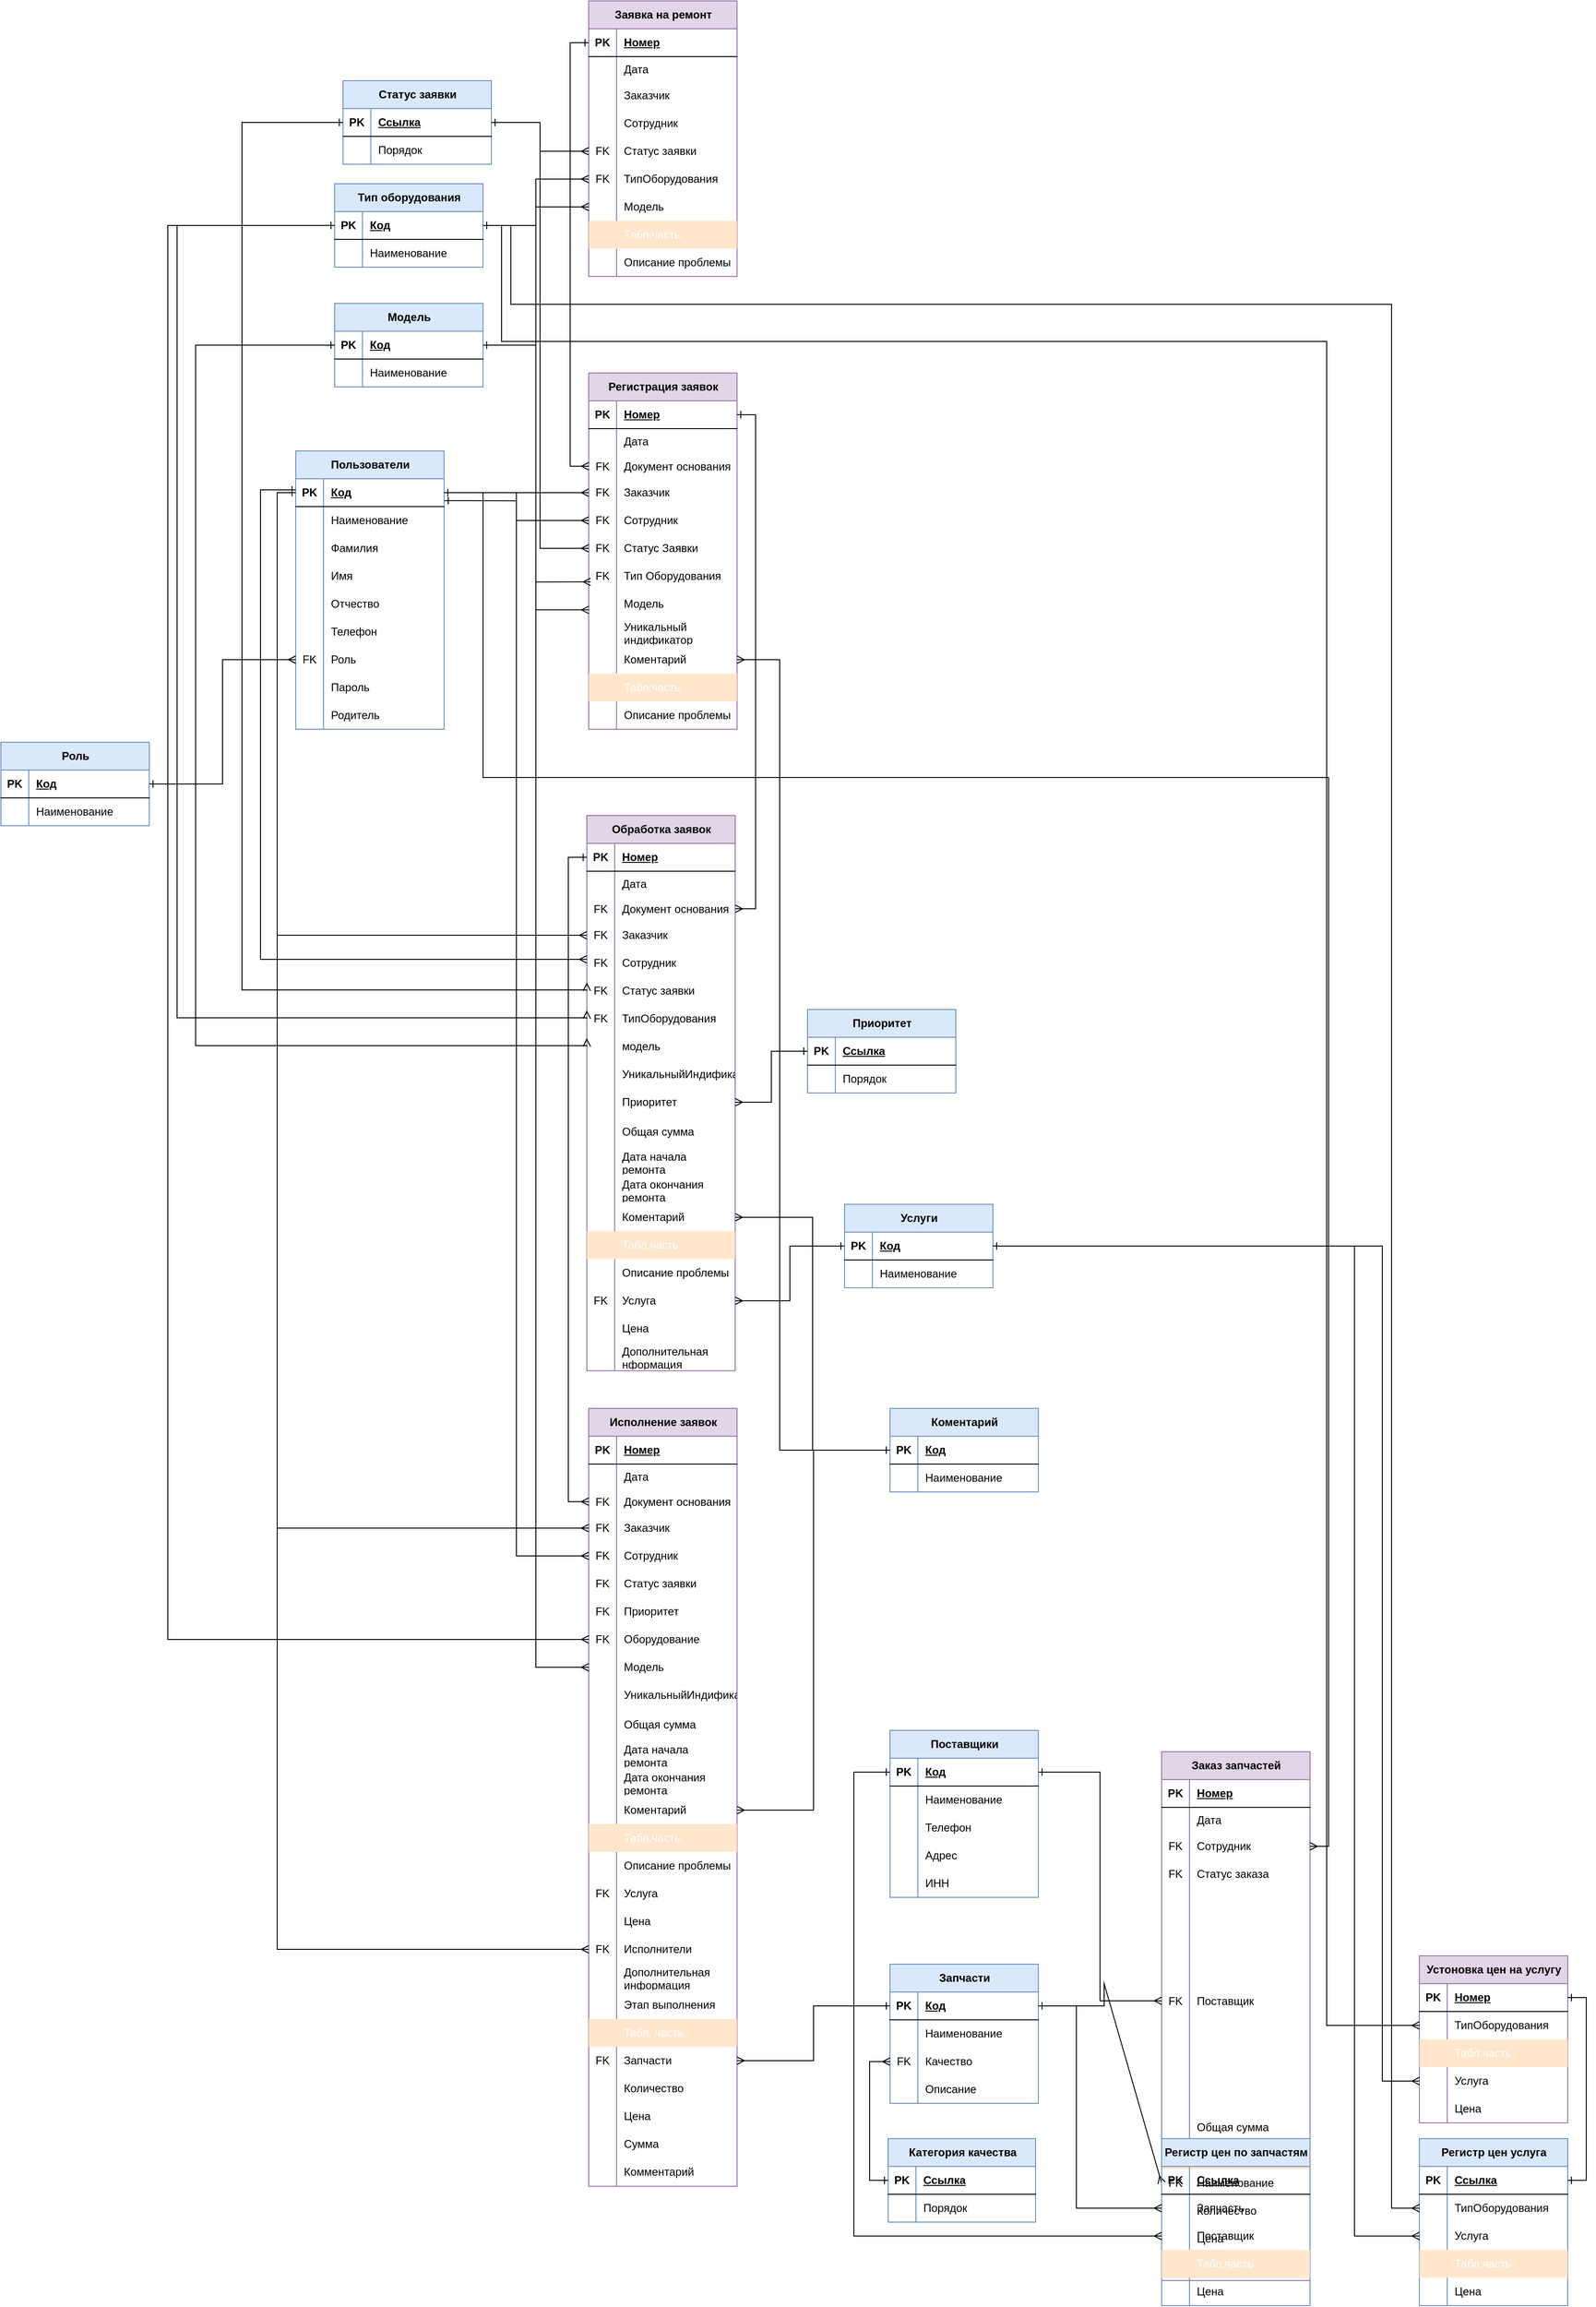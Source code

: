 <mxfile version="24.4.0" type="device">
  <diagram name="Страница — 1" id="7FacmGtOt3Dsrq2ch7kI">
    <mxGraphModel dx="2126" dy="3165" grid="1" gridSize="10" guides="1" tooltips="1" connect="1" arrows="1" fold="1" page="1" pageScale="1" pageWidth="827" pageHeight="1169" math="0" shadow="0">
      <root>
        <mxCell id="0" />
        <mxCell id="1" parent="0" />
        <mxCell id="rOTlZoBEwIuzX-d_9tdm-75" value="Заявка на ремонт" style="shape=table;startSize=30;container=1;collapsible=1;childLayout=tableLayout;fixedRows=1;rowLines=0;fontStyle=1;align=center;resizeLast=1;html=1;fillColor=#e1d5e7;strokeColor=#9673a6;" vertex="1" parent="1">
          <mxGeometry x="-1006" y="-1467" width="160" height="297" as="geometry" />
        </mxCell>
        <mxCell id="rOTlZoBEwIuzX-d_9tdm-76" value="" style="shape=tableRow;horizontal=0;startSize=0;swimlaneHead=0;swimlaneBody=0;fillColor=none;collapsible=0;dropTarget=0;points=[[0,0.5],[1,0.5]];portConstraint=eastwest;top=0;left=0;right=0;bottom=1;" vertex="1" parent="rOTlZoBEwIuzX-d_9tdm-75">
          <mxGeometry y="30" width="160" height="30" as="geometry" />
        </mxCell>
        <mxCell id="rOTlZoBEwIuzX-d_9tdm-77" value="PK" style="shape=partialRectangle;connectable=0;fillColor=none;top=0;left=0;bottom=0;right=0;fontStyle=1;overflow=hidden;whiteSpace=wrap;html=1;" vertex="1" parent="rOTlZoBEwIuzX-d_9tdm-76">
          <mxGeometry width="30" height="30" as="geometry">
            <mxRectangle width="30" height="30" as="alternateBounds" />
          </mxGeometry>
        </mxCell>
        <mxCell id="rOTlZoBEwIuzX-d_9tdm-78" value="Номер" style="shape=partialRectangle;connectable=0;fillColor=none;top=0;left=0;bottom=0;right=0;align=left;spacingLeft=6;fontStyle=5;overflow=hidden;whiteSpace=wrap;html=1;" vertex="1" parent="rOTlZoBEwIuzX-d_9tdm-76">
          <mxGeometry x="30" width="130" height="30" as="geometry">
            <mxRectangle width="130" height="30" as="alternateBounds" />
          </mxGeometry>
        </mxCell>
        <mxCell id="rOTlZoBEwIuzX-d_9tdm-79" value="" style="shape=tableRow;horizontal=0;startSize=0;swimlaneHead=0;swimlaneBody=0;fillColor=none;collapsible=0;dropTarget=0;points=[[0,0.5],[1,0.5]];portConstraint=eastwest;top=0;left=0;right=0;bottom=0;" vertex="1" parent="rOTlZoBEwIuzX-d_9tdm-75">
          <mxGeometry y="60" width="160" height="27" as="geometry" />
        </mxCell>
        <mxCell id="rOTlZoBEwIuzX-d_9tdm-80" value="" style="shape=partialRectangle;connectable=0;fillColor=none;top=0;left=0;bottom=0;right=0;editable=1;overflow=hidden;whiteSpace=wrap;html=1;" vertex="1" parent="rOTlZoBEwIuzX-d_9tdm-79">
          <mxGeometry width="30" height="27" as="geometry">
            <mxRectangle width="30" height="27" as="alternateBounds" />
          </mxGeometry>
        </mxCell>
        <mxCell id="rOTlZoBEwIuzX-d_9tdm-81" value="Дата" style="shape=partialRectangle;connectable=0;fillColor=none;top=0;left=0;bottom=0;right=0;align=left;spacingLeft=6;overflow=hidden;whiteSpace=wrap;html=1;" vertex="1" parent="rOTlZoBEwIuzX-d_9tdm-79">
          <mxGeometry x="30" width="130" height="27" as="geometry">
            <mxRectangle width="130" height="27" as="alternateBounds" />
          </mxGeometry>
        </mxCell>
        <mxCell id="rOTlZoBEwIuzX-d_9tdm-82" value="" style="shape=tableRow;horizontal=0;startSize=0;swimlaneHead=0;swimlaneBody=0;fillColor=none;collapsible=0;dropTarget=0;points=[[0,0.5],[1,0.5]];portConstraint=eastwest;top=0;left=0;right=0;bottom=0;" vertex="1" parent="rOTlZoBEwIuzX-d_9tdm-75">
          <mxGeometry y="87" width="160" height="30" as="geometry" />
        </mxCell>
        <mxCell id="rOTlZoBEwIuzX-d_9tdm-83" value="" style="shape=partialRectangle;connectable=0;fillColor=none;top=0;left=0;bottom=0;right=0;editable=1;overflow=hidden;whiteSpace=wrap;html=1;" vertex="1" parent="rOTlZoBEwIuzX-d_9tdm-82">
          <mxGeometry width="30" height="30" as="geometry">
            <mxRectangle width="30" height="30" as="alternateBounds" />
          </mxGeometry>
        </mxCell>
        <mxCell id="rOTlZoBEwIuzX-d_9tdm-84" value="Заказчик" style="shape=partialRectangle;connectable=0;fillColor=none;top=0;left=0;bottom=0;right=0;align=left;spacingLeft=6;overflow=hidden;whiteSpace=wrap;html=1;" vertex="1" parent="rOTlZoBEwIuzX-d_9tdm-82">
          <mxGeometry x="30" width="130" height="30" as="geometry">
            <mxRectangle width="130" height="30" as="alternateBounds" />
          </mxGeometry>
        </mxCell>
        <mxCell id="rOTlZoBEwIuzX-d_9tdm-85" style="shape=tableRow;horizontal=0;startSize=0;swimlaneHead=0;swimlaneBody=0;fillColor=none;collapsible=0;dropTarget=0;points=[[0,0.5],[1,0.5]];portConstraint=eastwest;top=0;left=0;right=0;bottom=0;" vertex="1" parent="rOTlZoBEwIuzX-d_9tdm-75">
          <mxGeometry y="117" width="160" height="30" as="geometry" />
        </mxCell>
        <mxCell id="rOTlZoBEwIuzX-d_9tdm-86" style="shape=partialRectangle;connectable=0;fillColor=none;top=0;left=0;bottom=0;right=0;editable=1;overflow=hidden;whiteSpace=wrap;html=1;" vertex="1" parent="rOTlZoBEwIuzX-d_9tdm-85">
          <mxGeometry width="30" height="30" as="geometry">
            <mxRectangle width="30" height="30" as="alternateBounds" />
          </mxGeometry>
        </mxCell>
        <mxCell id="rOTlZoBEwIuzX-d_9tdm-87" value="Сотрудник" style="shape=partialRectangle;connectable=0;fillColor=none;top=0;left=0;bottom=0;right=0;align=left;spacingLeft=6;overflow=hidden;whiteSpace=wrap;html=1;" vertex="1" parent="rOTlZoBEwIuzX-d_9tdm-85">
          <mxGeometry x="30" width="130" height="30" as="geometry">
            <mxRectangle width="130" height="30" as="alternateBounds" />
          </mxGeometry>
        </mxCell>
        <mxCell id="rOTlZoBEwIuzX-d_9tdm-88" style="shape=tableRow;horizontal=0;startSize=0;swimlaneHead=0;swimlaneBody=0;fillColor=none;collapsible=0;dropTarget=0;points=[[0,0.5],[1,0.5]];portConstraint=eastwest;top=0;left=0;right=0;bottom=0;" vertex="1" parent="rOTlZoBEwIuzX-d_9tdm-75">
          <mxGeometry y="147" width="160" height="30" as="geometry" />
        </mxCell>
        <mxCell id="rOTlZoBEwIuzX-d_9tdm-89" value="FK" style="shape=partialRectangle;connectable=0;fillColor=none;top=0;left=0;bottom=0;right=0;editable=1;overflow=hidden;whiteSpace=wrap;html=1;" vertex="1" parent="rOTlZoBEwIuzX-d_9tdm-88">
          <mxGeometry width="30" height="30" as="geometry">
            <mxRectangle width="30" height="30" as="alternateBounds" />
          </mxGeometry>
        </mxCell>
        <mxCell id="rOTlZoBEwIuzX-d_9tdm-90" value="Статус заявки" style="shape=partialRectangle;connectable=0;fillColor=none;top=0;left=0;bottom=0;right=0;align=left;spacingLeft=6;overflow=hidden;whiteSpace=wrap;html=1;" vertex="1" parent="rOTlZoBEwIuzX-d_9tdm-88">
          <mxGeometry x="30" width="130" height="30" as="geometry">
            <mxRectangle width="130" height="30" as="alternateBounds" />
          </mxGeometry>
        </mxCell>
        <mxCell id="rOTlZoBEwIuzX-d_9tdm-91" style="shape=tableRow;horizontal=0;startSize=0;swimlaneHead=0;swimlaneBody=0;fillColor=none;collapsible=0;dropTarget=0;points=[[0,0.5],[1,0.5]];portConstraint=eastwest;top=0;left=0;right=0;bottom=0;" vertex="1" parent="rOTlZoBEwIuzX-d_9tdm-75">
          <mxGeometry y="177" width="160" height="30" as="geometry" />
        </mxCell>
        <mxCell id="rOTlZoBEwIuzX-d_9tdm-92" value="FK" style="shape=partialRectangle;connectable=0;fillColor=none;top=0;left=0;bottom=0;right=0;editable=1;overflow=hidden;whiteSpace=wrap;html=1;" vertex="1" parent="rOTlZoBEwIuzX-d_9tdm-91">
          <mxGeometry width="30" height="30" as="geometry">
            <mxRectangle width="30" height="30" as="alternateBounds" />
          </mxGeometry>
        </mxCell>
        <mxCell id="rOTlZoBEwIuzX-d_9tdm-93" value="ТипОборудования" style="shape=partialRectangle;connectable=0;fillColor=none;top=0;left=0;bottom=0;right=0;align=left;spacingLeft=6;overflow=hidden;whiteSpace=wrap;html=1;" vertex="1" parent="rOTlZoBEwIuzX-d_9tdm-91">
          <mxGeometry x="30" width="130" height="30" as="geometry">
            <mxRectangle width="130" height="30" as="alternateBounds" />
          </mxGeometry>
        </mxCell>
        <mxCell id="rOTlZoBEwIuzX-d_9tdm-94" style="shape=tableRow;horizontal=0;startSize=0;swimlaneHead=0;swimlaneBody=0;fillColor=none;collapsible=0;dropTarget=0;points=[[0,0.5],[1,0.5]];portConstraint=eastwest;top=0;left=0;right=0;bottom=0;" vertex="1" parent="rOTlZoBEwIuzX-d_9tdm-75">
          <mxGeometry y="207" width="160" height="30" as="geometry" />
        </mxCell>
        <mxCell id="rOTlZoBEwIuzX-d_9tdm-95" style="shape=partialRectangle;connectable=0;fillColor=none;top=0;left=0;bottom=0;right=0;editable=1;overflow=hidden;whiteSpace=wrap;html=1;" vertex="1" parent="rOTlZoBEwIuzX-d_9tdm-94">
          <mxGeometry width="30" height="30" as="geometry">
            <mxRectangle width="30" height="30" as="alternateBounds" />
          </mxGeometry>
        </mxCell>
        <mxCell id="rOTlZoBEwIuzX-d_9tdm-96" value="Модель" style="shape=partialRectangle;connectable=0;fillColor=none;top=0;left=0;bottom=0;right=0;align=left;spacingLeft=6;overflow=hidden;whiteSpace=wrap;html=1;" vertex="1" parent="rOTlZoBEwIuzX-d_9tdm-94">
          <mxGeometry x="30" width="130" height="30" as="geometry">
            <mxRectangle width="130" height="30" as="alternateBounds" />
          </mxGeometry>
        </mxCell>
        <mxCell id="rOTlZoBEwIuzX-d_9tdm-97" style="shape=tableRow;horizontal=0;startSize=0;swimlaneHead=0;swimlaneBody=0;fillColor=#ffe6cc;collapsible=0;dropTarget=0;points=[[0,0.5],[1,0.5]];portConstraint=eastwest;top=0;left=0;right=0;bottom=0;strokeColor=#d79b00;" vertex="1" parent="rOTlZoBEwIuzX-d_9tdm-75">
          <mxGeometry y="237" width="160" height="30" as="geometry" />
        </mxCell>
        <mxCell id="rOTlZoBEwIuzX-d_9tdm-98" style="shape=partialRectangle;connectable=0;fillColor=none;top=0;left=0;bottom=0;right=0;editable=1;overflow=hidden;whiteSpace=wrap;html=1;" vertex="1" parent="rOTlZoBEwIuzX-d_9tdm-97">
          <mxGeometry width="30" height="30" as="geometry">
            <mxRectangle width="30" height="30" as="alternateBounds" />
          </mxGeometry>
        </mxCell>
        <mxCell id="rOTlZoBEwIuzX-d_9tdm-99" value="&lt;font color=&quot;#ffffff&quot;&gt;Табл.часть&lt;/font&gt;" style="shape=partialRectangle;connectable=0;fillColor=none;top=0;left=0;bottom=0;right=0;align=left;spacingLeft=6;overflow=hidden;whiteSpace=wrap;html=1;" vertex="1" parent="rOTlZoBEwIuzX-d_9tdm-97">
          <mxGeometry x="30" width="130" height="30" as="geometry">
            <mxRectangle width="130" height="30" as="alternateBounds" />
          </mxGeometry>
        </mxCell>
        <mxCell id="rOTlZoBEwIuzX-d_9tdm-100" style="shape=tableRow;horizontal=0;startSize=0;swimlaneHead=0;swimlaneBody=0;fillColor=none;collapsible=0;dropTarget=0;points=[[0,0.5],[1,0.5]];portConstraint=eastwest;top=0;left=0;right=0;bottom=0;" vertex="1" parent="rOTlZoBEwIuzX-d_9tdm-75">
          <mxGeometry y="267" width="160" height="30" as="geometry" />
        </mxCell>
        <mxCell id="rOTlZoBEwIuzX-d_9tdm-101" value="" style="shape=partialRectangle;connectable=0;fillColor=none;top=0;left=0;bottom=0;right=0;editable=1;overflow=hidden;whiteSpace=wrap;html=1;" vertex="1" parent="rOTlZoBEwIuzX-d_9tdm-100">
          <mxGeometry width="30" height="30" as="geometry">
            <mxRectangle width="30" height="30" as="alternateBounds" />
          </mxGeometry>
        </mxCell>
        <mxCell id="rOTlZoBEwIuzX-d_9tdm-102" value="Описание проблемы" style="shape=partialRectangle;connectable=0;fillColor=none;top=0;left=0;bottom=0;right=0;align=left;spacingLeft=6;overflow=hidden;whiteSpace=wrap;html=1;" vertex="1" parent="rOTlZoBEwIuzX-d_9tdm-100">
          <mxGeometry x="30" width="130" height="30" as="geometry">
            <mxRectangle width="130" height="30" as="alternateBounds" />
          </mxGeometry>
        </mxCell>
        <mxCell id="rOTlZoBEwIuzX-d_9tdm-103" value="Пользователи" style="shape=table;startSize=30;container=1;collapsible=1;childLayout=tableLayout;fixedRows=1;rowLines=0;fontStyle=1;align=center;resizeLast=1;html=1;fillColor=#dae8fc;strokeColor=#6c8ebf;" vertex="1" parent="1">
          <mxGeometry x="-1322" y="-982" width="160" height="300" as="geometry" />
        </mxCell>
        <mxCell id="rOTlZoBEwIuzX-d_9tdm-104" value="" style="shape=tableRow;horizontal=0;startSize=0;swimlaneHead=0;swimlaneBody=0;fillColor=none;collapsible=0;dropTarget=0;points=[[0,0.5],[1,0.5]];portConstraint=eastwest;top=0;left=0;right=0;bottom=1;" vertex="1" parent="rOTlZoBEwIuzX-d_9tdm-103">
          <mxGeometry y="30" width="160" height="30" as="geometry" />
        </mxCell>
        <mxCell id="rOTlZoBEwIuzX-d_9tdm-105" value="PK" style="shape=partialRectangle;connectable=0;fillColor=none;top=0;left=0;bottom=0;right=0;fontStyle=1;overflow=hidden;whiteSpace=wrap;html=1;" vertex="1" parent="rOTlZoBEwIuzX-d_9tdm-104">
          <mxGeometry width="30" height="30" as="geometry">
            <mxRectangle width="30" height="30" as="alternateBounds" />
          </mxGeometry>
        </mxCell>
        <mxCell id="rOTlZoBEwIuzX-d_9tdm-106" value="Код" style="shape=partialRectangle;connectable=0;fillColor=none;top=0;left=0;bottom=0;right=0;align=left;spacingLeft=6;fontStyle=5;overflow=hidden;whiteSpace=wrap;html=1;" vertex="1" parent="rOTlZoBEwIuzX-d_9tdm-104">
          <mxGeometry x="30" width="130" height="30" as="geometry">
            <mxRectangle width="130" height="30" as="alternateBounds" />
          </mxGeometry>
        </mxCell>
        <mxCell id="rOTlZoBEwIuzX-d_9tdm-107" value="" style="shape=tableRow;horizontal=0;startSize=0;swimlaneHead=0;swimlaneBody=0;fillColor=none;collapsible=0;dropTarget=0;points=[[0,0.5],[1,0.5]];portConstraint=eastwest;top=0;left=0;right=0;bottom=0;" vertex="1" parent="rOTlZoBEwIuzX-d_9tdm-103">
          <mxGeometry y="60" width="160" height="30" as="geometry" />
        </mxCell>
        <mxCell id="rOTlZoBEwIuzX-d_9tdm-108" value="" style="shape=partialRectangle;connectable=0;fillColor=none;top=0;left=0;bottom=0;right=0;editable=1;overflow=hidden;whiteSpace=wrap;html=1;" vertex="1" parent="rOTlZoBEwIuzX-d_9tdm-107">
          <mxGeometry width="30" height="30" as="geometry">
            <mxRectangle width="30" height="30" as="alternateBounds" />
          </mxGeometry>
        </mxCell>
        <mxCell id="rOTlZoBEwIuzX-d_9tdm-109" value="Наименование" style="shape=partialRectangle;connectable=0;fillColor=none;top=0;left=0;bottom=0;right=0;align=left;spacingLeft=6;overflow=hidden;whiteSpace=wrap;html=1;" vertex="1" parent="rOTlZoBEwIuzX-d_9tdm-107">
          <mxGeometry x="30" width="130" height="30" as="geometry">
            <mxRectangle width="130" height="30" as="alternateBounds" />
          </mxGeometry>
        </mxCell>
        <mxCell id="rOTlZoBEwIuzX-d_9tdm-110" value="" style="shape=tableRow;horizontal=0;startSize=0;swimlaneHead=0;swimlaneBody=0;fillColor=none;collapsible=0;dropTarget=0;points=[[0,0.5],[1,0.5]];portConstraint=eastwest;top=0;left=0;right=0;bottom=0;" vertex="1" parent="rOTlZoBEwIuzX-d_9tdm-103">
          <mxGeometry y="90" width="160" height="30" as="geometry" />
        </mxCell>
        <mxCell id="rOTlZoBEwIuzX-d_9tdm-111" value="" style="shape=partialRectangle;connectable=0;fillColor=none;top=0;left=0;bottom=0;right=0;editable=1;overflow=hidden;whiteSpace=wrap;html=1;" vertex="1" parent="rOTlZoBEwIuzX-d_9tdm-110">
          <mxGeometry width="30" height="30" as="geometry">
            <mxRectangle width="30" height="30" as="alternateBounds" />
          </mxGeometry>
        </mxCell>
        <mxCell id="rOTlZoBEwIuzX-d_9tdm-112" value="Фамилия" style="shape=partialRectangle;connectable=0;fillColor=none;top=0;left=0;bottom=0;right=0;align=left;spacingLeft=6;overflow=hidden;whiteSpace=wrap;html=1;" vertex="1" parent="rOTlZoBEwIuzX-d_9tdm-110">
          <mxGeometry x="30" width="130" height="30" as="geometry">
            <mxRectangle width="130" height="30" as="alternateBounds" />
          </mxGeometry>
        </mxCell>
        <mxCell id="rOTlZoBEwIuzX-d_9tdm-113" style="shape=tableRow;horizontal=0;startSize=0;swimlaneHead=0;swimlaneBody=0;fillColor=none;collapsible=0;dropTarget=0;points=[[0,0.5],[1,0.5]];portConstraint=eastwest;top=0;left=0;right=0;bottom=0;" vertex="1" parent="rOTlZoBEwIuzX-d_9tdm-103">
          <mxGeometry y="120" width="160" height="30" as="geometry" />
        </mxCell>
        <mxCell id="rOTlZoBEwIuzX-d_9tdm-114" style="shape=partialRectangle;connectable=0;fillColor=none;top=0;left=0;bottom=0;right=0;editable=1;overflow=hidden;whiteSpace=wrap;html=1;" vertex="1" parent="rOTlZoBEwIuzX-d_9tdm-113">
          <mxGeometry width="30" height="30" as="geometry">
            <mxRectangle width="30" height="30" as="alternateBounds" />
          </mxGeometry>
        </mxCell>
        <mxCell id="rOTlZoBEwIuzX-d_9tdm-115" value="Имя" style="shape=partialRectangle;connectable=0;fillColor=none;top=0;left=0;bottom=0;right=0;align=left;spacingLeft=6;overflow=hidden;whiteSpace=wrap;html=1;" vertex="1" parent="rOTlZoBEwIuzX-d_9tdm-113">
          <mxGeometry x="30" width="130" height="30" as="geometry">
            <mxRectangle width="130" height="30" as="alternateBounds" />
          </mxGeometry>
        </mxCell>
        <mxCell id="rOTlZoBEwIuzX-d_9tdm-116" style="shape=tableRow;horizontal=0;startSize=0;swimlaneHead=0;swimlaneBody=0;fillColor=none;collapsible=0;dropTarget=0;points=[[0,0.5],[1,0.5]];portConstraint=eastwest;top=0;left=0;right=0;bottom=0;" vertex="1" parent="rOTlZoBEwIuzX-d_9tdm-103">
          <mxGeometry y="150" width="160" height="30" as="geometry" />
        </mxCell>
        <mxCell id="rOTlZoBEwIuzX-d_9tdm-117" value="" style="shape=partialRectangle;connectable=0;fillColor=none;top=0;left=0;bottom=0;right=0;editable=1;overflow=hidden;whiteSpace=wrap;html=1;" vertex="1" parent="rOTlZoBEwIuzX-d_9tdm-116">
          <mxGeometry width="30" height="30" as="geometry">
            <mxRectangle width="30" height="30" as="alternateBounds" />
          </mxGeometry>
        </mxCell>
        <mxCell id="rOTlZoBEwIuzX-d_9tdm-118" value="Отчество" style="shape=partialRectangle;connectable=0;fillColor=none;top=0;left=0;bottom=0;right=0;align=left;spacingLeft=6;overflow=hidden;whiteSpace=wrap;html=1;" vertex="1" parent="rOTlZoBEwIuzX-d_9tdm-116">
          <mxGeometry x="30" width="130" height="30" as="geometry">
            <mxRectangle width="130" height="30" as="alternateBounds" />
          </mxGeometry>
        </mxCell>
        <mxCell id="rOTlZoBEwIuzX-d_9tdm-119" style="shape=tableRow;horizontal=0;startSize=0;swimlaneHead=0;swimlaneBody=0;fillColor=none;collapsible=0;dropTarget=0;points=[[0,0.5],[1,0.5]];portConstraint=eastwest;top=0;left=0;right=0;bottom=0;" vertex="1" parent="rOTlZoBEwIuzX-d_9tdm-103">
          <mxGeometry y="180" width="160" height="30" as="geometry" />
        </mxCell>
        <mxCell id="rOTlZoBEwIuzX-d_9tdm-120" value="" style="shape=partialRectangle;connectable=0;fillColor=none;top=0;left=0;bottom=0;right=0;editable=1;overflow=hidden;whiteSpace=wrap;html=1;" vertex="1" parent="rOTlZoBEwIuzX-d_9tdm-119">
          <mxGeometry width="30" height="30" as="geometry">
            <mxRectangle width="30" height="30" as="alternateBounds" />
          </mxGeometry>
        </mxCell>
        <mxCell id="rOTlZoBEwIuzX-d_9tdm-121" value="Телефон" style="shape=partialRectangle;connectable=0;fillColor=none;top=0;left=0;bottom=0;right=0;align=left;spacingLeft=6;overflow=hidden;whiteSpace=wrap;html=1;" vertex="1" parent="rOTlZoBEwIuzX-d_9tdm-119">
          <mxGeometry x="30" width="130" height="30" as="geometry">
            <mxRectangle width="130" height="30" as="alternateBounds" />
          </mxGeometry>
        </mxCell>
        <mxCell id="rOTlZoBEwIuzX-d_9tdm-122" style="shape=tableRow;horizontal=0;startSize=0;swimlaneHead=0;swimlaneBody=0;fillColor=none;collapsible=0;dropTarget=0;points=[[0,0.5],[1,0.5]];portConstraint=eastwest;top=0;left=0;right=0;bottom=0;" vertex="1" parent="rOTlZoBEwIuzX-d_9tdm-103">
          <mxGeometry y="210" width="160" height="30" as="geometry" />
        </mxCell>
        <mxCell id="rOTlZoBEwIuzX-d_9tdm-123" value="FK" style="shape=partialRectangle;connectable=0;fillColor=none;top=0;left=0;bottom=0;right=0;editable=1;overflow=hidden;whiteSpace=wrap;html=1;" vertex="1" parent="rOTlZoBEwIuzX-d_9tdm-122">
          <mxGeometry width="30" height="30" as="geometry">
            <mxRectangle width="30" height="30" as="alternateBounds" />
          </mxGeometry>
        </mxCell>
        <mxCell id="rOTlZoBEwIuzX-d_9tdm-124" value="Роль" style="shape=partialRectangle;connectable=0;fillColor=none;top=0;left=0;bottom=0;right=0;align=left;spacingLeft=6;overflow=hidden;whiteSpace=wrap;html=1;" vertex="1" parent="rOTlZoBEwIuzX-d_9tdm-122">
          <mxGeometry x="30" width="130" height="30" as="geometry">
            <mxRectangle width="130" height="30" as="alternateBounds" />
          </mxGeometry>
        </mxCell>
        <mxCell id="rOTlZoBEwIuzX-d_9tdm-125" style="shape=tableRow;horizontal=0;startSize=0;swimlaneHead=0;swimlaneBody=0;fillColor=none;collapsible=0;dropTarget=0;points=[[0,0.5],[1,0.5]];portConstraint=eastwest;top=0;left=0;right=0;bottom=0;" vertex="1" parent="rOTlZoBEwIuzX-d_9tdm-103">
          <mxGeometry y="240" width="160" height="30" as="geometry" />
        </mxCell>
        <mxCell id="rOTlZoBEwIuzX-d_9tdm-126" style="shape=partialRectangle;connectable=0;fillColor=none;top=0;left=0;bottom=0;right=0;editable=1;overflow=hidden;whiteSpace=wrap;html=1;" vertex="1" parent="rOTlZoBEwIuzX-d_9tdm-125">
          <mxGeometry width="30" height="30" as="geometry">
            <mxRectangle width="30" height="30" as="alternateBounds" />
          </mxGeometry>
        </mxCell>
        <mxCell id="rOTlZoBEwIuzX-d_9tdm-127" value="Пароль" style="shape=partialRectangle;connectable=0;fillColor=none;top=0;left=0;bottom=0;right=0;align=left;spacingLeft=6;overflow=hidden;whiteSpace=wrap;html=1;" vertex="1" parent="rOTlZoBEwIuzX-d_9tdm-125">
          <mxGeometry x="30" width="130" height="30" as="geometry">
            <mxRectangle width="130" height="30" as="alternateBounds" />
          </mxGeometry>
        </mxCell>
        <mxCell id="rOTlZoBEwIuzX-d_9tdm-128" style="shape=tableRow;horizontal=0;startSize=0;swimlaneHead=0;swimlaneBody=0;fillColor=none;collapsible=0;dropTarget=0;points=[[0,0.5],[1,0.5]];portConstraint=eastwest;top=0;left=0;right=0;bottom=0;" vertex="1" parent="rOTlZoBEwIuzX-d_9tdm-103">
          <mxGeometry y="270" width="160" height="30" as="geometry" />
        </mxCell>
        <mxCell id="rOTlZoBEwIuzX-d_9tdm-129" style="shape=partialRectangle;connectable=0;fillColor=none;top=0;left=0;bottom=0;right=0;editable=1;overflow=hidden;whiteSpace=wrap;html=1;" vertex="1" parent="rOTlZoBEwIuzX-d_9tdm-128">
          <mxGeometry width="30" height="30" as="geometry">
            <mxRectangle width="30" height="30" as="alternateBounds" />
          </mxGeometry>
        </mxCell>
        <mxCell id="rOTlZoBEwIuzX-d_9tdm-130" value="Родитель" style="shape=partialRectangle;connectable=0;fillColor=none;top=0;left=0;bottom=0;right=0;align=left;spacingLeft=6;overflow=hidden;whiteSpace=wrap;html=1;" vertex="1" parent="rOTlZoBEwIuzX-d_9tdm-128">
          <mxGeometry x="30" width="130" height="30" as="geometry">
            <mxRectangle width="130" height="30" as="alternateBounds" />
          </mxGeometry>
        </mxCell>
        <mxCell id="rOTlZoBEwIuzX-d_9tdm-131" value="Модель" style="shape=table;startSize=30;container=1;collapsible=1;childLayout=tableLayout;fixedRows=1;rowLines=0;fontStyle=1;align=center;resizeLast=1;html=1;fillColor=#dae8fc;strokeColor=#6c8ebf;" vertex="1" parent="1">
          <mxGeometry x="-1280" y="-1141" width="160" height="90" as="geometry" />
        </mxCell>
        <mxCell id="rOTlZoBEwIuzX-d_9tdm-132" value="" style="shape=tableRow;horizontal=0;startSize=0;swimlaneHead=0;swimlaneBody=0;fillColor=none;collapsible=0;dropTarget=0;points=[[0,0.5],[1,0.5]];portConstraint=eastwest;top=0;left=0;right=0;bottom=1;" vertex="1" parent="rOTlZoBEwIuzX-d_9tdm-131">
          <mxGeometry y="30" width="160" height="30" as="geometry" />
        </mxCell>
        <mxCell id="rOTlZoBEwIuzX-d_9tdm-133" value="PK" style="shape=partialRectangle;connectable=0;fillColor=none;top=0;left=0;bottom=0;right=0;fontStyle=1;overflow=hidden;whiteSpace=wrap;html=1;" vertex="1" parent="rOTlZoBEwIuzX-d_9tdm-132">
          <mxGeometry width="30" height="30" as="geometry">
            <mxRectangle width="30" height="30" as="alternateBounds" />
          </mxGeometry>
        </mxCell>
        <mxCell id="rOTlZoBEwIuzX-d_9tdm-134" value="Код" style="shape=partialRectangle;connectable=0;fillColor=none;top=0;left=0;bottom=0;right=0;align=left;spacingLeft=6;fontStyle=5;overflow=hidden;whiteSpace=wrap;html=1;" vertex="1" parent="rOTlZoBEwIuzX-d_9tdm-132">
          <mxGeometry x="30" width="130" height="30" as="geometry">
            <mxRectangle width="130" height="30" as="alternateBounds" />
          </mxGeometry>
        </mxCell>
        <mxCell id="rOTlZoBEwIuzX-d_9tdm-135" value="" style="shape=tableRow;horizontal=0;startSize=0;swimlaneHead=0;swimlaneBody=0;fillColor=none;collapsible=0;dropTarget=0;points=[[0,0.5],[1,0.5]];portConstraint=eastwest;top=0;left=0;right=0;bottom=0;" vertex="1" parent="rOTlZoBEwIuzX-d_9tdm-131">
          <mxGeometry y="60" width="160" height="30" as="geometry" />
        </mxCell>
        <mxCell id="rOTlZoBEwIuzX-d_9tdm-136" value="" style="shape=partialRectangle;connectable=0;fillColor=none;top=0;left=0;bottom=0;right=0;editable=1;overflow=hidden;whiteSpace=wrap;html=1;" vertex="1" parent="rOTlZoBEwIuzX-d_9tdm-135">
          <mxGeometry width="30" height="30" as="geometry">
            <mxRectangle width="30" height="30" as="alternateBounds" />
          </mxGeometry>
        </mxCell>
        <mxCell id="rOTlZoBEwIuzX-d_9tdm-137" value="Наименование" style="shape=partialRectangle;connectable=0;fillColor=none;top=0;left=0;bottom=0;right=0;align=left;spacingLeft=6;overflow=hidden;whiteSpace=wrap;html=1;" vertex="1" parent="rOTlZoBEwIuzX-d_9tdm-135">
          <mxGeometry x="30" width="130" height="30" as="geometry">
            <mxRectangle width="130" height="30" as="alternateBounds" />
          </mxGeometry>
        </mxCell>
        <mxCell id="rOTlZoBEwIuzX-d_9tdm-138" value="Тип оборудования" style="shape=table;startSize=30;container=1;collapsible=1;childLayout=tableLayout;fixedRows=1;rowLines=0;fontStyle=1;align=center;resizeLast=1;html=1;fillColor=#dae8fc;strokeColor=#6c8ebf;" vertex="1" parent="1">
          <mxGeometry x="-1280" y="-1270" width="160" height="90" as="geometry" />
        </mxCell>
        <mxCell id="rOTlZoBEwIuzX-d_9tdm-139" value="" style="shape=tableRow;horizontal=0;startSize=0;swimlaneHead=0;swimlaneBody=0;fillColor=none;collapsible=0;dropTarget=0;points=[[0,0.5],[1,0.5]];portConstraint=eastwest;top=0;left=0;right=0;bottom=1;" vertex="1" parent="rOTlZoBEwIuzX-d_9tdm-138">
          <mxGeometry y="30" width="160" height="30" as="geometry" />
        </mxCell>
        <mxCell id="rOTlZoBEwIuzX-d_9tdm-140" value="PK" style="shape=partialRectangle;connectable=0;fillColor=none;top=0;left=0;bottom=0;right=0;fontStyle=1;overflow=hidden;whiteSpace=wrap;html=1;" vertex="1" parent="rOTlZoBEwIuzX-d_9tdm-139">
          <mxGeometry width="30" height="30" as="geometry">
            <mxRectangle width="30" height="30" as="alternateBounds" />
          </mxGeometry>
        </mxCell>
        <mxCell id="rOTlZoBEwIuzX-d_9tdm-141" value="Код" style="shape=partialRectangle;connectable=0;fillColor=none;top=0;left=0;bottom=0;right=0;align=left;spacingLeft=6;fontStyle=5;overflow=hidden;whiteSpace=wrap;html=1;" vertex="1" parent="rOTlZoBEwIuzX-d_9tdm-139">
          <mxGeometry x="30" width="130" height="30" as="geometry">
            <mxRectangle width="130" height="30" as="alternateBounds" />
          </mxGeometry>
        </mxCell>
        <mxCell id="rOTlZoBEwIuzX-d_9tdm-142" value="" style="shape=tableRow;horizontal=0;startSize=0;swimlaneHead=0;swimlaneBody=0;fillColor=none;collapsible=0;dropTarget=0;points=[[0,0.5],[1,0.5]];portConstraint=eastwest;top=0;left=0;right=0;bottom=0;" vertex="1" parent="rOTlZoBEwIuzX-d_9tdm-138">
          <mxGeometry y="60" width="160" height="30" as="geometry" />
        </mxCell>
        <mxCell id="rOTlZoBEwIuzX-d_9tdm-143" value="" style="shape=partialRectangle;connectable=0;fillColor=none;top=0;left=0;bottom=0;right=0;editable=1;overflow=hidden;whiteSpace=wrap;html=1;" vertex="1" parent="rOTlZoBEwIuzX-d_9tdm-142">
          <mxGeometry width="30" height="30" as="geometry">
            <mxRectangle width="30" height="30" as="alternateBounds" />
          </mxGeometry>
        </mxCell>
        <mxCell id="rOTlZoBEwIuzX-d_9tdm-144" value="Наименование" style="shape=partialRectangle;connectable=0;fillColor=none;top=0;left=0;bottom=0;right=0;align=left;spacingLeft=6;overflow=hidden;whiteSpace=wrap;html=1;" vertex="1" parent="rOTlZoBEwIuzX-d_9tdm-142">
          <mxGeometry x="30" width="130" height="30" as="geometry">
            <mxRectangle width="130" height="30" as="alternateBounds" />
          </mxGeometry>
        </mxCell>
        <mxCell id="rOTlZoBEwIuzX-d_9tdm-145" value="Запчасти" style="shape=table;startSize=30;container=1;collapsible=1;childLayout=tableLayout;fixedRows=1;rowLines=0;fontStyle=1;align=center;resizeLast=1;html=1;fillColor=#dae8fc;strokeColor=#6c8ebf;" vertex="1" parent="1">
          <mxGeometry x="-681" y="649" width="160" height="150" as="geometry" />
        </mxCell>
        <mxCell id="rOTlZoBEwIuzX-d_9tdm-146" value="" style="shape=tableRow;horizontal=0;startSize=0;swimlaneHead=0;swimlaneBody=0;fillColor=none;collapsible=0;dropTarget=0;points=[[0,0.5],[1,0.5]];portConstraint=eastwest;top=0;left=0;right=0;bottom=1;" vertex="1" parent="rOTlZoBEwIuzX-d_9tdm-145">
          <mxGeometry y="30" width="160" height="30" as="geometry" />
        </mxCell>
        <mxCell id="rOTlZoBEwIuzX-d_9tdm-147" value="PK" style="shape=partialRectangle;connectable=0;fillColor=none;top=0;left=0;bottom=0;right=0;fontStyle=1;overflow=hidden;whiteSpace=wrap;html=1;" vertex="1" parent="rOTlZoBEwIuzX-d_9tdm-146">
          <mxGeometry width="30" height="30" as="geometry">
            <mxRectangle width="30" height="30" as="alternateBounds" />
          </mxGeometry>
        </mxCell>
        <mxCell id="rOTlZoBEwIuzX-d_9tdm-148" value="Код" style="shape=partialRectangle;connectable=0;fillColor=none;top=0;left=0;bottom=0;right=0;align=left;spacingLeft=6;fontStyle=5;overflow=hidden;whiteSpace=wrap;html=1;" vertex="1" parent="rOTlZoBEwIuzX-d_9tdm-146">
          <mxGeometry x="30" width="130" height="30" as="geometry">
            <mxRectangle width="130" height="30" as="alternateBounds" />
          </mxGeometry>
        </mxCell>
        <mxCell id="rOTlZoBEwIuzX-d_9tdm-149" value="" style="shape=tableRow;horizontal=0;startSize=0;swimlaneHead=0;swimlaneBody=0;fillColor=none;collapsible=0;dropTarget=0;points=[[0,0.5],[1,0.5]];portConstraint=eastwest;top=0;left=0;right=0;bottom=0;" vertex="1" parent="rOTlZoBEwIuzX-d_9tdm-145">
          <mxGeometry y="60" width="160" height="30" as="geometry" />
        </mxCell>
        <mxCell id="rOTlZoBEwIuzX-d_9tdm-150" value="" style="shape=partialRectangle;connectable=0;fillColor=none;top=0;left=0;bottom=0;right=0;editable=1;overflow=hidden;whiteSpace=wrap;html=1;" vertex="1" parent="rOTlZoBEwIuzX-d_9tdm-149">
          <mxGeometry width="30" height="30" as="geometry">
            <mxRectangle width="30" height="30" as="alternateBounds" />
          </mxGeometry>
        </mxCell>
        <mxCell id="rOTlZoBEwIuzX-d_9tdm-151" value="Наименование" style="shape=partialRectangle;connectable=0;fillColor=none;top=0;left=0;bottom=0;right=0;align=left;spacingLeft=6;overflow=hidden;whiteSpace=wrap;html=1;" vertex="1" parent="rOTlZoBEwIuzX-d_9tdm-149">
          <mxGeometry x="30" width="130" height="30" as="geometry">
            <mxRectangle width="130" height="30" as="alternateBounds" />
          </mxGeometry>
        </mxCell>
        <mxCell id="rOTlZoBEwIuzX-d_9tdm-152" style="shape=tableRow;horizontal=0;startSize=0;swimlaneHead=0;swimlaneBody=0;fillColor=none;collapsible=0;dropTarget=0;points=[[0,0.5],[1,0.5]];portConstraint=eastwest;top=0;left=0;right=0;bottom=0;" vertex="1" parent="rOTlZoBEwIuzX-d_9tdm-145">
          <mxGeometry y="90" width="160" height="30" as="geometry" />
        </mxCell>
        <mxCell id="rOTlZoBEwIuzX-d_9tdm-153" value="FK" style="shape=partialRectangle;connectable=0;fillColor=none;top=0;left=0;bottom=0;right=0;editable=1;overflow=hidden;whiteSpace=wrap;html=1;" vertex="1" parent="rOTlZoBEwIuzX-d_9tdm-152">
          <mxGeometry width="30" height="30" as="geometry">
            <mxRectangle width="30" height="30" as="alternateBounds" />
          </mxGeometry>
        </mxCell>
        <mxCell id="rOTlZoBEwIuzX-d_9tdm-154" value="Качество" style="shape=partialRectangle;connectable=0;fillColor=none;top=0;left=0;bottom=0;right=0;align=left;spacingLeft=6;overflow=hidden;whiteSpace=wrap;html=1;" vertex="1" parent="rOTlZoBEwIuzX-d_9tdm-152">
          <mxGeometry x="30" width="130" height="30" as="geometry">
            <mxRectangle width="130" height="30" as="alternateBounds" />
          </mxGeometry>
        </mxCell>
        <mxCell id="rOTlZoBEwIuzX-d_9tdm-155" style="shape=tableRow;horizontal=0;startSize=0;swimlaneHead=0;swimlaneBody=0;fillColor=none;collapsible=0;dropTarget=0;points=[[0,0.5],[1,0.5]];portConstraint=eastwest;top=0;left=0;right=0;bottom=0;" vertex="1" parent="rOTlZoBEwIuzX-d_9tdm-145">
          <mxGeometry y="120" width="160" height="30" as="geometry" />
        </mxCell>
        <mxCell id="rOTlZoBEwIuzX-d_9tdm-156" style="shape=partialRectangle;connectable=0;fillColor=none;top=0;left=0;bottom=0;right=0;editable=1;overflow=hidden;whiteSpace=wrap;html=1;" vertex="1" parent="rOTlZoBEwIuzX-d_9tdm-155">
          <mxGeometry width="30" height="30" as="geometry">
            <mxRectangle width="30" height="30" as="alternateBounds" />
          </mxGeometry>
        </mxCell>
        <mxCell id="rOTlZoBEwIuzX-d_9tdm-157" value="Описание" style="shape=partialRectangle;connectable=0;fillColor=none;top=0;left=0;bottom=0;right=0;align=left;spacingLeft=6;overflow=hidden;whiteSpace=wrap;html=1;" vertex="1" parent="rOTlZoBEwIuzX-d_9tdm-155">
          <mxGeometry x="30" width="130" height="30" as="geometry">
            <mxRectangle width="130" height="30" as="alternateBounds" />
          </mxGeometry>
        </mxCell>
        <mxCell id="rOTlZoBEwIuzX-d_9tdm-158" value="Поставщики" style="shape=table;startSize=30;container=1;collapsible=1;childLayout=tableLayout;fixedRows=1;rowLines=0;fontStyle=1;align=center;resizeLast=1;html=1;fillColor=#dae8fc;strokeColor=#6c8ebf;" vertex="1" parent="1">
          <mxGeometry x="-681" y="397" width="160" height="180" as="geometry" />
        </mxCell>
        <mxCell id="rOTlZoBEwIuzX-d_9tdm-159" value="" style="shape=tableRow;horizontal=0;startSize=0;swimlaneHead=0;swimlaneBody=0;fillColor=none;collapsible=0;dropTarget=0;points=[[0,0.5],[1,0.5]];portConstraint=eastwest;top=0;left=0;right=0;bottom=1;" vertex="1" parent="rOTlZoBEwIuzX-d_9tdm-158">
          <mxGeometry y="30" width="160" height="30" as="geometry" />
        </mxCell>
        <mxCell id="rOTlZoBEwIuzX-d_9tdm-160" value="PK" style="shape=partialRectangle;connectable=0;fillColor=none;top=0;left=0;bottom=0;right=0;fontStyle=1;overflow=hidden;whiteSpace=wrap;html=1;" vertex="1" parent="rOTlZoBEwIuzX-d_9tdm-159">
          <mxGeometry width="30" height="30" as="geometry">
            <mxRectangle width="30" height="30" as="alternateBounds" />
          </mxGeometry>
        </mxCell>
        <mxCell id="rOTlZoBEwIuzX-d_9tdm-161" value="Код" style="shape=partialRectangle;connectable=0;fillColor=none;top=0;left=0;bottom=0;right=0;align=left;spacingLeft=6;fontStyle=5;overflow=hidden;whiteSpace=wrap;html=1;" vertex="1" parent="rOTlZoBEwIuzX-d_9tdm-159">
          <mxGeometry x="30" width="130" height="30" as="geometry">
            <mxRectangle width="130" height="30" as="alternateBounds" />
          </mxGeometry>
        </mxCell>
        <mxCell id="rOTlZoBEwIuzX-d_9tdm-162" value="" style="shape=tableRow;horizontal=0;startSize=0;swimlaneHead=0;swimlaneBody=0;fillColor=none;collapsible=0;dropTarget=0;points=[[0,0.5],[1,0.5]];portConstraint=eastwest;top=0;left=0;right=0;bottom=0;" vertex="1" parent="rOTlZoBEwIuzX-d_9tdm-158">
          <mxGeometry y="60" width="160" height="30" as="geometry" />
        </mxCell>
        <mxCell id="rOTlZoBEwIuzX-d_9tdm-163" value="" style="shape=partialRectangle;connectable=0;fillColor=none;top=0;left=0;bottom=0;right=0;editable=1;overflow=hidden;whiteSpace=wrap;html=1;" vertex="1" parent="rOTlZoBEwIuzX-d_9tdm-162">
          <mxGeometry width="30" height="30" as="geometry">
            <mxRectangle width="30" height="30" as="alternateBounds" />
          </mxGeometry>
        </mxCell>
        <mxCell id="rOTlZoBEwIuzX-d_9tdm-164" value="Наименование" style="shape=partialRectangle;connectable=0;fillColor=none;top=0;left=0;bottom=0;right=0;align=left;spacingLeft=6;overflow=hidden;whiteSpace=wrap;html=1;" vertex="1" parent="rOTlZoBEwIuzX-d_9tdm-162">
          <mxGeometry x="30" width="130" height="30" as="geometry">
            <mxRectangle width="130" height="30" as="alternateBounds" />
          </mxGeometry>
        </mxCell>
        <mxCell id="rOTlZoBEwIuzX-d_9tdm-165" style="shape=tableRow;horizontal=0;startSize=0;swimlaneHead=0;swimlaneBody=0;fillColor=none;collapsible=0;dropTarget=0;points=[[0,0.5],[1,0.5]];portConstraint=eastwest;top=0;left=0;right=0;bottom=0;" vertex="1" parent="rOTlZoBEwIuzX-d_9tdm-158">
          <mxGeometry y="90" width="160" height="30" as="geometry" />
        </mxCell>
        <mxCell id="rOTlZoBEwIuzX-d_9tdm-166" style="shape=partialRectangle;connectable=0;fillColor=none;top=0;left=0;bottom=0;right=0;editable=1;overflow=hidden;whiteSpace=wrap;html=1;" vertex="1" parent="rOTlZoBEwIuzX-d_9tdm-165">
          <mxGeometry width="30" height="30" as="geometry">
            <mxRectangle width="30" height="30" as="alternateBounds" />
          </mxGeometry>
        </mxCell>
        <mxCell id="rOTlZoBEwIuzX-d_9tdm-167" value="Телефон" style="shape=partialRectangle;connectable=0;fillColor=none;top=0;left=0;bottom=0;right=0;align=left;spacingLeft=6;overflow=hidden;whiteSpace=wrap;html=1;" vertex="1" parent="rOTlZoBEwIuzX-d_9tdm-165">
          <mxGeometry x="30" width="130" height="30" as="geometry">
            <mxRectangle width="130" height="30" as="alternateBounds" />
          </mxGeometry>
        </mxCell>
        <mxCell id="rOTlZoBEwIuzX-d_9tdm-168" style="shape=tableRow;horizontal=0;startSize=0;swimlaneHead=0;swimlaneBody=0;fillColor=none;collapsible=0;dropTarget=0;points=[[0,0.5],[1,0.5]];portConstraint=eastwest;top=0;left=0;right=0;bottom=0;" vertex="1" parent="rOTlZoBEwIuzX-d_9tdm-158">
          <mxGeometry y="120" width="160" height="30" as="geometry" />
        </mxCell>
        <mxCell id="rOTlZoBEwIuzX-d_9tdm-169" style="shape=partialRectangle;connectable=0;fillColor=none;top=0;left=0;bottom=0;right=0;editable=1;overflow=hidden;whiteSpace=wrap;html=1;" vertex="1" parent="rOTlZoBEwIuzX-d_9tdm-168">
          <mxGeometry width="30" height="30" as="geometry">
            <mxRectangle width="30" height="30" as="alternateBounds" />
          </mxGeometry>
        </mxCell>
        <mxCell id="rOTlZoBEwIuzX-d_9tdm-170" value="Адрес" style="shape=partialRectangle;connectable=0;fillColor=none;top=0;left=0;bottom=0;right=0;align=left;spacingLeft=6;overflow=hidden;whiteSpace=wrap;html=1;" vertex="1" parent="rOTlZoBEwIuzX-d_9tdm-168">
          <mxGeometry x="30" width="130" height="30" as="geometry">
            <mxRectangle width="130" height="30" as="alternateBounds" />
          </mxGeometry>
        </mxCell>
        <mxCell id="rOTlZoBEwIuzX-d_9tdm-171" style="shape=tableRow;horizontal=0;startSize=0;swimlaneHead=0;swimlaneBody=0;fillColor=none;collapsible=0;dropTarget=0;points=[[0,0.5],[1,0.5]];portConstraint=eastwest;top=0;left=0;right=0;bottom=0;" vertex="1" parent="rOTlZoBEwIuzX-d_9tdm-158">
          <mxGeometry y="150" width="160" height="30" as="geometry" />
        </mxCell>
        <mxCell id="rOTlZoBEwIuzX-d_9tdm-172" style="shape=partialRectangle;connectable=0;fillColor=none;top=0;left=0;bottom=0;right=0;editable=1;overflow=hidden;whiteSpace=wrap;html=1;" vertex="1" parent="rOTlZoBEwIuzX-d_9tdm-171">
          <mxGeometry width="30" height="30" as="geometry">
            <mxRectangle width="30" height="30" as="alternateBounds" />
          </mxGeometry>
        </mxCell>
        <mxCell id="rOTlZoBEwIuzX-d_9tdm-173" value="ИНН" style="shape=partialRectangle;connectable=0;fillColor=none;top=0;left=0;bottom=0;right=0;align=left;spacingLeft=6;overflow=hidden;whiteSpace=wrap;html=1;" vertex="1" parent="rOTlZoBEwIuzX-d_9tdm-171">
          <mxGeometry x="30" width="130" height="30" as="geometry">
            <mxRectangle width="130" height="30" as="alternateBounds" />
          </mxGeometry>
        </mxCell>
        <mxCell id="rOTlZoBEwIuzX-d_9tdm-174" value="Услуги" style="shape=table;startSize=30;container=1;collapsible=1;childLayout=tableLayout;fixedRows=1;rowLines=0;fontStyle=1;align=center;resizeLast=1;html=1;fillColor=#dae8fc;strokeColor=#6c8ebf;" vertex="1" parent="1">
          <mxGeometry x="-730" y="-170" width="160" height="90" as="geometry" />
        </mxCell>
        <mxCell id="rOTlZoBEwIuzX-d_9tdm-175" value="" style="shape=tableRow;horizontal=0;startSize=0;swimlaneHead=0;swimlaneBody=0;fillColor=none;collapsible=0;dropTarget=0;points=[[0,0.5],[1,0.5]];portConstraint=eastwest;top=0;left=0;right=0;bottom=1;" vertex="1" parent="rOTlZoBEwIuzX-d_9tdm-174">
          <mxGeometry y="30" width="160" height="30" as="geometry" />
        </mxCell>
        <mxCell id="rOTlZoBEwIuzX-d_9tdm-176" value="PK" style="shape=partialRectangle;connectable=0;fillColor=none;top=0;left=0;bottom=0;right=0;fontStyle=1;overflow=hidden;whiteSpace=wrap;html=1;" vertex="1" parent="rOTlZoBEwIuzX-d_9tdm-175">
          <mxGeometry width="30" height="30" as="geometry">
            <mxRectangle width="30" height="30" as="alternateBounds" />
          </mxGeometry>
        </mxCell>
        <mxCell id="rOTlZoBEwIuzX-d_9tdm-177" value="Код" style="shape=partialRectangle;connectable=0;fillColor=none;top=0;left=0;bottom=0;right=0;align=left;spacingLeft=6;fontStyle=5;overflow=hidden;whiteSpace=wrap;html=1;" vertex="1" parent="rOTlZoBEwIuzX-d_9tdm-175">
          <mxGeometry x="30" width="130" height="30" as="geometry">
            <mxRectangle width="130" height="30" as="alternateBounds" />
          </mxGeometry>
        </mxCell>
        <mxCell id="rOTlZoBEwIuzX-d_9tdm-178" value="" style="shape=tableRow;horizontal=0;startSize=0;swimlaneHead=0;swimlaneBody=0;fillColor=none;collapsible=0;dropTarget=0;points=[[0,0.5],[1,0.5]];portConstraint=eastwest;top=0;left=0;right=0;bottom=0;" vertex="1" parent="rOTlZoBEwIuzX-d_9tdm-174">
          <mxGeometry y="60" width="160" height="30" as="geometry" />
        </mxCell>
        <mxCell id="rOTlZoBEwIuzX-d_9tdm-179" value="" style="shape=partialRectangle;connectable=0;fillColor=none;top=0;left=0;bottom=0;right=0;editable=1;overflow=hidden;whiteSpace=wrap;html=1;" vertex="1" parent="rOTlZoBEwIuzX-d_9tdm-178">
          <mxGeometry width="30" height="30" as="geometry">
            <mxRectangle width="30" height="30" as="alternateBounds" />
          </mxGeometry>
        </mxCell>
        <mxCell id="rOTlZoBEwIuzX-d_9tdm-180" value="Наименование" style="shape=partialRectangle;connectable=0;fillColor=none;top=0;left=0;bottom=0;right=0;align=left;spacingLeft=6;overflow=hidden;whiteSpace=wrap;html=1;" vertex="1" parent="rOTlZoBEwIuzX-d_9tdm-178">
          <mxGeometry x="30" width="130" height="30" as="geometry">
            <mxRectangle width="130" height="30" as="alternateBounds" />
          </mxGeometry>
        </mxCell>
        <mxCell id="rOTlZoBEwIuzX-d_9tdm-181" value="Регистрация заявок" style="shape=table;startSize=30;container=1;collapsible=1;childLayout=tableLayout;fixedRows=1;rowLines=0;fontStyle=1;align=center;resizeLast=1;html=1;fillColor=#e1d5e7;strokeColor=#9673a6;" vertex="1" parent="1">
          <mxGeometry x="-1006" y="-1066" width="160" height="384" as="geometry" />
        </mxCell>
        <mxCell id="rOTlZoBEwIuzX-d_9tdm-182" value="" style="shape=tableRow;horizontal=0;startSize=0;swimlaneHead=0;swimlaneBody=0;fillColor=none;collapsible=0;dropTarget=0;points=[[0,0.5],[1,0.5]];portConstraint=eastwest;top=0;left=0;right=0;bottom=1;" vertex="1" parent="rOTlZoBEwIuzX-d_9tdm-181">
          <mxGeometry y="30" width="160" height="30" as="geometry" />
        </mxCell>
        <mxCell id="rOTlZoBEwIuzX-d_9tdm-183" value="PK" style="shape=partialRectangle;connectable=0;fillColor=none;top=0;left=0;bottom=0;right=0;fontStyle=1;overflow=hidden;whiteSpace=wrap;html=1;" vertex="1" parent="rOTlZoBEwIuzX-d_9tdm-182">
          <mxGeometry width="30" height="30" as="geometry">
            <mxRectangle width="30" height="30" as="alternateBounds" />
          </mxGeometry>
        </mxCell>
        <mxCell id="rOTlZoBEwIuzX-d_9tdm-184" value="Номер" style="shape=partialRectangle;connectable=0;fillColor=none;top=0;left=0;bottom=0;right=0;align=left;spacingLeft=6;fontStyle=5;overflow=hidden;whiteSpace=wrap;html=1;" vertex="1" parent="rOTlZoBEwIuzX-d_9tdm-182">
          <mxGeometry x="30" width="130" height="30" as="geometry">
            <mxRectangle width="130" height="30" as="alternateBounds" />
          </mxGeometry>
        </mxCell>
        <mxCell id="rOTlZoBEwIuzX-d_9tdm-185" value="" style="shape=tableRow;horizontal=0;startSize=0;swimlaneHead=0;swimlaneBody=0;fillColor=none;collapsible=0;dropTarget=0;points=[[0,0.5],[1,0.5]];portConstraint=eastwest;top=0;left=0;right=0;bottom=0;" vertex="1" parent="rOTlZoBEwIuzX-d_9tdm-181">
          <mxGeometry y="60" width="160" height="27" as="geometry" />
        </mxCell>
        <mxCell id="rOTlZoBEwIuzX-d_9tdm-186" value="" style="shape=partialRectangle;connectable=0;fillColor=none;top=0;left=0;bottom=0;right=0;editable=1;overflow=hidden;whiteSpace=wrap;html=1;" vertex="1" parent="rOTlZoBEwIuzX-d_9tdm-185">
          <mxGeometry width="30" height="27" as="geometry">
            <mxRectangle width="30" height="27" as="alternateBounds" />
          </mxGeometry>
        </mxCell>
        <mxCell id="rOTlZoBEwIuzX-d_9tdm-187" value="Дата" style="shape=partialRectangle;connectable=0;fillColor=none;top=0;left=0;bottom=0;right=0;align=left;spacingLeft=6;overflow=hidden;whiteSpace=wrap;html=1;" vertex="1" parent="rOTlZoBEwIuzX-d_9tdm-185">
          <mxGeometry x="30" width="130" height="27" as="geometry">
            <mxRectangle width="130" height="27" as="alternateBounds" />
          </mxGeometry>
        </mxCell>
        <mxCell id="rOTlZoBEwIuzX-d_9tdm-188" style="shape=tableRow;horizontal=0;startSize=0;swimlaneHead=0;swimlaneBody=0;fillColor=none;collapsible=0;dropTarget=0;points=[[0,0.5],[1,0.5]];portConstraint=eastwest;top=0;left=0;right=0;bottom=0;" vertex="1" parent="rOTlZoBEwIuzX-d_9tdm-181">
          <mxGeometry y="87" width="160" height="27" as="geometry" />
        </mxCell>
        <mxCell id="rOTlZoBEwIuzX-d_9tdm-189" value="FK" style="shape=partialRectangle;connectable=0;fillColor=none;top=0;left=0;bottom=0;right=0;editable=1;overflow=hidden;whiteSpace=wrap;html=1;" vertex="1" parent="rOTlZoBEwIuzX-d_9tdm-188">
          <mxGeometry width="30" height="27" as="geometry">
            <mxRectangle width="30" height="27" as="alternateBounds" />
          </mxGeometry>
        </mxCell>
        <mxCell id="rOTlZoBEwIuzX-d_9tdm-190" value="Документ основания" style="shape=partialRectangle;connectable=0;fillColor=none;top=0;left=0;bottom=0;right=0;align=left;spacingLeft=6;overflow=hidden;whiteSpace=wrap;html=1;" vertex="1" parent="rOTlZoBEwIuzX-d_9tdm-188">
          <mxGeometry x="30" width="130" height="27" as="geometry">
            <mxRectangle width="130" height="27" as="alternateBounds" />
          </mxGeometry>
        </mxCell>
        <mxCell id="rOTlZoBEwIuzX-d_9tdm-191" value="" style="shape=tableRow;horizontal=0;startSize=0;swimlaneHead=0;swimlaneBody=0;fillColor=none;collapsible=0;dropTarget=0;points=[[0,0.5],[1,0.5]];portConstraint=eastwest;top=0;left=0;right=0;bottom=0;" vertex="1" parent="rOTlZoBEwIuzX-d_9tdm-181">
          <mxGeometry y="114" width="160" height="30" as="geometry" />
        </mxCell>
        <mxCell id="rOTlZoBEwIuzX-d_9tdm-192" value="FK" style="shape=partialRectangle;connectable=0;fillColor=none;top=0;left=0;bottom=0;right=0;editable=1;overflow=hidden;whiteSpace=wrap;html=1;" vertex="1" parent="rOTlZoBEwIuzX-d_9tdm-191">
          <mxGeometry width="30" height="30" as="geometry">
            <mxRectangle width="30" height="30" as="alternateBounds" />
          </mxGeometry>
        </mxCell>
        <mxCell id="rOTlZoBEwIuzX-d_9tdm-193" value="Заказчик" style="shape=partialRectangle;connectable=0;fillColor=none;top=0;left=0;bottom=0;right=0;align=left;spacingLeft=6;overflow=hidden;whiteSpace=wrap;html=1;" vertex="1" parent="rOTlZoBEwIuzX-d_9tdm-191">
          <mxGeometry x="30" width="130" height="30" as="geometry">
            <mxRectangle width="130" height="30" as="alternateBounds" />
          </mxGeometry>
        </mxCell>
        <mxCell id="rOTlZoBEwIuzX-d_9tdm-194" style="shape=tableRow;horizontal=0;startSize=0;swimlaneHead=0;swimlaneBody=0;fillColor=none;collapsible=0;dropTarget=0;points=[[0,0.5],[1,0.5]];portConstraint=eastwest;top=0;left=0;right=0;bottom=0;" vertex="1" parent="rOTlZoBEwIuzX-d_9tdm-181">
          <mxGeometry y="144" width="160" height="30" as="geometry" />
        </mxCell>
        <mxCell id="rOTlZoBEwIuzX-d_9tdm-195" value="FK" style="shape=partialRectangle;connectable=0;fillColor=none;top=0;left=0;bottom=0;right=0;editable=1;overflow=hidden;whiteSpace=wrap;html=1;" vertex="1" parent="rOTlZoBEwIuzX-d_9tdm-194">
          <mxGeometry width="30" height="30" as="geometry">
            <mxRectangle width="30" height="30" as="alternateBounds" />
          </mxGeometry>
        </mxCell>
        <mxCell id="rOTlZoBEwIuzX-d_9tdm-196" value="Сотрудник" style="shape=partialRectangle;connectable=0;fillColor=none;top=0;left=0;bottom=0;right=0;align=left;spacingLeft=6;overflow=hidden;whiteSpace=wrap;html=1;" vertex="1" parent="rOTlZoBEwIuzX-d_9tdm-194">
          <mxGeometry x="30" width="130" height="30" as="geometry">
            <mxRectangle width="130" height="30" as="alternateBounds" />
          </mxGeometry>
        </mxCell>
        <mxCell id="rOTlZoBEwIuzX-d_9tdm-197" style="shape=tableRow;horizontal=0;startSize=0;swimlaneHead=0;swimlaneBody=0;fillColor=none;collapsible=0;dropTarget=0;points=[[0,0.5],[1,0.5]];portConstraint=eastwest;top=0;left=0;right=0;bottom=0;" vertex="1" parent="rOTlZoBEwIuzX-d_9tdm-181">
          <mxGeometry y="174" width="160" height="30" as="geometry" />
        </mxCell>
        <mxCell id="rOTlZoBEwIuzX-d_9tdm-198" value="FK" style="shape=partialRectangle;connectable=0;fillColor=none;top=0;left=0;bottom=0;right=0;editable=1;overflow=hidden;whiteSpace=wrap;html=1;" vertex="1" parent="rOTlZoBEwIuzX-d_9tdm-197">
          <mxGeometry width="30" height="30" as="geometry">
            <mxRectangle width="30" height="30" as="alternateBounds" />
          </mxGeometry>
        </mxCell>
        <mxCell id="rOTlZoBEwIuzX-d_9tdm-199" value="Статус Заявки" style="shape=partialRectangle;connectable=0;fillColor=none;top=0;left=0;bottom=0;right=0;align=left;spacingLeft=6;overflow=hidden;whiteSpace=wrap;html=1;" vertex="1" parent="rOTlZoBEwIuzX-d_9tdm-197">
          <mxGeometry x="30" width="130" height="30" as="geometry">
            <mxRectangle width="130" height="30" as="alternateBounds" />
          </mxGeometry>
        </mxCell>
        <mxCell id="rOTlZoBEwIuzX-d_9tdm-200" style="shape=tableRow;horizontal=0;startSize=0;swimlaneHead=0;swimlaneBody=0;fillColor=none;collapsible=0;dropTarget=0;points=[[0,0.5],[1,0.5]];portConstraint=eastwest;top=0;left=0;right=0;bottom=0;" vertex="1" parent="rOTlZoBEwIuzX-d_9tdm-181">
          <mxGeometry y="204" width="160" height="30" as="geometry" />
        </mxCell>
        <mxCell id="rOTlZoBEwIuzX-d_9tdm-201" value="FK" style="shape=partialRectangle;connectable=0;fillColor=none;top=0;left=0;bottom=0;right=0;editable=1;overflow=hidden;whiteSpace=wrap;html=1;" vertex="1" parent="rOTlZoBEwIuzX-d_9tdm-200">
          <mxGeometry width="30" height="30" as="geometry">
            <mxRectangle width="30" height="30" as="alternateBounds" />
          </mxGeometry>
        </mxCell>
        <mxCell id="rOTlZoBEwIuzX-d_9tdm-202" value="Тип Оборудования" style="shape=partialRectangle;connectable=0;fillColor=none;top=0;left=0;bottom=0;right=0;align=left;spacingLeft=6;overflow=hidden;whiteSpace=wrap;html=1;" vertex="1" parent="rOTlZoBEwIuzX-d_9tdm-200">
          <mxGeometry x="30" width="130" height="30" as="geometry">
            <mxRectangle width="130" height="30" as="alternateBounds" />
          </mxGeometry>
        </mxCell>
        <mxCell id="rOTlZoBEwIuzX-d_9tdm-203" style="shape=tableRow;horizontal=0;startSize=0;swimlaneHead=0;swimlaneBody=0;fillColor=none;collapsible=0;dropTarget=0;points=[[0,0.5],[1,0.5]];portConstraint=eastwest;top=0;left=0;right=0;bottom=0;" vertex="1" parent="rOTlZoBEwIuzX-d_9tdm-181">
          <mxGeometry y="234" width="160" height="30" as="geometry" />
        </mxCell>
        <mxCell id="rOTlZoBEwIuzX-d_9tdm-204" style="shape=partialRectangle;connectable=0;fillColor=none;top=0;left=0;bottom=0;right=0;editable=1;overflow=hidden;whiteSpace=wrap;html=1;" vertex="1" parent="rOTlZoBEwIuzX-d_9tdm-203">
          <mxGeometry width="30" height="30" as="geometry">
            <mxRectangle width="30" height="30" as="alternateBounds" />
          </mxGeometry>
        </mxCell>
        <mxCell id="rOTlZoBEwIuzX-d_9tdm-205" value="Модель&amp;nbsp;" style="shape=partialRectangle;connectable=0;fillColor=none;top=0;left=0;bottom=0;right=0;align=left;spacingLeft=6;overflow=hidden;whiteSpace=wrap;html=1;" vertex="1" parent="rOTlZoBEwIuzX-d_9tdm-203">
          <mxGeometry x="30" width="130" height="30" as="geometry">
            <mxRectangle width="130" height="30" as="alternateBounds" />
          </mxGeometry>
        </mxCell>
        <mxCell id="rOTlZoBEwIuzX-d_9tdm-206" style="shape=tableRow;horizontal=0;startSize=0;swimlaneHead=0;swimlaneBody=0;fillColor=none;collapsible=0;dropTarget=0;points=[[0,0.5],[1,0.5]];portConstraint=eastwest;top=0;left=0;right=0;bottom=0;" vertex="1" parent="rOTlZoBEwIuzX-d_9tdm-181">
          <mxGeometry y="264" width="160" height="30" as="geometry" />
        </mxCell>
        <mxCell id="rOTlZoBEwIuzX-d_9tdm-207" style="shape=partialRectangle;connectable=0;fillColor=none;top=0;left=0;bottom=0;right=0;editable=1;overflow=hidden;whiteSpace=wrap;html=1;" vertex="1" parent="rOTlZoBEwIuzX-d_9tdm-206">
          <mxGeometry width="30" height="30" as="geometry">
            <mxRectangle width="30" height="30" as="alternateBounds" />
          </mxGeometry>
        </mxCell>
        <mxCell id="rOTlZoBEwIuzX-d_9tdm-208" value="Уникальный индификатор" style="shape=partialRectangle;connectable=0;fillColor=none;top=0;left=0;bottom=0;right=0;align=left;spacingLeft=6;overflow=hidden;whiteSpace=wrap;html=1;" vertex="1" parent="rOTlZoBEwIuzX-d_9tdm-206">
          <mxGeometry x="30" width="130" height="30" as="geometry">
            <mxRectangle width="130" height="30" as="alternateBounds" />
          </mxGeometry>
        </mxCell>
        <mxCell id="rOTlZoBEwIuzX-d_9tdm-209" style="shape=tableRow;horizontal=0;startSize=0;swimlaneHead=0;swimlaneBody=0;fillColor=none;collapsible=0;dropTarget=0;points=[[0,0.5],[1,0.5]];portConstraint=eastwest;top=0;left=0;right=0;bottom=0;" vertex="1" parent="rOTlZoBEwIuzX-d_9tdm-181">
          <mxGeometry y="294" width="160" height="30" as="geometry" />
        </mxCell>
        <mxCell id="rOTlZoBEwIuzX-d_9tdm-210" style="shape=partialRectangle;connectable=0;fillColor=none;top=0;left=0;bottom=0;right=0;editable=1;overflow=hidden;whiteSpace=wrap;html=1;" vertex="1" parent="rOTlZoBEwIuzX-d_9tdm-209">
          <mxGeometry width="30" height="30" as="geometry">
            <mxRectangle width="30" height="30" as="alternateBounds" />
          </mxGeometry>
        </mxCell>
        <mxCell id="rOTlZoBEwIuzX-d_9tdm-211" value="Коментарий" style="shape=partialRectangle;connectable=0;fillColor=none;top=0;left=0;bottom=0;right=0;align=left;spacingLeft=6;overflow=hidden;whiteSpace=wrap;html=1;" vertex="1" parent="rOTlZoBEwIuzX-d_9tdm-209">
          <mxGeometry x="30" width="130" height="30" as="geometry">
            <mxRectangle width="130" height="30" as="alternateBounds" />
          </mxGeometry>
        </mxCell>
        <mxCell id="rOTlZoBEwIuzX-d_9tdm-212" style="shape=tableRow;horizontal=0;startSize=0;swimlaneHead=0;swimlaneBody=0;fillColor=#ffe6cc;collapsible=0;dropTarget=0;points=[[0,0.5],[1,0.5]];portConstraint=eastwest;top=0;left=0;right=0;bottom=0;strokeColor=#d79b00;" vertex="1" parent="rOTlZoBEwIuzX-d_9tdm-181">
          <mxGeometry y="324" width="160" height="30" as="geometry" />
        </mxCell>
        <mxCell id="rOTlZoBEwIuzX-d_9tdm-213" style="shape=partialRectangle;connectable=0;fillColor=none;top=0;left=0;bottom=0;right=0;editable=1;overflow=hidden;whiteSpace=wrap;html=1;" vertex="1" parent="rOTlZoBEwIuzX-d_9tdm-212">
          <mxGeometry width="30" height="30" as="geometry">
            <mxRectangle width="30" height="30" as="alternateBounds" />
          </mxGeometry>
        </mxCell>
        <mxCell id="rOTlZoBEwIuzX-d_9tdm-214" value="&lt;font color=&quot;#ffffff&quot;&gt;Табл.часть&lt;/font&gt;" style="shape=partialRectangle;connectable=0;fillColor=none;top=0;left=0;bottom=0;right=0;align=left;spacingLeft=6;overflow=hidden;whiteSpace=wrap;html=1;" vertex="1" parent="rOTlZoBEwIuzX-d_9tdm-212">
          <mxGeometry x="30" width="130" height="30" as="geometry">
            <mxRectangle width="130" height="30" as="alternateBounds" />
          </mxGeometry>
        </mxCell>
        <mxCell id="rOTlZoBEwIuzX-d_9tdm-215" style="shape=tableRow;horizontal=0;startSize=0;swimlaneHead=0;swimlaneBody=0;fillColor=none;collapsible=0;dropTarget=0;points=[[0,0.5],[1,0.5]];portConstraint=eastwest;top=0;left=0;right=0;bottom=0;" vertex="1" parent="rOTlZoBEwIuzX-d_9tdm-181">
          <mxGeometry y="354" width="160" height="30" as="geometry" />
        </mxCell>
        <mxCell id="rOTlZoBEwIuzX-d_9tdm-216" value="" style="shape=partialRectangle;connectable=0;fillColor=none;top=0;left=0;bottom=0;right=0;editable=1;overflow=hidden;whiteSpace=wrap;html=1;" vertex="1" parent="rOTlZoBEwIuzX-d_9tdm-215">
          <mxGeometry width="30" height="30" as="geometry">
            <mxRectangle width="30" height="30" as="alternateBounds" />
          </mxGeometry>
        </mxCell>
        <mxCell id="rOTlZoBEwIuzX-d_9tdm-217" value="Описание проблемы" style="shape=partialRectangle;connectable=0;fillColor=none;top=0;left=0;bottom=0;right=0;align=left;spacingLeft=6;overflow=hidden;whiteSpace=wrap;html=1;" vertex="1" parent="rOTlZoBEwIuzX-d_9tdm-215">
          <mxGeometry x="30" width="130" height="30" as="geometry">
            <mxRectangle width="130" height="30" as="alternateBounds" />
          </mxGeometry>
        </mxCell>
        <mxCell id="rOTlZoBEwIuzX-d_9tdm-218" value="Обработка заявок" style="shape=table;startSize=30;container=1;collapsible=1;childLayout=tableLayout;fixedRows=1;rowLines=0;fontStyle=1;align=center;resizeLast=1;html=1;fillColor=#e1d5e7;strokeColor=#9673a6;" vertex="1" parent="1">
          <mxGeometry x="-1008" y="-589" width="160" height="598.412" as="geometry" />
        </mxCell>
        <mxCell id="rOTlZoBEwIuzX-d_9tdm-219" value="" style="shape=tableRow;horizontal=0;startSize=0;swimlaneHead=0;swimlaneBody=0;fillColor=none;collapsible=0;dropTarget=0;points=[[0,0.5],[1,0.5]];portConstraint=eastwest;top=0;left=0;right=0;bottom=1;" vertex="1" parent="rOTlZoBEwIuzX-d_9tdm-218">
          <mxGeometry y="30" width="160" height="30" as="geometry" />
        </mxCell>
        <mxCell id="rOTlZoBEwIuzX-d_9tdm-220" value="PK" style="shape=partialRectangle;connectable=0;fillColor=none;top=0;left=0;bottom=0;right=0;fontStyle=1;overflow=hidden;whiteSpace=wrap;html=1;" vertex="1" parent="rOTlZoBEwIuzX-d_9tdm-219">
          <mxGeometry width="30" height="30" as="geometry">
            <mxRectangle width="30" height="30" as="alternateBounds" />
          </mxGeometry>
        </mxCell>
        <mxCell id="rOTlZoBEwIuzX-d_9tdm-221" value="Номер" style="shape=partialRectangle;connectable=0;fillColor=none;top=0;left=0;bottom=0;right=0;align=left;spacingLeft=6;fontStyle=5;overflow=hidden;whiteSpace=wrap;html=1;" vertex="1" parent="rOTlZoBEwIuzX-d_9tdm-219">
          <mxGeometry x="30" width="130" height="30" as="geometry">
            <mxRectangle width="130" height="30" as="alternateBounds" />
          </mxGeometry>
        </mxCell>
        <mxCell id="rOTlZoBEwIuzX-d_9tdm-222" value="" style="shape=tableRow;horizontal=0;startSize=0;swimlaneHead=0;swimlaneBody=0;fillColor=none;collapsible=0;dropTarget=0;points=[[0,0.5],[1,0.5]];portConstraint=eastwest;top=0;left=0;right=0;bottom=0;" vertex="1" parent="rOTlZoBEwIuzX-d_9tdm-218">
          <mxGeometry y="60" width="160" height="27" as="geometry" />
        </mxCell>
        <mxCell id="rOTlZoBEwIuzX-d_9tdm-223" value="" style="shape=partialRectangle;connectable=0;fillColor=none;top=0;left=0;bottom=0;right=0;editable=1;overflow=hidden;whiteSpace=wrap;html=1;" vertex="1" parent="rOTlZoBEwIuzX-d_9tdm-222">
          <mxGeometry width="30" height="27" as="geometry">
            <mxRectangle width="30" height="27" as="alternateBounds" />
          </mxGeometry>
        </mxCell>
        <mxCell id="rOTlZoBEwIuzX-d_9tdm-224" value="Дата" style="shape=partialRectangle;connectable=0;fillColor=none;top=0;left=0;bottom=0;right=0;align=left;spacingLeft=6;overflow=hidden;whiteSpace=wrap;html=1;" vertex="1" parent="rOTlZoBEwIuzX-d_9tdm-222">
          <mxGeometry x="30" width="130" height="27" as="geometry">
            <mxRectangle width="130" height="27" as="alternateBounds" />
          </mxGeometry>
        </mxCell>
        <mxCell id="rOTlZoBEwIuzX-d_9tdm-225" style="shape=tableRow;horizontal=0;startSize=0;swimlaneHead=0;swimlaneBody=0;fillColor=none;collapsible=0;dropTarget=0;points=[[0,0.5],[1,0.5]];portConstraint=eastwest;top=0;left=0;right=0;bottom=0;" vertex="1" parent="rOTlZoBEwIuzX-d_9tdm-218">
          <mxGeometry y="87" width="160" height="27" as="geometry" />
        </mxCell>
        <mxCell id="rOTlZoBEwIuzX-d_9tdm-226" value="FK" style="shape=partialRectangle;connectable=0;fillColor=none;top=0;left=0;bottom=0;right=0;editable=1;overflow=hidden;whiteSpace=wrap;html=1;" vertex="1" parent="rOTlZoBEwIuzX-d_9tdm-225">
          <mxGeometry width="30" height="27" as="geometry">
            <mxRectangle width="30" height="27" as="alternateBounds" />
          </mxGeometry>
        </mxCell>
        <mxCell id="rOTlZoBEwIuzX-d_9tdm-227" value="Документ основания" style="shape=partialRectangle;connectable=0;fillColor=none;top=0;left=0;bottom=0;right=0;align=left;spacingLeft=6;overflow=hidden;whiteSpace=wrap;html=1;" vertex="1" parent="rOTlZoBEwIuzX-d_9tdm-225">
          <mxGeometry x="30" width="130" height="27" as="geometry">
            <mxRectangle width="130" height="27" as="alternateBounds" />
          </mxGeometry>
        </mxCell>
        <mxCell id="rOTlZoBEwIuzX-d_9tdm-228" value="" style="shape=tableRow;horizontal=0;startSize=0;swimlaneHead=0;swimlaneBody=0;fillColor=none;collapsible=0;dropTarget=0;points=[[0,0.5],[1,0.5]];portConstraint=eastwest;top=0;left=0;right=0;bottom=0;" vertex="1" parent="rOTlZoBEwIuzX-d_9tdm-218">
          <mxGeometry y="114" width="160" height="30" as="geometry" />
        </mxCell>
        <mxCell id="rOTlZoBEwIuzX-d_9tdm-229" value="FK" style="shape=partialRectangle;connectable=0;fillColor=none;top=0;left=0;bottom=0;right=0;editable=1;overflow=hidden;whiteSpace=wrap;html=1;" vertex="1" parent="rOTlZoBEwIuzX-d_9tdm-228">
          <mxGeometry width="30" height="30" as="geometry">
            <mxRectangle width="30" height="30" as="alternateBounds" />
          </mxGeometry>
        </mxCell>
        <mxCell id="rOTlZoBEwIuzX-d_9tdm-230" value="Заказчик" style="shape=partialRectangle;connectable=0;fillColor=none;top=0;left=0;bottom=0;right=0;align=left;spacingLeft=6;overflow=hidden;whiteSpace=wrap;html=1;" vertex="1" parent="rOTlZoBEwIuzX-d_9tdm-228">
          <mxGeometry x="30" width="130" height="30" as="geometry">
            <mxRectangle width="130" height="30" as="alternateBounds" />
          </mxGeometry>
        </mxCell>
        <mxCell id="rOTlZoBEwIuzX-d_9tdm-231" style="shape=tableRow;horizontal=0;startSize=0;swimlaneHead=0;swimlaneBody=0;fillColor=none;collapsible=0;dropTarget=0;points=[[0,0.5],[1,0.5]];portConstraint=eastwest;top=0;left=0;right=0;bottom=0;" vertex="1" parent="rOTlZoBEwIuzX-d_9tdm-218">
          <mxGeometry y="144" width="160" height="30" as="geometry" />
        </mxCell>
        <mxCell id="rOTlZoBEwIuzX-d_9tdm-232" value="FK" style="shape=partialRectangle;connectable=0;fillColor=none;top=0;left=0;bottom=0;right=0;editable=1;overflow=hidden;whiteSpace=wrap;html=1;" vertex="1" parent="rOTlZoBEwIuzX-d_9tdm-231">
          <mxGeometry width="30" height="30" as="geometry">
            <mxRectangle width="30" height="30" as="alternateBounds" />
          </mxGeometry>
        </mxCell>
        <mxCell id="rOTlZoBEwIuzX-d_9tdm-233" value="Сотрудник" style="shape=partialRectangle;connectable=0;fillColor=none;top=0;left=0;bottom=0;right=0;align=left;spacingLeft=6;overflow=hidden;whiteSpace=wrap;html=1;" vertex="1" parent="rOTlZoBEwIuzX-d_9tdm-231">
          <mxGeometry x="30" width="130" height="30" as="geometry">
            <mxRectangle width="130" height="30" as="alternateBounds" />
          </mxGeometry>
        </mxCell>
        <mxCell id="rOTlZoBEwIuzX-d_9tdm-234" style="shape=tableRow;horizontal=0;startSize=0;swimlaneHead=0;swimlaneBody=0;fillColor=none;collapsible=0;dropTarget=0;points=[[0,0.5],[1,0.5]];portConstraint=eastwest;top=0;left=0;right=0;bottom=0;" vertex="1" parent="rOTlZoBEwIuzX-d_9tdm-218">
          <mxGeometry y="174" width="160" height="30" as="geometry" />
        </mxCell>
        <mxCell id="rOTlZoBEwIuzX-d_9tdm-235" value="FK" style="shape=partialRectangle;connectable=0;fillColor=none;top=0;left=0;bottom=0;right=0;editable=1;overflow=hidden;whiteSpace=wrap;html=1;" vertex="1" parent="rOTlZoBEwIuzX-d_9tdm-234">
          <mxGeometry width="30" height="30" as="geometry">
            <mxRectangle width="30" height="30" as="alternateBounds" />
          </mxGeometry>
        </mxCell>
        <mxCell id="rOTlZoBEwIuzX-d_9tdm-236" value="Статус заявки" style="shape=partialRectangle;connectable=0;fillColor=none;top=0;left=0;bottom=0;right=0;align=left;spacingLeft=6;overflow=hidden;whiteSpace=wrap;html=1;" vertex="1" parent="rOTlZoBEwIuzX-d_9tdm-234">
          <mxGeometry x="30" width="130" height="30" as="geometry">
            <mxRectangle width="130" height="30" as="alternateBounds" />
          </mxGeometry>
        </mxCell>
        <mxCell id="rOTlZoBEwIuzX-d_9tdm-237" style="shape=tableRow;horizontal=0;startSize=0;swimlaneHead=0;swimlaneBody=0;fillColor=none;collapsible=0;dropTarget=0;points=[[0,0.5],[1,0.5]];portConstraint=eastwest;top=0;left=0;right=0;bottom=0;" vertex="1" parent="rOTlZoBEwIuzX-d_9tdm-218">
          <mxGeometry y="204" width="160" height="30" as="geometry" />
        </mxCell>
        <mxCell id="rOTlZoBEwIuzX-d_9tdm-238" value="FK" style="shape=partialRectangle;connectable=0;fillColor=none;top=0;left=0;bottom=0;right=0;editable=1;overflow=hidden;whiteSpace=wrap;html=1;" vertex="1" parent="rOTlZoBEwIuzX-d_9tdm-237">
          <mxGeometry width="30" height="30" as="geometry">
            <mxRectangle width="30" height="30" as="alternateBounds" />
          </mxGeometry>
        </mxCell>
        <mxCell id="rOTlZoBEwIuzX-d_9tdm-239" value="ТипОборудования" style="shape=partialRectangle;connectable=0;fillColor=none;top=0;left=0;bottom=0;right=0;align=left;spacingLeft=6;overflow=hidden;whiteSpace=wrap;html=1;" vertex="1" parent="rOTlZoBEwIuzX-d_9tdm-237">
          <mxGeometry x="30" width="130" height="30" as="geometry">
            <mxRectangle width="130" height="30" as="alternateBounds" />
          </mxGeometry>
        </mxCell>
        <mxCell id="rOTlZoBEwIuzX-d_9tdm-240" style="shape=tableRow;horizontal=0;startSize=0;swimlaneHead=0;swimlaneBody=0;fillColor=none;collapsible=0;dropTarget=0;points=[[0,0.5],[1,0.5]];portConstraint=eastwest;top=0;left=0;right=0;bottom=0;" vertex="1" parent="rOTlZoBEwIuzX-d_9tdm-218">
          <mxGeometry y="234" width="160" height="30" as="geometry" />
        </mxCell>
        <mxCell id="rOTlZoBEwIuzX-d_9tdm-241" style="shape=partialRectangle;connectable=0;fillColor=none;top=0;left=0;bottom=0;right=0;editable=1;overflow=hidden;whiteSpace=wrap;html=1;" vertex="1" parent="rOTlZoBEwIuzX-d_9tdm-240">
          <mxGeometry width="30" height="30" as="geometry">
            <mxRectangle width="30" height="30" as="alternateBounds" />
          </mxGeometry>
        </mxCell>
        <mxCell id="rOTlZoBEwIuzX-d_9tdm-242" value="модель" style="shape=partialRectangle;connectable=0;fillColor=none;top=0;left=0;bottom=0;right=0;align=left;spacingLeft=6;overflow=hidden;whiteSpace=wrap;html=1;" vertex="1" parent="rOTlZoBEwIuzX-d_9tdm-240">
          <mxGeometry x="30" width="130" height="30" as="geometry">
            <mxRectangle width="130" height="30" as="alternateBounds" />
          </mxGeometry>
        </mxCell>
        <mxCell id="EA6N7tfltRainqWYtN-T-1" style="shape=tableRow;horizontal=0;startSize=0;swimlaneHead=0;swimlaneBody=0;fillColor=none;collapsible=0;dropTarget=0;points=[[0,0.5],[1,0.5]];portConstraint=eastwest;top=0;left=0;right=0;bottom=0;" vertex="1" parent="rOTlZoBEwIuzX-d_9tdm-218">
          <mxGeometry y="264" width="160" height="30" as="geometry" />
        </mxCell>
        <mxCell id="EA6N7tfltRainqWYtN-T-2" style="shape=partialRectangle;connectable=0;fillColor=none;top=0;left=0;bottom=0;right=0;editable=1;overflow=hidden;whiteSpace=wrap;html=1;" vertex="1" parent="EA6N7tfltRainqWYtN-T-1">
          <mxGeometry width="30" height="30" as="geometry">
            <mxRectangle width="30" height="30" as="alternateBounds" />
          </mxGeometry>
        </mxCell>
        <mxCell id="EA6N7tfltRainqWYtN-T-3" value="УникальныйИндификатор" style="shape=partialRectangle;connectable=0;fillColor=none;top=0;left=0;bottom=0;right=0;align=left;spacingLeft=6;overflow=hidden;whiteSpace=wrap;html=1;" vertex="1" parent="EA6N7tfltRainqWYtN-T-1">
          <mxGeometry x="30" width="130" height="30" as="geometry">
            <mxRectangle width="130" height="30" as="alternateBounds" />
          </mxGeometry>
        </mxCell>
        <mxCell id="rOTlZoBEwIuzX-d_9tdm-243" style="shape=tableRow;horizontal=0;startSize=0;swimlaneHead=0;swimlaneBody=0;fillColor=none;collapsible=0;dropTarget=0;points=[[0,0.5],[1,0.5]];portConstraint=eastwest;top=0;left=0;right=0;bottom=0;" vertex="1" parent="rOTlZoBEwIuzX-d_9tdm-218">
          <mxGeometry y="294" width="160" height="30" as="geometry" />
        </mxCell>
        <mxCell id="rOTlZoBEwIuzX-d_9tdm-244" style="shape=partialRectangle;connectable=0;fillColor=none;top=0;left=0;bottom=0;right=0;editable=1;overflow=hidden;whiteSpace=wrap;html=1;" vertex="1" parent="rOTlZoBEwIuzX-d_9tdm-243">
          <mxGeometry width="30" height="30" as="geometry">
            <mxRectangle width="30" height="30" as="alternateBounds" />
          </mxGeometry>
        </mxCell>
        <mxCell id="rOTlZoBEwIuzX-d_9tdm-245" value="Приоритет" style="shape=partialRectangle;connectable=0;fillColor=none;top=0;left=0;bottom=0;right=0;align=left;spacingLeft=6;overflow=hidden;whiteSpace=wrap;html=1;" vertex="1" parent="rOTlZoBEwIuzX-d_9tdm-243">
          <mxGeometry x="30" width="130" height="30" as="geometry">
            <mxRectangle width="130" height="30" as="alternateBounds" />
          </mxGeometry>
        </mxCell>
        <mxCell id="rOTlZoBEwIuzX-d_9tdm-246" style="shape=tableRow;horizontal=0;startSize=0;swimlaneHead=0;swimlaneBody=0;fillColor=none;collapsible=0;dropTarget=0;points=[[0,0.5],[1,0.5]];portConstraint=eastwest;top=0;left=0;right=0;bottom=0;" vertex="1" parent="rOTlZoBEwIuzX-d_9tdm-218">
          <mxGeometry y="324" width="160" height="34" as="geometry" />
        </mxCell>
        <mxCell id="rOTlZoBEwIuzX-d_9tdm-247" style="shape=partialRectangle;connectable=0;fillColor=none;top=0;left=0;bottom=0;right=0;editable=1;overflow=hidden;whiteSpace=wrap;html=1;" vertex="1" parent="rOTlZoBEwIuzX-d_9tdm-246">
          <mxGeometry width="30" height="34" as="geometry">
            <mxRectangle width="30" height="34" as="alternateBounds" />
          </mxGeometry>
        </mxCell>
        <mxCell id="rOTlZoBEwIuzX-d_9tdm-248" value="Общая сумма" style="shape=partialRectangle;connectable=0;fillColor=none;top=0;left=0;bottom=0;right=0;align=left;spacingLeft=6;overflow=hidden;whiteSpace=wrap;html=1;" vertex="1" parent="rOTlZoBEwIuzX-d_9tdm-246">
          <mxGeometry x="30" width="130" height="34" as="geometry">
            <mxRectangle width="130" height="34" as="alternateBounds" />
          </mxGeometry>
        </mxCell>
        <mxCell id="rOTlZoBEwIuzX-d_9tdm-249" style="shape=tableRow;horizontal=0;startSize=0;swimlaneHead=0;swimlaneBody=0;fillColor=none;collapsible=0;dropTarget=0;points=[[0,0.5],[1,0.5]];portConstraint=eastwest;top=0;left=0;right=0;bottom=0;" vertex="1" parent="rOTlZoBEwIuzX-d_9tdm-218">
          <mxGeometry y="358" width="160" height="30" as="geometry" />
        </mxCell>
        <mxCell id="rOTlZoBEwIuzX-d_9tdm-250" style="shape=partialRectangle;connectable=0;fillColor=none;top=0;left=0;bottom=0;right=0;editable=1;overflow=hidden;whiteSpace=wrap;html=1;" vertex="1" parent="rOTlZoBEwIuzX-d_9tdm-249">
          <mxGeometry width="30" height="30" as="geometry">
            <mxRectangle width="30" height="30" as="alternateBounds" />
          </mxGeometry>
        </mxCell>
        <mxCell id="rOTlZoBEwIuzX-d_9tdm-251" value="Дата начала ремонта&amp;nbsp;" style="shape=partialRectangle;connectable=0;fillColor=none;top=0;left=0;bottom=0;right=0;align=left;spacingLeft=6;overflow=hidden;whiteSpace=wrap;html=1;" vertex="1" parent="rOTlZoBEwIuzX-d_9tdm-249">
          <mxGeometry x="30" width="130" height="30" as="geometry">
            <mxRectangle width="130" height="30" as="alternateBounds" />
          </mxGeometry>
        </mxCell>
        <mxCell id="rOTlZoBEwIuzX-d_9tdm-252" style="shape=tableRow;horizontal=0;startSize=0;swimlaneHead=0;swimlaneBody=0;fillColor=none;collapsible=0;dropTarget=0;points=[[0,0.5],[1,0.5]];portConstraint=eastwest;top=0;left=0;right=0;bottom=0;" vertex="1" parent="rOTlZoBEwIuzX-d_9tdm-218">
          <mxGeometry y="388" width="160" height="30" as="geometry" />
        </mxCell>
        <mxCell id="rOTlZoBEwIuzX-d_9tdm-253" style="shape=partialRectangle;connectable=0;fillColor=none;top=0;left=0;bottom=0;right=0;editable=1;overflow=hidden;whiteSpace=wrap;html=1;" vertex="1" parent="rOTlZoBEwIuzX-d_9tdm-252">
          <mxGeometry width="30" height="30" as="geometry">
            <mxRectangle width="30" height="30" as="alternateBounds" />
          </mxGeometry>
        </mxCell>
        <mxCell id="rOTlZoBEwIuzX-d_9tdm-254" value="Дата окончания ремонта" style="shape=partialRectangle;connectable=0;fillColor=none;top=0;left=0;bottom=0;right=0;align=left;spacingLeft=6;overflow=hidden;whiteSpace=wrap;html=1;" vertex="1" parent="rOTlZoBEwIuzX-d_9tdm-252">
          <mxGeometry x="30" width="130" height="30" as="geometry">
            <mxRectangle width="130" height="30" as="alternateBounds" />
          </mxGeometry>
        </mxCell>
        <mxCell id="rOTlZoBEwIuzX-d_9tdm-255" style="shape=tableRow;horizontal=0;startSize=0;swimlaneHead=0;swimlaneBody=0;fillColor=none;collapsible=0;dropTarget=0;points=[[0,0.5],[1,0.5]];portConstraint=eastwest;top=0;left=0;right=0;bottom=0;" vertex="1" parent="rOTlZoBEwIuzX-d_9tdm-218">
          <mxGeometry y="418" width="160" height="30" as="geometry" />
        </mxCell>
        <mxCell id="rOTlZoBEwIuzX-d_9tdm-256" style="shape=partialRectangle;connectable=0;fillColor=none;top=0;left=0;bottom=0;right=0;editable=1;overflow=hidden;whiteSpace=wrap;html=1;" vertex="1" parent="rOTlZoBEwIuzX-d_9tdm-255">
          <mxGeometry width="30" height="30" as="geometry">
            <mxRectangle width="30" height="30" as="alternateBounds" />
          </mxGeometry>
        </mxCell>
        <mxCell id="rOTlZoBEwIuzX-d_9tdm-257" value="Коментарий" style="shape=partialRectangle;connectable=0;fillColor=none;top=0;left=0;bottom=0;right=0;align=left;spacingLeft=6;overflow=hidden;whiteSpace=wrap;html=1;" vertex="1" parent="rOTlZoBEwIuzX-d_9tdm-255">
          <mxGeometry x="30" width="130" height="30" as="geometry">
            <mxRectangle width="130" height="30" as="alternateBounds" />
          </mxGeometry>
        </mxCell>
        <mxCell id="rOTlZoBEwIuzX-d_9tdm-258" style="shape=tableRow;horizontal=0;startSize=0;swimlaneHead=0;swimlaneBody=0;fillColor=#ffe6cc;collapsible=0;dropTarget=0;points=[[0,0.5],[1,0.5]];portConstraint=eastwest;top=0;left=0;right=0;bottom=0;strokeColor=#d79b00;" vertex="1" parent="rOTlZoBEwIuzX-d_9tdm-218">
          <mxGeometry y="448" width="160" height="30" as="geometry" />
        </mxCell>
        <mxCell id="rOTlZoBEwIuzX-d_9tdm-259" style="shape=partialRectangle;connectable=0;fillColor=none;top=0;left=0;bottom=0;right=0;editable=1;overflow=hidden;whiteSpace=wrap;html=1;" vertex="1" parent="rOTlZoBEwIuzX-d_9tdm-258">
          <mxGeometry width="30" height="30" as="geometry">
            <mxRectangle width="30" height="30" as="alternateBounds" />
          </mxGeometry>
        </mxCell>
        <mxCell id="rOTlZoBEwIuzX-d_9tdm-260" value="&lt;font color=&quot;#ffffff&quot;&gt;Табл.часть&lt;/font&gt;" style="shape=partialRectangle;connectable=0;fillColor=none;top=0;left=0;bottom=0;right=0;align=left;spacingLeft=6;overflow=hidden;whiteSpace=wrap;html=1;" vertex="1" parent="rOTlZoBEwIuzX-d_9tdm-258">
          <mxGeometry x="30" width="130" height="30" as="geometry">
            <mxRectangle width="130" height="30" as="alternateBounds" />
          </mxGeometry>
        </mxCell>
        <mxCell id="rOTlZoBEwIuzX-d_9tdm-261" style="shape=tableRow;horizontal=0;startSize=0;swimlaneHead=0;swimlaneBody=0;fillColor=none;collapsible=0;dropTarget=0;points=[[0,0.5],[1,0.5]];portConstraint=eastwest;top=0;left=0;right=0;bottom=0;" vertex="1" parent="rOTlZoBEwIuzX-d_9tdm-218">
          <mxGeometry y="478" width="160" height="30" as="geometry" />
        </mxCell>
        <mxCell id="rOTlZoBEwIuzX-d_9tdm-262" value="" style="shape=partialRectangle;connectable=0;fillColor=none;top=0;left=0;bottom=0;right=0;editable=1;overflow=hidden;whiteSpace=wrap;html=1;" vertex="1" parent="rOTlZoBEwIuzX-d_9tdm-261">
          <mxGeometry width="30" height="30" as="geometry">
            <mxRectangle width="30" height="30" as="alternateBounds" />
          </mxGeometry>
        </mxCell>
        <mxCell id="rOTlZoBEwIuzX-d_9tdm-263" value="Описание проблемы" style="shape=partialRectangle;connectable=0;fillColor=none;top=0;left=0;bottom=0;right=0;align=left;spacingLeft=6;overflow=hidden;whiteSpace=wrap;html=1;" vertex="1" parent="rOTlZoBEwIuzX-d_9tdm-261">
          <mxGeometry x="30" width="130" height="30" as="geometry">
            <mxRectangle width="130" height="30" as="alternateBounds" />
          </mxGeometry>
        </mxCell>
        <mxCell id="rOTlZoBEwIuzX-d_9tdm-264" style="shape=tableRow;horizontal=0;startSize=0;swimlaneHead=0;swimlaneBody=0;fillColor=none;collapsible=0;dropTarget=0;points=[[0,0.5],[1,0.5]];portConstraint=eastwest;top=0;left=0;right=0;bottom=0;" vertex="1" parent="rOTlZoBEwIuzX-d_9tdm-218">
          <mxGeometry y="508" width="160" height="30" as="geometry" />
        </mxCell>
        <mxCell id="rOTlZoBEwIuzX-d_9tdm-265" value="FK" style="shape=partialRectangle;connectable=0;fillColor=none;top=0;left=0;bottom=0;right=0;editable=1;overflow=hidden;whiteSpace=wrap;html=1;" vertex="1" parent="rOTlZoBEwIuzX-d_9tdm-264">
          <mxGeometry width="30" height="30" as="geometry">
            <mxRectangle width="30" height="30" as="alternateBounds" />
          </mxGeometry>
        </mxCell>
        <mxCell id="rOTlZoBEwIuzX-d_9tdm-266" value="Услуга" style="shape=partialRectangle;connectable=0;fillColor=none;top=0;left=0;bottom=0;right=0;align=left;spacingLeft=6;overflow=hidden;whiteSpace=wrap;html=1;" vertex="1" parent="rOTlZoBEwIuzX-d_9tdm-264">
          <mxGeometry x="30" width="130" height="30" as="geometry">
            <mxRectangle width="130" height="30" as="alternateBounds" />
          </mxGeometry>
        </mxCell>
        <mxCell id="rOTlZoBEwIuzX-d_9tdm-267" style="shape=tableRow;horizontal=0;startSize=0;swimlaneHead=0;swimlaneBody=0;fillColor=none;collapsible=0;dropTarget=0;points=[[0,0.5],[1,0.5]];portConstraint=eastwest;top=0;left=0;right=0;bottom=0;" vertex="1" parent="rOTlZoBEwIuzX-d_9tdm-218">
          <mxGeometry y="538" width="160" height="30" as="geometry" />
        </mxCell>
        <mxCell id="rOTlZoBEwIuzX-d_9tdm-268" style="shape=partialRectangle;connectable=0;fillColor=none;top=0;left=0;bottom=0;right=0;editable=1;overflow=hidden;whiteSpace=wrap;html=1;" vertex="1" parent="rOTlZoBEwIuzX-d_9tdm-267">
          <mxGeometry width="30" height="30" as="geometry">
            <mxRectangle width="30" height="30" as="alternateBounds" />
          </mxGeometry>
        </mxCell>
        <mxCell id="rOTlZoBEwIuzX-d_9tdm-269" value="Цена" style="shape=partialRectangle;connectable=0;fillColor=none;top=0;left=0;bottom=0;right=0;align=left;spacingLeft=6;overflow=hidden;whiteSpace=wrap;html=1;" vertex="1" parent="rOTlZoBEwIuzX-d_9tdm-267">
          <mxGeometry x="30" width="130" height="30" as="geometry">
            <mxRectangle width="130" height="30" as="alternateBounds" />
          </mxGeometry>
        </mxCell>
        <mxCell id="rOTlZoBEwIuzX-d_9tdm-270" style="shape=tableRow;horizontal=0;startSize=0;swimlaneHead=0;swimlaneBody=0;fillColor=none;collapsible=0;dropTarget=0;points=[[0,0.5],[1,0.5]];portConstraint=eastwest;top=0;left=0;right=0;bottom=0;" vertex="1" parent="rOTlZoBEwIuzX-d_9tdm-218">
          <mxGeometry y="568" width="160" height="30" as="geometry" />
        </mxCell>
        <mxCell id="rOTlZoBEwIuzX-d_9tdm-271" value="" style="shape=partialRectangle;connectable=0;fillColor=none;top=0;left=0;bottom=0;right=0;editable=1;overflow=hidden;whiteSpace=wrap;html=1;" vertex="1" parent="rOTlZoBEwIuzX-d_9tdm-270">
          <mxGeometry width="30" height="30" as="geometry">
            <mxRectangle width="30" height="30" as="alternateBounds" />
          </mxGeometry>
        </mxCell>
        <mxCell id="rOTlZoBEwIuzX-d_9tdm-272" value="Дополнительная нформация" style="shape=partialRectangle;connectable=0;fillColor=none;top=0;left=0;bottom=0;right=0;align=left;spacingLeft=6;overflow=hidden;whiteSpace=wrap;html=1;" vertex="1" parent="rOTlZoBEwIuzX-d_9tdm-270">
          <mxGeometry x="30" width="130" height="30" as="geometry">
            <mxRectangle width="130" height="30" as="alternateBounds" />
          </mxGeometry>
        </mxCell>
        <mxCell id="rOTlZoBEwIuzX-d_9tdm-273" value="Исполнение заявок" style="shape=table;startSize=30;container=1;collapsible=1;childLayout=tableLayout;fixedRows=1;rowLines=0;fontStyle=1;align=center;resizeLast=1;html=1;fillColor=#e1d5e7;strokeColor=#9673a6;" vertex="1" parent="1">
          <mxGeometry x="-1006" y="50" width="160" height="838.412" as="geometry" />
        </mxCell>
        <mxCell id="rOTlZoBEwIuzX-d_9tdm-274" value="" style="shape=tableRow;horizontal=0;startSize=0;swimlaneHead=0;swimlaneBody=0;fillColor=none;collapsible=0;dropTarget=0;points=[[0,0.5],[1,0.5]];portConstraint=eastwest;top=0;left=0;right=0;bottom=1;" vertex="1" parent="rOTlZoBEwIuzX-d_9tdm-273">
          <mxGeometry y="30" width="160" height="30" as="geometry" />
        </mxCell>
        <mxCell id="rOTlZoBEwIuzX-d_9tdm-275" value="PK" style="shape=partialRectangle;connectable=0;fillColor=none;top=0;left=0;bottom=0;right=0;fontStyle=1;overflow=hidden;whiteSpace=wrap;html=1;" vertex="1" parent="rOTlZoBEwIuzX-d_9tdm-274">
          <mxGeometry width="30" height="30" as="geometry">
            <mxRectangle width="30" height="30" as="alternateBounds" />
          </mxGeometry>
        </mxCell>
        <mxCell id="rOTlZoBEwIuzX-d_9tdm-276" value="Номер" style="shape=partialRectangle;connectable=0;fillColor=none;top=0;left=0;bottom=0;right=0;align=left;spacingLeft=6;fontStyle=5;overflow=hidden;whiteSpace=wrap;html=1;" vertex="1" parent="rOTlZoBEwIuzX-d_9tdm-274">
          <mxGeometry x="30" width="130" height="30" as="geometry">
            <mxRectangle width="130" height="30" as="alternateBounds" />
          </mxGeometry>
        </mxCell>
        <mxCell id="rOTlZoBEwIuzX-d_9tdm-277" value="" style="shape=tableRow;horizontal=0;startSize=0;swimlaneHead=0;swimlaneBody=0;fillColor=none;collapsible=0;dropTarget=0;points=[[0,0.5],[1,0.5]];portConstraint=eastwest;top=0;left=0;right=0;bottom=0;" vertex="1" parent="rOTlZoBEwIuzX-d_9tdm-273">
          <mxGeometry y="60" width="160" height="27" as="geometry" />
        </mxCell>
        <mxCell id="rOTlZoBEwIuzX-d_9tdm-278" value="" style="shape=partialRectangle;connectable=0;fillColor=none;top=0;left=0;bottom=0;right=0;editable=1;overflow=hidden;whiteSpace=wrap;html=1;" vertex="1" parent="rOTlZoBEwIuzX-d_9tdm-277">
          <mxGeometry width="30" height="27" as="geometry">
            <mxRectangle width="30" height="27" as="alternateBounds" />
          </mxGeometry>
        </mxCell>
        <mxCell id="rOTlZoBEwIuzX-d_9tdm-279" value="Дата" style="shape=partialRectangle;connectable=0;fillColor=none;top=0;left=0;bottom=0;right=0;align=left;spacingLeft=6;overflow=hidden;whiteSpace=wrap;html=1;" vertex="1" parent="rOTlZoBEwIuzX-d_9tdm-277">
          <mxGeometry x="30" width="130" height="27" as="geometry">
            <mxRectangle width="130" height="27" as="alternateBounds" />
          </mxGeometry>
        </mxCell>
        <mxCell id="rOTlZoBEwIuzX-d_9tdm-280" style="shape=tableRow;horizontal=0;startSize=0;swimlaneHead=0;swimlaneBody=0;fillColor=none;collapsible=0;dropTarget=0;points=[[0,0.5],[1,0.5]];portConstraint=eastwest;top=0;left=0;right=0;bottom=0;" vertex="1" parent="rOTlZoBEwIuzX-d_9tdm-273">
          <mxGeometry y="87" width="160" height="27" as="geometry" />
        </mxCell>
        <mxCell id="rOTlZoBEwIuzX-d_9tdm-281" value="FK" style="shape=partialRectangle;connectable=0;fillColor=none;top=0;left=0;bottom=0;right=0;editable=1;overflow=hidden;whiteSpace=wrap;html=1;" vertex="1" parent="rOTlZoBEwIuzX-d_9tdm-280">
          <mxGeometry width="30" height="27" as="geometry">
            <mxRectangle width="30" height="27" as="alternateBounds" />
          </mxGeometry>
        </mxCell>
        <mxCell id="rOTlZoBEwIuzX-d_9tdm-282" value="Документ основания" style="shape=partialRectangle;connectable=0;fillColor=none;top=0;left=0;bottom=0;right=0;align=left;spacingLeft=6;overflow=hidden;whiteSpace=wrap;html=1;" vertex="1" parent="rOTlZoBEwIuzX-d_9tdm-280">
          <mxGeometry x="30" width="130" height="27" as="geometry">
            <mxRectangle width="130" height="27" as="alternateBounds" />
          </mxGeometry>
        </mxCell>
        <mxCell id="rOTlZoBEwIuzX-d_9tdm-283" value="" style="shape=tableRow;horizontal=0;startSize=0;swimlaneHead=0;swimlaneBody=0;fillColor=none;collapsible=0;dropTarget=0;points=[[0,0.5],[1,0.5]];portConstraint=eastwest;top=0;left=0;right=0;bottom=0;" vertex="1" parent="rOTlZoBEwIuzX-d_9tdm-273">
          <mxGeometry y="114" width="160" height="30" as="geometry" />
        </mxCell>
        <mxCell id="rOTlZoBEwIuzX-d_9tdm-284" value="FK" style="shape=partialRectangle;connectable=0;fillColor=none;top=0;left=0;bottom=0;right=0;editable=1;overflow=hidden;whiteSpace=wrap;html=1;" vertex="1" parent="rOTlZoBEwIuzX-d_9tdm-283">
          <mxGeometry width="30" height="30" as="geometry">
            <mxRectangle width="30" height="30" as="alternateBounds" />
          </mxGeometry>
        </mxCell>
        <mxCell id="rOTlZoBEwIuzX-d_9tdm-285" value="Заказчик" style="shape=partialRectangle;connectable=0;fillColor=none;top=0;left=0;bottom=0;right=0;align=left;spacingLeft=6;overflow=hidden;whiteSpace=wrap;html=1;" vertex="1" parent="rOTlZoBEwIuzX-d_9tdm-283">
          <mxGeometry x="30" width="130" height="30" as="geometry">
            <mxRectangle width="130" height="30" as="alternateBounds" />
          </mxGeometry>
        </mxCell>
        <mxCell id="rOTlZoBEwIuzX-d_9tdm-286" style="shape=tableRow;horizontal=0;startSize=0;swimlaneHead=0;swimlaneBody=0;fillColor=none;collapsible=0;dropTarget=0;points=[[0,0.5],[1,0.5]];portConstraint=eastwest;top=0;left=0;right=0;bottom=0;" vertex="1" parent="rOTlZoBEwIuzX-d_9tdm-273">
          <mxGeometry y="144" width="160" height="30" as="geometry" />
        </mxCell>
        <mxCell id="rOTlZoBEwIuzX-d_9tdm-287" value="FK" style="shape=partialRectangle;connectable=0;fillColor=none;top=0;left=0;bottom=0;right=0;editable=1;overflow=hidden;whiteSpace=wrap;html=1;" vertex="1" parent="rOTlZoBEwIuzX-d_9tdm-286">
          <mxGeometry width="30" height="30" as="geometry">
            <mxRectangle width="30" height="30" as="alternateBounds" />
          </mxGeometry>
        </mxCell>
        <mxCell id="rOTlZoBEwIuzX-d_9tdm-288" value="Сотрудник" style="shape=partialRectangle;connectable=0;fillColor=none;top=0;left=0;bottom=0;right=0;align=left;spacingLeft=6;overflow=hidden;whiteSpace=wrap;html=1;" vertex="1" parent="rOTlZoBEwIuzX-d_9tdm-286">
          <mxGeometry x="30" width="130" height="30" as="geometry">
            <mxRectangle width="130" height="30" as="alternateBounds" />
          </mxGeometry>
        </mxCell>
        <mxCell id="rOTlZoBEwIuzX-d_9tdm-289" style="shape=tableRow;horizontal=0;startSize=0;swimlaneHead=0;swimlaneBody=0;fillColor=none;collapsible=0;dropTarget=0;points=[[0,0.5],[1,0.5]];portConstraint=eastwest;top=0;left=0;right=0;bottom=0;" vertex="1" parent="rOTlZoBEwIuzX-d_9tdm-273">
          <mxGeometry y="174" width="160" height="30" as="geometry" />
        </mxCell>
        <mxCell id="rOTlZoBEwIuzX-d_9tdm-290" value="FK" style="shape=partialRectangle;connectable=0;fillColor=none;top=0;left=0;bottom=0;right=0;editable=1;overflow=hidden;whiteSpace=wrap;html=1;" vertex="1" parent="rOTlZoBEwIuzX-d_9tdm-289">
          <mxGeometry width="30" height="30" as="geometry">
            <mxRectangle width="30" height="30" as="alternateBounds" />
          </mxGeometry>
        </mxCell>
        <mxCell id="rOTlZoBEwIuzX-d_9tdm-291" value="Статус заявки" style="shape=partialRectangle;connectable=0;fillColor=none;top=0;left=0;bottom=0;right=0;align=left;spacingLeft=6;overflow=hidden;whiteSpace=wrap;html=1;" vertex="1" parent="rOTlZoBEwIuzX-d_9tdm-289">
          <mxGeometry x="30" width="130" height="30" as="geometry">
            <mxRectangle width="130" height="30" as="alternateBounds" />
          </mxGeometry>
        </mxCell>
        <mxCell id="rOTlZoBEwIuzX-d_9tdm-292" style="shape=tableRow;horizontal=0;startSize=0;swimlaneHead=0;swimlaneBody=0;fillColor=none;collapsible=0;dropTarget=0;points=[[0,0.5],[1,0.5]];portConstraint=eastwest;top=0;left=0;right=0;bottom=0;" vertex="1" parent="rOTlZoBEwIuzX-d_9tdm-273">
          <mxGeometry y="204" width="160" height="30" as="geometry" />
        </mxCell>
        <mxCell id="rOTlZoBEwIuzX-d_9tdm-293" value="FK" style="shape=partialRectangle;connectable=0;fillColor=none;top=0;left=0;bottom=0;right=0;editable=1;overflow=hidden;whiteSpace=wrap;html=1;" vertex="1" parent="rOTlZoBEwIuzX-d_9tdm-292">
          <mxGeometry width="30" height="30" as="geometry">
            <mxRectangle width="30" height="30" as="alternateBounds" />
          </mxGeometry>
        </mxCell>
        <mxCell id="rOTlZoBEwIuzX-d_9tdm-294" value="Приоритет" style="shape=partialRectangle;connectable=0;fillColor=none;top=0;left=0;bottom=0;right=0;align=left;spacingLeft=6;overflow=hidden;whiteSpace=wrap;html=1;" vertex="1" parent="rOTlZoBEwIuzX-d_9tdm-292">
          <mxGeometry x="30" width="130" height="30" as="geometry">
            <mxRectangle width="130" height="30" as="alternateBounds" />
          </mxGeometry>
        </mxCell>
        <mxCell id="rOTlZoBEwIuzX-d_9tdm-295" style="shape=tableRow;horizontal=0;startSize=0;swimlaneHead=0;swimlaneBody=0;fillColor=none;collapsible=0;dropTarget=0;points=[[0,0.5],[1,0.5]];portConstraint=eastwest;top=0;left=0;right=0;bottom=0;" vertex="1" parent="rOTlZoBEwIuzX-d_9tdm-273">
          <mxGeometry y="234" width="160" height="30" as="geometry" />
        </mxCell>
        <mxCell id="rOTlZoBEwIuzX-d_9tdm-296" value="FK" style="shape=partialRectangle;connectable=0;fillColor=none;top=0;left=0;bottom=0;right=0;editable=1;overflow=hidden;whiteSpace=wrap;html=1;" vertex="1" parent="rOTlZoBEwIuzX-d_9tdm-295">
          <mxGeometry width="30" height="30" as="geometry">
            <mxRectangle width="30" height="30" as="alternateBounds" />
          </mxGeometry>
        </mxCell>
        <mxCell id="rOTlZoBEwIuzX-d_9tdm-297" value="Оборудование" style="shape=partialRectangle;connectable=0;fillColor=none;top=0;left=0;bottom=0;right=0;align=left;spacingLeft=6;overflow=hidden;whiteSpace=wrap;html=1;" vertex="1" parent="rOTlZoBEwIuzX-d_9tdm-295">
          <mxGeometry x="30" width="130" height="30" as="geometry">
            <mxRectangle width="130" height="30" as="alternateBounds" />
          </mxGeometry>
        </mxCell>
        <mxCell id="rOTlZoBEwIuzX-d_9tdm-298" style="shape=tableRow;horizontal=0;startSize=0;swimlaneHead=0;swimlaneBody=0;fillColor=none;collapsible=0;dropTarget=0;points=[[0,0.5],[1,0.5]];portConstraint=eastwest;top=0;left=0;right=0;bottom=0;" vertex="1" parent="rOTlZoBEwIuzX-d_9tdm-273">
          <mxGeometry y="264" width="160" height="30" as="geometry" />
        </mxCell>
        <mxCell id="rOTlZoBEwIuzX-d_9tdm-299" style="shape=partialRectangle;connectable=0;fillColor=none;top=0;left=0;bottom=0;right=0;editable=1;overflow=hidden;whiteSpace=wrap;html=1;" vertex="1" parent="rOTlZoBEwIuzX-d_9tdm-298">
          <mxGeometry width="30" height="30" as="geometry">
            <mxRectangle width="30" height="30" as="alternateBounds" />
          </mxGeometry>
        </mxCell>
        <mxCell id="rOTlZoBEwIuzX-d_9tdm-300" value="Модель" style="shape=partialRectangle;connectable=0;fillColor=none;top=0;left=0;bottom=0;right=0;align=left;spacingLeft=6;overflow=hidden;whiteSpace=wrap;html=1;" vertex="1" parent="rOTlZoBEwIuzX-d_9tdm-298">
          <mxGeometry x="30" width="130" height="30" as="geometry">
            <mxRectangle width="130" height="30" as="alternateBounds" />
          </mxGeometry>
        </mxCell>
        <mxCell id="EA6N7tfltRainqWYtN-T-4" style="shape=tableRow;horizontal=0;startSize=0;swimlaneHead=0;swimlaneBody=0;fillColor=none;collapsible=0;dropTarget=0;points=[[0,0.5],[1,0.5]];portConstraint=eastwest;top=0;left=0;right=0;bottom=0;" vertex="1" parent="rOTlZoBEwIuzX-d_9tdm-273">
          <mxGeometry y="294" width="160" height="30" as="geometry" />
        </mxCell>
        <mxCell id="EA6N7tfltRainqWYtN-T-5" style="shape=partialRectangle;connectable=0;fillColor=none;top=0;left=0;bottom=0;right=0;editable=1;overflow=hidden;whiteSpace=wrap;html=1;" vertex="1" parent="EA6N7tfltRainqWYtN-T-4">
          <mxGeometry width="30" height="30" as="geometry">
            <mxRectangle width="30" height="30" as="alternateBounds" />
          </mxGeometry>
        </mxCell>
        <mxCell id="EA6N7tfltRainqWYtN-T-6" value="УникальныйИндификатор" style="shape=partialRectangle;connectable=0;fillColor=none;top=0;left=0;bottom=0;right=0;align=left;spacingLeft=6;overflow=hidden;whiteSpace=wrap;html=1;" vertex="1" parent="EA6N7tfltRainqWYtN-T-4">
          <mxGeometry x="30" width="130" height="30" as="geometry">
            <mxRectangle width="130" height="30" as="alternateBounds" />
          </mxGeometry>
        </mxCell>
        <mxCell id="rOTlZoBEwIuzX-d_9tdm-301" style="shape=tableRow;horizontal=0;startSize=0;swimlaneHead=0;swimlaneBody=0;fillColor=none;collapsible=0;dropTarget=0;points=[[0,0.5],[1,0.5]];portConstraint=eastwest;top=0;left=0;right=0;bottom=0;" vertex="1" parent="rOTlZoBEwIuzX-d_9tdm-273">
          <mxGeometry y="324" width="160" height="34" as="geometry" />
        </mxCell>
        <mxCell id="rOTlZoBEwIuzX-d_9tdm-302" style="shape=partialRectangle;connectable=0;fillColor=none;top=0;left=0;bottom=0;right=0;editable=1;overflow=hidden;whiteSpace=wrap;html=1;" vertex="1" parent="rOTlZoBEwIuzX-d_9tdm-301">
          <mxGeometry width="30" height="34" as="geometry">
            <mxRectangle width="30" height="34" as="alternateBounds" />
          </mxGeometry>
        </mxCell>
        <mxCell id="rOTlZoBEwIuzX-d_9tdm-303" value="Общая сумма" style="shape=partialRectangle;connectable=0;fillColor=none;top=0;left=0;bottom=0;right=0;align=left;spacingLeft=6;overflow=hidden;whiteSpace=wrap;html=1;" vertex="1" parent="rOTlZoBEwIuzX-d_9tdm-301">
          <mxGeometry x="30" width="130" height="34" as="geometry">
            <mxRectangle width="130" height="34" as="alternateBounds" />
          </mxGeometry>
        </mxCell>
        <mxCell id="rOTlZoBEwIuzX-d_9tdm-304" style="shape=tableRow;horizontal=0;startSize=0;swimlaneHead=0;swimlaneBody=0;fillColor=none;collapsible=0;dropTarget=0;points=[[0,0.5],[1,0.5]];portConstraint=eastwest;top=0;left=0;right=0;bottom=0;" vertex="1" parent="rOTlZoBEwIuzX-d_9tdm-273">
          <mxGeometry y="358" width="160" height="30" as="geometry" />
        </mxCell>
        <mxCell id="rOTlZoBEwIuzX-d_9tdm-305" style="shape=partialRectangle;connectable=0;fillColor=none;top=0;left=0;bottom=0;right=0;editable=1;overflow=hidden;whiteSpace=wrap;html=1;" vertex="1" parent="rOTlZoBEwIuzX-d_9tdm-304">
          <mxGeometry width="30" height="30" as="geometry">
            <mxRectangle width="30" height="30" as="alternateBounds" />
          </mxGeometry>
        </mxCell>
        <mxCell id="rOTlZoBEwIuzX-d_9tdm-306" value="Дата начала ремонта&amp;nbsp;" style="shape=partialRectangle;connectable=0;fillColor=none;top=0;left=0;bottom=0;right=0;align=left;spacingLeft=6;overflow=hidden;whiteSpace=wrap;html=1;" vertex="1" parent="rOTlZoBEwIuzX-d_9tdm-304">
          <mxGeometry x="30" width="130" height="30" as="geometry">
            <mxRectangle width="130" height="30" as="alternateBounds" />
          </mxGeometry>
        </mxCell>
        <mxCell id="rOTlZoBEwIuzX-d_9tdm-307" style="shape=tableRow;horizontal=0;startSize=0;swimlaneHead=0;swimlaneBody=0;fillColor=none;collapsible=0;dropTarget=0;points=[[0,0.5],[1,0.5]];portConstraint=eastwest;top=0;left=0;right=0;bottom=0;" vertex="1" parent="rOTlZoBEwIuzX-d_9tdm-273">
          <mxGeometry y="388" width="160" height="30" as="geometry" />
        </mxCell>
        <mxCell id="rOTlZoBEwIuzX-d_9tdm-308" style="shape=partialRectangle;connectable=0;fillColor=none;top=0;left=0;bottom=0;right=0;editable=1;overflow=hidden;whiteSpace=wrap;html=1;" vertex="1" parent="rOTlZoBEwIuzX-d_9tdm-307">
          <mxGeometry width="30" height="30" as="geometry">
            <mxRectangle width="30" height="30" as="alternateBounds" />
          </mxGeometry>
        </mxCell>
        <mxCell id="rOTlZoBEwIuzX-d_9tdm-309" value="Дата окончания ремонта" style="shape=partialRectangle;connectable=0;fillColor=none;top=0;left=0;bottom=0;right=0;align=left;spacingLeft=6;overflow=hidden;whiteSpace=wrap;html=1;" vertex="1" parent="rOTlZoBEwIuzX-d_9tdm-307">
          <mxGeometry x="30" width="130" height="30" as="geometry">
            <mxRectangle width="130" height="30" as="alternateBounds" />
          </mxGeometry>
        </mxCell>
        <mxCell id="rOTlZoBEwIuzX-d_9tdm-310" style="shape=tableRow;horizontal=0;startSize=0;swimlaneHead=0;swimlaneBody=0;fillColor=none;collapsible=0;dropTarget=0;points=[[0,0.5],[1,0.5]];portConstraint=eastwest;top=0;left=0;right=0;bottom=0;" vertex="1" parent="rOTlZoBEwIuzX-d_9tdm-273">
          <mxGeometry y="418" width="160" height="30" as="geometry" />
        </mxCell>
        <mxCell id="rOTlZoBEwIuzX-d_9tdm-311" style="shape=partialRectangle;connectable=0;fillColor=none;top=0;left=0;bottom=0;right=0;editable=1;overflow=hidden;whiteSpace=wrap;html=1;" vertex="1" parent="rOTlZoBEwIuzX-d_9tdm-310">
          <mxGeometry width="30" height="30" as="geometry">
            <mxRectangle width="30" height="30" as="alternateBounds" />
          </mxGeometry>
        </mxCell>
        <mxCell id="rOTlZoBEwIuzX-d_9tdm-312" value="Коментарий" style="shape=partialRectangle;connectable=0;fillColor=none;top=0;left=0;bottom=0;right=0;align=left;spacingLeft=6;overflow=hidden;whiteSpace=wrap;html=1;" vertex="1" parent="rOTlZoBEwIuzX-d_9tdm-310">
          <mxGeometry x="30" width="130" height="30" as="geometry">
            <mxRectangle width="130" height="30" as="alternateBounds" />
          </mxGeometry>
        </mxCell>
        <mxCell id="rOTlZoBEwIuzX-d_9tdm-313" style="shape=tableRow;horizontal=0;startSize=0;swimlaneHead=0;swimlaneBody=0;fillColor=#ffe6cc;collapsible=0;dropTarget=0;points=[[0,0.5],[1,0.5]];portConstraint=eastwest;top=0;left=0;right=0;bottom=0;strokeColor=#d79b00;" vertex="1" parent="rOTlZoBEwIuzX-d_9tdm-273">
          <mxGeometry y="448" width="160" height="30" as="geometry" />
        </mxCell>
        <mxCell id="rOTlZoBEwIuzX-d_9tdm-314" style="shape=partialRectangle;connectable=0;fillColor=none;top=0;left=0;bottom=0;right=0;editable=1;overflow=hidden;whiteSpace=wrap;html=1;" vertex="1" parent="rOTlZoBEwIuzX-d_9tdm-313">
          <mxGeometry width="30" height="30" as="geometry">
            <mxRectangle width="30" height="30" as="alternateBounds" />
          </mxGeometry>
        </mxCell>
        <mxCell id="rOTlZoBEwIuzX-d_9tdm-315" value="&lt;font color=&quot;#ffffff&quot;&gt;Табл.часть&lt;/font&gt;" style="shape=partialRectangle;connectable=0;fillColor=none;top=0;left=0;bottom=0;right=0;align=left;spacingLeft=6;overflow=hidden;whiteSpace=wrap;html=1;" vertex="1" parent="rOTlZoBEwIuzX-d_9tdm-313">
          <mxGeometry x="30" width="130" height="30" as="geometry">
            <mxRectangle width="130" height="30" as="alternateBounds" />
          </mxGeometry>
        </mxCell>
        <mxCell id="rOTlZoBEwIuzX-d_9tdm-316" style="shape=tableRow;horizontal=0;startSize=0;swimlaneHead=0;swimlaneBody=0;fillColor=none;collapsible=0;dropTarget=0;points=[[0,0.5],[1,0.5]];portConstraint=eastwest;top=0;left=0;right=0;bottom=0;" vertex="1" parent="rOTlZoBEwIuzX-d_9tdm-273">
          <mxGeometry y="478" width="160" height="30" as="geometry" />
        </mxCell>
        <mxCell id="rOTlZoBEwIuzX-d_9tdm-317" value="" style="shape=partialRectangle;connectable=0;fillColor=none;top=0;left=0;bottom=0;right=0;editable=1;overflow=hidden;whiteSpace=wrap;html=1;" vertex="1" parent="rOTlZoBEwIuzX-d_9tdm-316">
          <mxGeometry width="30" height="30" as="geometry">
            <mxRectangle width="30" height="30" as="alternateBounds" />
          </mxGeometry>
        </mxCell>
        <mxCell id="rOTlZoBEwIuzX-d_9tdm-318" value="Описание проблемы" style="shape=partialRectangle;connectable=0;fillColor=none;top=0;left=0;bottom=0;right=0;align=left;spacingLeft=6;overflow=hidden;whiteSpace=wrap;html=1;" vertex="1" parent="rOTlZoBEwIuzX-d_9tdm-316">
          <mxGeometry x="30" width="130" height="30" as="geometry">
            <mxRectangle width="130" height="30" as="alternateBounds" />
          </mxGeometry>
        </mxCell>
        <mxCell id="rOTlZoBEwIuzX-d_9tdm-319" style="shape=tableRow;horizontal=0;startSize=0;swimlaneHead=0;swimlaneBody=0;fillColor=none;collapsible=0;dropTarget=0;points=[[0,0.5],[1,0.5]];portConstraint=eastwest;top=0;left=0;right=0;bottom=0;" vertex="1" parent="rOTlZoBEwIuzX-d_9tdm-273">
          <mxGeometry y="508" width="160" height="30" as="geometry" />
        </mxCell>
        <mxCell id="rOTlZoBEwIuzX-d_9tdm-320" value="FK" style="shape=partialRectangle;connectable=0;fillColor=none;top=0;left=0;bottom=0;right=0;editable=1;overflow=hidden;whiteSpace=wrap;html=1;" vertex="1" parent="rOTlZoBEwIuzX-d_9tdm-319">
          <mxGeometry width="30" height="30" as="geometry">
            <mxRectangle width="30" height="30" as="alternateBounds" />
          </mxGeometry>
        </mxCell>
        <mxCell id="rOTlZoBEwIuzX-d_9tdm-321" value="Услуга" style="shape=partialRectangle;connectable=0;fillColor=none;top=0;left=0;bottom=0;right=0;align=left;spacingLeft=6;overflow=hidden;whiteSpace=wrap;html=1;" vertex="1" parent="rOTlZoBEwIuzX-d_9tdm-319">
          <mxGeometry x="30" width="130" height="30" as="geometry">
            <mxRectangle width="130" height="30" as="alternateBounds" />
          </mxGeometry>
        </mxCell>
        <mxCell id="rOTlZoBEwIuzX-d_9tdm-322" style="shape=tableRow;horizontal=0;startSize=0;swimlaneHead=0;swimlaneBody=0;fillColor=none;collapsible=0;dropTarget=0;points=[[0,0.5],[1,0.5]];portConstraint=eastwest;top=0;left=0;right=0;bottom=0;" vertex="1" parent="rOTlZoBEwIuzX-d_9tdm-273">
          <mxGeometry y="538" width="160" height="30" as="geometry" />
        </mxCell>
        <mxCell id="rOTlZoBEwIuzX-d_9tdm-323" style="shape=partialRectangle;connectable=0;fillColor=none;top=0;left=0;bottom=0;right=0;editable=1;overflow=hidden;whiteSpace=wrap;html=1;" vertex="1" parent="rOTlZoBEwIuzX-d_9tdm-322">
          <mxGeometry width="30" height="30" as="geometry">
            <mxRectangle width="30" height="30" as="alternateBounds" />
          </mxGeometry>
        </mxCell>
        <mxCell id="rOTlZoBEwIuzX-d_9tdm-324" value="Цена" style="shape=partialRectangle;connectable=0;fillColor=none;top=0;left=0;bottom=0;right=0;align=left;spacingLeft=6;overflow=hidden;whiteSpace=wrap;html=1;" vertex="1" parent="rOTlZoBEwIuzX-d_9tdm-322">
          <mxGeometry x="30" width="130" height="30" as="geometry">
            <mxRectangle width="130" height="30" as="alternateBounds" />
          </mxGeometry>
        </mxCell>
        <mxCell id="rOTlZoBEwIuzX-d_9tdm-325" style="shape=tableRow;horizontal=0;startSize=0;swimlaneHead=0;swimlaneBody=0;fillColor=none;collapsible=0;dropTarget=0;points=[[0,0.5],[1,0.5]];portConstraint=eastwest;top=0;left=0;right=0;bottom=0;" vertex="1" parent="rOTlZoBEwIuzX-d_9tdm-273">
          <mxGeometry y="568" width="160" height="30" as="geometry" />
        </mxCell>
        <mxCell id="rOTlZoBEwIuzX-d_9tdm-326" value="FK" style="shape=partialRectangle;connectable=0;fillColor=none;top=0;left=0;bottom=0;right=0;editable=1;overflow=hidden;whiteSpace=wrap;html=1;" vertex="1" parent="rOTlZoBEwIuzX-d_9tdm-325">
          <mxGeometry width="30" height="30" as="geometry">
            <mxRectangle width="30" height="30" as="alternateBounds" />
          </mxGeometry>
        </mxCell>
        <mxCell id="rOTlZoBEwIuzX-d_9tdm-327" value="Исполнители" style="shape=partialRectangle;connectable=0;fillColor=none;top=0;left=0;bottom=0;right=0;align=left;spacingLeft=6;overflow=hidden;whiteSpace=wrap;html=1;" vertex="1" parent="rOTlZoBEwIuzX-d_9tdm-325">
          <mxGeometry x="30" width="130" height="30" as="geometry">
            <mxRectangle width="130" height="30" as="alternateBounds" />
          </mxGeometry>
        </mxCell>
        <mxCell id="rOTlZoBEwIuzX-d_9tdm-328" style="shape=tableRow;horizontal=0;startSize=0;swimlaneHead=0;swimlaneBody=0;fillColor=none;collapsible=0;dropTarget=0;points=[[0,0.5],[1,0.5]];portConstraint=eastwest;top=0;left=0;right=0;bottom=0;" vertex="1" parent="rOTlZoBEwIuzX-d_9tdm-273">
          <mxGeometry y="598" width="160" height="30" as="geometry" />
        </mxCell>
        <mxCell id="rOTlZoBEwIuzX-d_9tdm-329" value="" style="shape=partialRectangle;connectable=0;fillColor=none;top=0;left=0;bottom=0;right=0;editable=1;overflow=hidden;whiteSpace=wrap;html=1;" vertex="1" parent="rOTlZoBEwIuzX-d_9tdm-328">
          <mxGeometry width="30" height="30" as="geometry">
            <mxRectangle width="30" height="30" as="alternateBounds" />
          </mxGeometry>
        </mxCell>
        <mxCell id="rOTlZoBEwIuzX-d_9tdm-330" value="Дополнительная информация" style="shape=partialRectangle;connectable=0;fillColor=none;top=0;left=0;bottom=0;right=0;align=left;spacingLeft=6;overflow=hidden;whiteSpace=wrap;html=1;" vertex="1" parent="rOTlZoBEwIuzX-d_9tdm-328">
          <mxGeometry x="30" width="130" height="30" as="geometry">
            <mxRectangle width="130" height="30" as="alternateBounds" />
          </mxGeometry>
        </mxCell>
        <mxCell id="rOTlZoBEwIuzX-d_9tdm-331" style="shape=tableRow;horizontal=0;startSize=0;swimlaneHead=0;swimlaneBody=0;fillColor=none;collapsible=0;dropTarget=0;points=[[0,0.5],[1,0.5]];portConstraint=eastwest;top=0;left=0;right=0;bottom=0;" vertex="1" parent="rOTlZoBEwIuzX-d_9tdm-273">
          <mxGeometry y="628" width="160" height="30" as="geometry" />
        </mxCell>
        <mxCell id="rOTlZoBEwIuzX-d_9tdm-332" style="shape=partialRectangle;connectable=0;fillColor=none;top=0;left=0;bottom=0;right=0;editable=1;overflow=hidden;whiteSpace=wrap;html=1;" vertex="1" parent="rOTlZoBEwIuzX-d_9tdm-331">
          <mxGeometry width="30" height="30" as="geometry">
            <mxRectangle width="30" height="30" as="alternateBounds" />
          </mxGeometry>
        </mxCell>
        <mxCell id="rOTlZoBEwIuzX-d_9tdm-333" value="Этап выполнения" style="shape=partialRectangle;connectable=0;fillColor=none;top=0;left=0;bottom=0;right=0;align=left;spacingLeft=6;overflow=hidden;whiteSpace=wrap;html=1;" vertex="1" parent="rOTlZoBEwIuzX-d_9tdm-331">
          <mxGeometry x="30" width="130" height="30" as="geometry">
            <mxRectangle width="130" height="30" as="alternateBounds" />
          </mxGeometry>
        </mxCell>
        <mxCell id="rOTlZoBEwIuzX-d_9tdm-334" style="shape=tableRow;horizontal=0;startSize=0;swimlaneHead=0;swimlaneBody=0;fillColor=#ffe6cc;collapsible=0;dropTarget=0;points=[[0,0.5],[1,0.5]];portConstraint=eastwest;top=0;left=0;right=0;bottom=0;strokeColor=#d79b00;" vertex="1" parent="rOTlZoBEwIuzX-d_9tdm-273">
          <mxGeometry y="658" width="160" height="30" as="geometry" />
        </mxCell>
        <mxCell id="rOTlZoBEwIuzX-d_9tdm-335" style="shape=partialRectangle;connectable=0;fillColor=none;top=0;left=0;bottom=0;right=0;editable=1;overflow=hidden;whiteSpace=wrap;html=1;" vertex="1" parent="rOTlZoBEwIuzX-d_9tdm-334">
          <mxGeometry width="30" height="30" as="geometry">
            <mxRectangle width="30" height="30" as="alternateBounds" />
          </mxGeometry>
        </mxCell>
        <mxCell id="rOTlZoBEwIuzX-d_9tdm-336" value="&lt;font color=&quot;#ffffff&quot;&gt;Табл. часть&lt;/font&gt;" style="shape=partialRectangle;connectable=0;fillColor=none;top=0;left=0;bottom=0;right=0;align=left;spacingLeft=6;overflow=hidden;whiteSpace=wrap;html=1;" vertex="1" parent="rOTlZoBEwIuzX-d_9tdm-334">
          <mxGeometry x="30" width="130" height="30" as="geometry">
            <mxRectangle width="130" height="30" as="alternateBounds" />
          </mxGeometry>
        </mxCell>
        <mxCell id="rOTlZoBEwIuzX-d_9tdm-337" style="shape=tableRow;horizontal=0;startSize=0;swimlaneHead=0;swimlaneBody=0;fillColor=none;collapsible=0;dropTarget=0;points=[[0,0.5],[1,0.5]];portConstraint=eastwest;top=0;left=0;right=0;bottom=0;" vertex="1" parent="rOTlZoBEwIuzX-d_9tdm-273">
          <mxGeometry y="688" width="160" height="30" as="geometry" />
        </mxCell>
        <mxCell id="rOTlZoBEwIuzX-d_9tdm-338" value="FK" style="shape=partialRectangle;connectable=0;fillColor=none;top=0;left=0;bottom=0;right=0;editable=1;overflow=hidden;whiteSpace=wrap;html=1;" vertex="1" parent="rOTlZoBEwIuzX-d_9tdm-337">
          <mxGeometry width="30" height="30" as="geometry">
            <mxRectangle width="30" height="30" as="alternateBounds" />
          </mxGeometry>
        </mxCell>
        <mxCell id="rOTlZoBEwIuzX-d_9tdm-339" value="Запчасти" style="shape=partialRectangle;connectable=0;fillColor=none;top=0;left=0;bottom=0;right=0;align=left;spacingLeft=6;overflow=hidden;whiteSpace=wrap;html=1;" vertex="1" parent="rOTlZoBEwIuzX-d_9tdm-337">
          <mxGeometry x="30" width="130" height="30" as="geometry">
            <mxRectangle width="130" height="30" as="alternateBounds" />
          </mxGeometry>
        </mxCell>
        <mxCell id="rOTlZoBEwIuzX-d_9tdm-340" style="shape=tableRow;horizontal=0;startSize=0;swimlaneHead=0;swimlaneBody=0;fillColor=none;collapsible=0;dropTarget=0;points=[[0,0.5],[1,0.5]];portConstraint=eastwest;top=0;left=0;right=0;bottom=0;" vertex="1" parent="rOTlZoBEwIuzX-d_9tdm-273">
          <mxGeometry y="718" width="160" height="30" as="geometry" />
        </mxCell>
        <mxCell id="rOTlZoBEwIuzX-d_9tdm-341" style="shape=partialRectangle;connectable=0;fillColor=none;top=0;left=0;bottom=0;right=0;editable=1;overflow=hidden;whiteSpace=wrap;html=1;" vertex="1" parent="rOTlZoBEwIuzX-d_9tdm-340">
          <mxGeometry width="30" height="30" as="geometry">
            <mxRectangle width="30" height="30" as="alternateBounds" />
          </mxGeometry>
        </mxCell>
        <mxCell id="rOTlZoBEwIuzX-d_9tdm-342" value="Количество" style="shape=partialRectangle;connectable=0;fillColor=none;top=0;left=0;bottom=0;right=0;align=left;spacingLeft=6;overflow=hidden;whiteSpace=wrap;html=1;" vertex="1" parent="rOTlZoBEwIuzX-d_9tdm-340">
          <mxGeometry x="30" width="130" height="30" as="geometry">
            <mxRectangle width="130" height="30" as="alternateBounds" />
          </mxGeometry>
        </mxCell>
        <mxCell id="rOTlZoBEwIuzX-d_9tdm-343" style="shape=tableRow;horizontal=0;startSize=0;swimlaneHead=0;swimlaneBody=0;fillColor=none;collapsible=0;dropTarget=0;points=[[0,0.5],[1,0.5]];portConstraint=eastwest;top=0;left=0;right=0;bottom=0;" vertex="1" parent="rOTlZoBEwIuzX-d_9tdm-273">
          <mxGeometry y="748" width="160" height="30" as="geometry" />
        </mxCell>
        <mxCell id="rOTlZoBEwIuzX-d_9tdm-344" style="shape=partialRectangle;connectable=0;fillColor=none;top=0;left=0;bottom=0;right=0;editable=1;overflow=hidden;whiteSpace=wrap;html=1;" vertex="1" parent="rOTlZoBEwIuzX-d_9tdm-343">
          <mxGeometry width="30" height="30" as="geometry">
            <mxRectangle width="30" height="30" as="alternateBounds" />
          </mxGeometry>
        </mxCell>
        <mxCell id="rOTlZoBEwIuzX-d_9tdm-345" value="Цена" style="shape=partialRectangle;connectable=0;fillColor=none;top=0;left=0;bottom=0;right=0;align=left;spacingLeft=6;overflow=hidden;whiteSpace=wrap;html=1;" vertex="1" parent="rOTlZoBEwIuzX-d_9tdm-343">
          <mxGeometry x="30" width="130" height="30" as="geometry">
            <mxRectangle width="130" height="30" as="alternateBounds" />
          </mxGeometry>
        </mxCell>
        <mxCell id="rOTlZoBEwIuzX-d_9tdm-346" style="shape=tableRow;horizontal=0;startSize=0;swimlaneHead=0;swimlaneBody=0;fillColor=none;collapsible=0;dropTarget=0;points=[[0,0.5],[1,0.5]];portConstraint=eastwest;top=0;left=0;right=0;bottom=0;" vertex="1" parent="rOTlZoBEwIuzX-d_9tdm-273">
          <mxGeometry y="778" width="160" height="30" as="geometry" />
        </mxCell>
        <mxCell id="rOTlZoBEwIuzX-d_9tdm-347" style="shape=partialRectangle;connectable=0;fillColor=none;top=0;left=0;bottom=0;right=0;editable=1;overflow=hidden;whiteSpace=wrap;html=1;" vertex="1" parent="rOTlZoBEwIuzX-d_9tdm-346">
          <mxGeometry width="30" height="30" as="geometry">
            <mxRectangle width="30" height="30" as="alternateBounds" />
          </mxGeometry>
        </mxCell>
        <mxCell id="rOTlZoBEwIuzX-d_9tdm-348" value="Сумма" style="shape=partialRectangle;connectable=0;fillColor=none;top=0;left=0;bottom=0;right=0;align=left;spacingLeft=6;overflow=hidden;whiteSpace=wrap;html=1;" vertex="1" parent="rOTlZoBEwIuzX-d_9tdm-346">
          <mxGeometry x="30" width="130" height="30" as="geometry">
            <mxRectangle width="130" height="30" as="alternateBounds" />
          </mxGeometry>
        </mxCell>
        <mxCell id="rOTlZoBEwIuzX-d_9tdm-349" style="shape=tableRow;horizontal=0;startSize=0;swimlaneHead=0;swimlaneBody=0;fillColor=none;collapsible=0;dropTarget=0;points=[[0,0.5],[1,0.5]];portConstraint=eastwest;top=0;left=0;right=0;bottom=0;" vertex="1" parent="rOTlZoBEwIuzX-d_9tdm-273">
          <mxGeometry y="808" width="160" height="30" as="geometry" />
        </mxCell>
        <mxCell id="rOTlZoBEwIuzX-d_9tdm-350" style="shape=partialRectangle;connectable=0;fillColor=none;top=0;left=0;bottom=0;right=0;editable=1;overflow=hidden;whiteSpace=wrap;html=1;" vertex="1" parent="rOTlZoBEwIuzX-d_9tdm-349">
          <mxGeometry width="30" height="30" as="geometry">
            <mxRectangle width="30" height="30" as="alternateBounds" />
          </mxGeometry>
        </mxCell>
        <mxCell id="rOTlZoBEwIuzX-d_9tdm-351" value="Комментарий" style="shape=partialRectangle;connectable=0;fillColor=none;top=0;left=0;bottom=0;right=0;align=left;spacingLeft=6;overflow=hidden;whiteSpace=wrap;html=1;" vertex="1" parent="rOTlZoBEwIuzX-d_9tdm-349">
          <mxGeometry x="30" width="130" height="30" as="geometry">
            <mxRectangle width="130" height="30" as="alternateBounds" />
          </mxGeometry>
        </mxCell>
        <mxCell id="rOTlZoBEwIuzX-d_9tdm-352" value="Заказ запчастей" style="shape=table;startSize=30;container=1;collapsible=1;childLayout=tableLayout;fixedRows=1;rowLines=0;fontStyle=1;align=center;resizeLast=1;html=1;fillColor=#e1d5e7;strokeColor=#9673a6;" vertex="1" parent="1">
          <mxGeometry x="-388" y="420" width="160" height="570" as="geometry" />
        </mxCell>
        <mxCell id="rOTlZoBEwIuzX-d_9tdm-353" value="" style="shape=tableRow;horizontal=0;startSize=0;swimlaneHead=0;swimlaneBody=0;fillColor=none;collapsible=0;dropTarget=0;points=[[0,0.5],[1,0.5]];portConstraint=eastwest;top=0;left=0;right=0;bottom=1;" vertex="1" parent="rOTlZoBEwIuzX-d_9tdm-352">
          <mxGeometry y="30" width="160" height="30" as="geometry" />
        </mxCell>
        <mxCell id="rOTlZoBEwIuzX-d_9tdm-354" value="PK" style="shape=partialRectangle;connectable=0;fillColor=none;top=0;left=0;bottom=0;right=0;fontStyle=1;overflow=hidden;whiteSpace=wrap;html=1;" vertex="1" parent="rOTlZoBEwIuzX-d_9tdm-353">
          <mxGeometry width="30" height="30" as="geometry">
            <mxRectangle width="30" height="30" as="alternateBounds" />
          </mxGeometry>
        </mxCell>
        <mxCell id="rOTlZoBEwIuzX-d_9tdm-355" value="Номер" style="shape=partialRectangle;connectable=0;fillColor=none;top=0;left=0;bottom=0;right=0;align=left;spacingLeft=6;fontStyle=5;overflow=hidden;whiteSpace=wrap;html=1;" vertex="1" parent="rOTlZoBEwIuzX-d_9tdm-353">
          <mxGeometry x="30" width="130" height="30" as="geometry">
            <mxRectangle width="130" height="30" as="alternateBounds" />
          </mxGeometry>
        </mxCell>
        <mxCell id="rOTlZoBEwIuzX-d_9tdm-356" value="" style="shape=tableRow;horizontal=0;startSize=0;swimlaneHead=0;swimlaneBody=0;fillColor=none;collapsible=0;dropTarget=0;points=[[0,0.5],[1,0.5]];portConstraint=eastwest;top=0;left=0;right=0;bottom=0;" vertex="1" parent="rOTlZoBEwIuzX-d_9tdm-352">
          <mxGeometry y="60" width="160" height="27" as="geometry" />
        </mxCell>
        <mxCell id="rOTlZoBEwIuzX-d_9tdm-357" value="" style="shape=partialRectangle;connectable=0;fillColor=none;top=0;left=0;bottom=0;right=0;editable=1;overflow=hidden;whiteSpace=wrap;html=1;" vertex="1" parent="rOTlZoBEwIuzX-d_9tdm-356">
          <mxGeometry width="30" height="27" as="geometry">
            <mxRectangle width="30" height="27" as="alternateBounds" />
          </mxGeometry>
        </mxCell>
        <mxCell id="rOTlZoBEwIuzX-d_9tdm-358" value="Дата" style="shape=partialRectangle;connectable=0;fillColor=none;top=0;left=0;bottom=0;right=0;align=left;spacingLeft=6;overflow=hidden;whiteSpace=wrap;html=1;" vertex="1" parent="rOTlZoBEwIuzX-d_9tdm-356">
          <mxGeometry x="30" width="130" height="27" as="geometry">
            <mxRectangle width="130" height="27" as="alternateBounds" />
          </mxGeometry>
        </mxCell>
        <mxCell id="rOTlZoBEwIuzX-d_9tdm-359" value="" style="shape=tableRow;horizontal=0;startSize=0;swimlaneHead=0;swimlaneBody=0;fillColor=none;collapsible=0;dropTarget=0;points=[[0,0.5],[1,0.5]];portConstraint=eastwest;top=0;left=0;right=0;bottom=0;" vertex="1" parent="rOTlZoBEwIuzX-d_9tdm-352">
          <mxGeometry y="87" width="160" height="30" as="geometry" />
        </mxCell>
        <mxCell id="rOTlZoBEwIuzX-d_9tdm-360" value="FK" style="shape=partialRectangle;connectable=0;fillColor=none;top=0;left=0;bottom=0;right=0;editable=1;overflow=hidden;whiteSpace=wrap;html=1;" vertex="1" parent="rOTlZoBEwIuzX-d_9tdm-359">
          <mxGeometry width="30" height="30" as="geometry">
            <mxRectangle width="30" height="30" as="alternateBounds" />
          </mxGeometry>
        </mxCell>
        <mxCell id="rOTlZoBEwIuzX-d_9tdm-361" value="Сотрудник" style="shape=partialRectangle;connectable=0;fillColor=none;top=0;left=0;bottom=0;right=0;align=left;spacingLeft=6;overflow=hidden;whiteSpace=wrap;html=1;" vertex="1" parent="rOTlZoBEwIuzX-d_9tdm-359">
          <mxGeometry x="30" width="130" height="30" as="geometry">
            <mxRectangle width="130" height="30" as="alternateBounds" />
          </mxGeometry>
        </mxCell>
        <mxCell id="rOTlZoBEwIuzX-d_9tdm-362" style="shape=tableRow;horizontal=0;startSize=0;swimlaneHead=0;swimlaneBody=0;fillColor=none;collapsible=0;dropTarget=0;points=[[0,0.5],[1,0.5]];portConstraint=eastwest;top=0;left=0;right=0;bottom=0;" vertex="1" parent="rOTlZoBEwIuzX-d_9tdm-352">
          <mxGeometry y="117" width="160" height="30" as="geometry" />
        </mxCell>
        <mxCell id="rOTlZoBEwIuzX-d_9tdm-363" value="FK" style="shape=partialRectangle;connectable=0;fillColor=none;top=0;left=0;bottom=0;right=0;editable=1;overflow=hidden;whiteSpace=wrap;html=1;" vertex="1" parent="rOTlZoBEwIuzX-d_9tdm-362">
          <mxGeometry width="30" height="30" as="geometry">
            <mxRectangle width="30" height="30" as="alternateBounds" />
          </mxGeometry>
        </mxCell>
        <mxCell id="rOTlZoBEwIuzX-d_9tdm-364" value="Статус заказа" style="shape=partialRectangle;connectable=0;fillColor=none;top=0;left=0;bottom=0;right=0;align=left;spacingLeft=6;overflow=hidden;whiteSpace=wrap;html=1;" vertex="1" parent="rOTlZoBEwIuzX-d_9tdm-362">
          <mxGeometry x="30" width="130" height="30" as="geometry">
            <mxRectangle width="130" height="30" as="alternateBounds" />
          </mxGeometry>
        </mxCell>
        <mxCell id="rOTlZoBEwIuzX-d_9tdm-365" style="shape=tableRow;horizontal=0;startSize=0;swimlaneHead=0;swimlaneBody=0;fillColor=none;collapsible=0;dropTarget=0;points=[[0,0.5],[1,0.5]];portConstraint=eastwest;top=0;left=0;right=0;bottom=0;" vertex="1" parent="rOTlZoBEwIuzX-d_9tdm-352">
          <mxGeometry y="147" width="160" height="243" as="geometry" />
        </mxCell>
        <mxCell id="rOTlZoBEwIuzX-d_9tdm-366" value="FK" style="shape=partialRectangle;connectable=0;fillColor=none;top=0;left=0;bottom=0;right=0;editable=1;overflow=hidden;whiteSpace=wrap;html=1;" vertex="1" parent="rOTlZoBEwIuzX-d_9tdm-365">
          <mxGeometry width="30" height="243" as="geometry">
            <mxRectangle width="30" height="243" as="alternateBounds" />
          </mxGeometry>
        </mxCell>
        <mxCell id="rOTlZoBEwIuzX-d_9tdm-367" value="Поставщик" style="shape=partialRectangle;connectable=0;fillColor=none;top=0;left=0;bottom=0;right=0;align=left;spacingLeft=6;overflow=hidden;whiteSpace=wrap;html=1;" vertex="1" parent="rOTlZoBEwIuzX-d_9tdm-365">
          <mxGeometry x="30" width="130" height="243" as="geometry">
            <mxRectangle width="130" height="243" as="alternateBounds" />
          </mxGeometry>
        </mxCell>
        <mxCell id="rOTlZoBEwIuzX-d_9tdm-368" style="shape=tableRow;horizontal=0;startSize=0;swimlaneHead=0;swimlaneBody=0;fillColor=none;collapsible=0;dropTarget=0;points=[[0,0.5],[1,0.5]];portConstraint=eastwest;top=0;left=0;right=0;bottom=0;" vertex="1" parent="rOTlZoBEwIuzX-d_9tdm-352">
          <mxGeometry y="390" width="160" height="30" as="geometry" />
        </mxCell>
        <mxCell id="rOTlZoBEwIuzX-d_9tdm-369" style="shape=partialRectangle;connectable=0;fillColor=none;top=0;left=0;bottom=0;right=0;editable=1;overflow=hidden;whiteSpace=wrap;html=1;" vertex="1" parent="rOTlZoBEwIuzX-d_9tdm-368">
          <mxGeometry width="30" height="30" as="geometry">
            <mxRectangle width="30" height="30" as="alternateBounds" />
          </mxGeometry>
        </mxCell>
        <mxCell id="rOTlZoBEwIuzX-d_9tdm-370" value="Общая сумма" style="shape=partialRectangle;connectable=0;fillColor=none;top=0;left=0;bottom=0;right=0;align=left;spacingLeft=6;overflow=hidden;whiteSpace=wrap;html=1;" vertex="1" parent="rOTlZoBEwIuzX-d_9tdm-368">
          <mxGeometry x="30" width="130" height="30" as="geometry">
            <mxRectangle width="130" height="30" as="alternateBounds" />
          </mxGeometry>
        </mxCell>
        <mxCell id="rOTlZoBEwIuzX-d_9tdm-371" style="shape=tableRow;horizontal=0;startSize=0;swimlaneHead=0;swimlaneBody=0;fillColor=#ffe6cc;collapsible=0;dropTarget=0;points=[[0,0.5],[1,0.5]];portConstraint=eastwest;top=0;left=0;right=0;bottom=0;strokeColor=#d79b00;" vertex="1" parent="rOTlZoBEwIuzX-d_9tdm-352">
          <mxGeometry y="420" width="160" height="30" as="geometry" />
        </mxCell>
        <mxCell id="rOTlZoBEwIuzX-d_9tdm-372" style="shape=partialRectangle;connectable=0;fillColor=none;top=0;left=0;bottom=0;right=0;editable=1;overflow=hidden;whiteSpace=wrap;html=1;" vertex="1" parent="rOTlZoBEwIuzX-d_9tdm-371">
          <mxGeometry width="30" height="30" as="geometry">
            <mxRectangle width="30" height="30" as="alternateBounds" />
          </mxGeometry>
        </mxCell>
        <mxCell id="rOTlZoBEwIuzX-d_9tdm-373" value="&lt;font color=&quot;#ffffff&quot;&gt;Табл.часть&lt;/font&gt;" style="shape=partialRectangle;connectable=0;fillColor=none;top=0;left=0;bottom=0;right=0;align=left;spacingLeft=6;overflow=hidden;whiteSpace=wrap;html=1;" vertex="1" parent="rOTlZoBEwIuzX-d_9tdm-371">
          <mxGeometry x="30" width="130" height="30" as="geometry">
            <mxRectangle width="130" height="30" as="alternateBounds" />
          </mxGeometry>
        </mxCell>
        <mxCell id="rOTlZoBEwIuzX-d_9tdm-374" style="shape=tableRow;horizontal=0;startSize=0;swimlaneHead=0;swimlaneBody=0;fillColor=none;collapsible=0;dropTarget=0;points=[[0,0.5],[1,0.5]];portConstraint=eastwest;top=0;left=0;right=0;bottom=0;" vertex="1" parent="rOTlZoBEwIuzX-d_9tdm-352">
          <mxGeometry y="450" width="160" height="30" as="geometry" />
        </mxCell>
        <mxCell id="rOTlZoBEwIuzX-d_9tdm-375" value="FK" style="shape=partialRectangle;connectable=0;fillColor=none;top=0;left=0;bottom=0;right=0;editable=1;overflow=hidden;whiteSpace=wrap;html=1;" vertex="1" parent="rOTlZoBEwIuzX-d_9tdm-374">
          <mxGeometry width="30" height="30" as="geometry">
            <mxRectangle width="30" height="30" as="alternateBounds" />
          </mxGeometry>
        </mxCell>
        <mxCell id="rOTlZoBEwIuzX-d_9tdm-376" value="Наименование" style="shape=partialRectangle;connectable=0;fillColor=none;top=0;left=0;bottom=0;right=0;align=left;spacingLeft=6;overflow=hidden;whiteSpace=wrap;html=1;" vertex="1" parent="rOTlZoBEwIuzX-d_9tdm-374">
          <mxGeometry x="30" width="130" height="30" as="geometry">
            <mxRectangle width="130" height="30" as="alternateBounds" />
          </mxGeometry>
        </mxCell>
        <mxCell id="rOTlZoBEwIuzX-d_9tdm-377" style="shape=tableRow;horizontal=0;startSize=0;swimlaneHead=0;swimlaneBody=0;fillColor=none;collapsible=0;dropTarget=0;points=[[0,0.5],[1,0.5]];portConstraint=eastwest;top=0;left=0;right=0;bottom=0;" vertex="1" parent="rOTlZoBEwIuzX-d_9tdm-352">
          <mxGeometry y="480" width="160" height="30" as="geometry" />
        </mxCell>
        <mxCell id="rOTlZoBEwIuzX-d_9tdm-378" value="" style="shape=partialRectangle;connectable=0;fillColor=none;top=0;left=0;bottom=0;right=0;editable=1;overflow=hidden;whiteSpace=wrap;html=1;" vertex="1" parent="rOTlZoBEwIuzX-d_9tdm-377">
          <mxGeometry width="30" height="30" as="geometry">
            <mxRectangle width="30" height="30" as="alternateBounds" />
          </mxGeometry>
        </mxCell>
        <mxCell id="rOTlZoBEwIuzX-d_9tdm-379" value="Количество" style="shape=partialRectangle;connectable=0;fillColor=none;top=0;left=0;bottom=0;right=0;align=left;spacingLeft=6;overflow=hidden;whiteSpace=wrap;html=1;" vertex="1" parent="rOTlZoBEwIuzX-d_9tdm-377">
          <mxGeometry x="30" width="130" height="30" as="geometry">
            <mxRectangle width="130" height="30" as="alternateBounds" />
          </mxGeometry>
        </mxCell>
        <mxCell id="rOTlZoBEwIuzX-d_9tdm-380" style="shape=tableRow;horizontal=0;startSize=0;swimlaneHead=0;swimlaneBody=0;fillColor=none;collapsible=0;dropTarget=0;points=[[0,0.5],[1,0.5]];portConstraint=eastwest;top=0;left=0;right=0;bottom=0;" vertex="1" parent="rOTlZoBEwIuzX-d_9tdm-352">
          <mxGeometry y="510" width="160" height="30" as="geometry" />
        </mxCell>
        <mxCell id="rOTlZoBEwIuzX-d_9tdm-381" style="shape=partialRectangle;connectable=0;fillColor=none;top=0;left=0;bottom=0;right=0;editable=1;overflow=hidden;whiteSpace=wrap;html=1;" vertex="1" parent="rOTlZoBEwIuzX-d_9tdm-380">
          <mxGeometry width="30" height="30" as="geometry">
            <mxRectangle width="30" height="30" as="alternateBounds" />
          </mxGeometry>
        </mxCell>
        <mxCell id="rOTlZoBEwIuzX-d_9tdm-382" value="Цена" style="shape=partialRectangle;connectable=0;fillColor=none;top=0;left=0;bottom=0;right=0;align=left;spacingLeft=6;overflow=hidden;whiteSpace=wrap;html=1;" vertex="1" parent="rOTlZoBEwIuzX-d_9tdm-380">
          <mxGeometry x="30" width="130" height="30" as="geometry">
            <mxRectangle width="130" height="30" as="alternateBounds" />
          </mxGeometry>
        </mxCell>
        <mxCell id="rOTlZoBEwIuzX-d_9tdm-383" style="shape=tableRow;horizontal=0;startSize=0;swimlaneHead=0;swimlaneBody=0;fillColor=none;collapsible=0;dropTarget=0;points=[[0,0.5],[1,0.5]];portConstraint=eastwest;top=0;left=0;right=0;bottom=0;" vertex="1" parent="rOTlZoBEwIuzX-d_9tdm-352">
          <mxGeometry y="540" width="160" height="30" as="geometry" />
        </mxCell>
        <mxCell id="rOTlZoBEwIuzX-d_9tdm-384" style="shape=partialRectangle;connectable=0;fillColor=none;top=0;left=0;bottom=0;right=0;editable=1;overflow=hidden;whiteSpace=wrap;html=1;" vertex="1" parent="rOTlZoBEwIuzX-d_9tdm-383">
          <mxGeometry width="30" height="30" as="geometry">
            <mxRectangle width="30" height="30" as="alternateBounds" />
          </mxGeometry>
        </mxCell>
        <mxCell id="rOTlZoBEwIuzX-d_9tdm-385" value="Сумма" style="shape=partialRectangle;connectable=0;fillColor=none;top=0;left=0;bottom=0;right=0;align=left;spacingLeft=6;overflow=hidden;whiteSpace=wrap;html=1;" vertex="1" parent="rOTlZoBEwIuzX-d_9tdm-383">
          <mxGeometry x="30" width="130" height="30" as="geometry">
            <mxRectangle width="130" height="30" as="alternateBounds" />
          </mxGeometry>
        </mxCell>
        <mxCell id="rOTlZoBEwIuzX-d_9tdm-386" value="Категория качества" style="shape=table;startSize=30;container=1;collapsible=1;childLayout=tableLayout;fixedRows=1;rowLines=0;fontStyle=1;align=center;resizeLast=1;html=1;fillColor=#dae8fc;strokeColor=#6c8ebf;" vertex="1" parent="1">
          <mxGeometry x="-683" y="837" width="159" height="90" as="geometry" />
        </mxCell>
        <mxCell id="rOTlZoBEwIuzX-d_9tdm-387" value="" style="shape=tableRow;horizontal=0;startSize=0;swimlaneHead=0;swimlaneBody=0;fillColor=none;collapsible=0;dropTarget=0;points=[[0,0.5],[1,0.5]];portConstraint=eastwest;top=0;left=0;right=0;bottom=1;" vertex="1" parent="rOTlZoBEwIuzX-d_9tdm-386">
          <mxGeometry y="30" width="159" height="30" as="geometry" />
        </mxCell>
        <mxCell id="rOTlZoBEwIuzX-d_9tdm-388" value="PK" style="shape=partialRectangle;connectable=0;fillColor=none;top=0;left=0;bottom=0;right=0;fontStyle=1;overflow=hidden;whiteSpace=wrap;html=1;" vertex="1" parent="rOTlZoBEwIuzX-d_9tdm-387">
          <mxGeometry width="30" height="30" as="geometry">
            <mxRectangle width="30" height="30" as="alternateBounds" />
          </mxGeometry>
        </mxCell>
        <mxCell id="rOTlZoBEwIuzX-d_9tdm-389" value="Ссылка" style="shape=partialRectangle;connectable=0;fillColor=none;top=0;left=0;bottom=0;right=0;align=left;spacingLeft=6;fontStyle=5;overflow=hidden;whiteSpace=wrap;html=1;" vertex="1" parent="rOTlZoBEwIuzX-d_9tdm-387">
          <mxGeometry x="30" width="129" height="30" as="geometry">
            <mxRectangle width="129" height="30" as="alternateBounds" />
          </mxGeometry>
        </mxCell>
        <mxCell id="rOTlZoBEwIuzX-d_9tdm-390" value="" style="shape=tableRow;horizontal=0;startSize=0;swimlaneHead=0;swimlaneBody=0;fillColor=none;collapsible=0;dropTarget=0;points=[[0,0.5],[1,0.5]];portConstraint=eastwest;top=0;left=0;right=0;bottom=0;" vertex="1" parent="rOTlZoBEwIuzX-d_9tdm-386">
          <mxGeometry y="60" width="159" height="30" as="geometry" />
        </mxCell>
        <mxCell id="rOTlZoBEwIuzX-d_9tdm-391" value="" style="shape=partialRectangle;connectable=0;fillColor=none;top=0;left=0;bottom=0;right=0;editable=1;overflow=hidden;whiteSpace=wrap;html=1;" vertex="1" parent="rOTlZoBEwIuzX-d_9tdm-390">
          <mxGeometry width="30" height="30" as="geometry">
            <mxRectangle width="30" height="30" as="alternateBounds" />
          </mxGeometry>
        </mxCell>
        <mxCell id="rOTlZoBEwIuzX-d_9tdm-392" value="Порядок" style="shape=partialRectangle;connectable=0;fillColor=none;top=0;left=0;bottom=0;right=0;align=left;spacingLeft=6;overflow=hidden;whiteSpace=wrap;html=1;" vertex="1" parent="rOTlZoBEwIuzX-d_9tdm-390">
          <mxGeometry x="30" width="129" height="30" as="geometry">
            <mxRectangle width="129" height="30" as="alternateBounds" />
          </mxGeometry>
        </mxCell>
        <mxCell id="rOTlZoBEwIuzX-d_9tdm-393" value="Статус заявки" style="shape=table;startSize=30;container=1;collapsible=1;childLayout=tableLayout;fixedRows=1;rowLines=0;fontStyle=1;align=center;resizeLast=1;html=1;fillColor=#dae8fc;strokeColor=#6c8ebf;" vertex="1" parent="1">
          <mxGeometry x="-1271" y="-1381" width="160" height="90" as="geometry" />
        </mxCell>
        <mxCell id="rOTlZoBEwIuzX-d_9tdm-394" value="" style="shape=tableRow;horizontal=0;startSize=0;swimlaneHead=0;swimlaneBody=0;fillColor=none;collapsible=0;dropTarget=0;points=[[0,0.5],[1,0.5]];portConstraint=eastwest;top=0;left=0;right=0;bottom=1;" vertex="1" parent="rOTlZoBEwIuzX-d_9tdm-393">
          <mxGeometry y="30" width="160" height="30" as="geometry" />
        </mxCell>
        <mxCell id="rOTlZoBEwIuzX-d_9tdm-395" value="PK" style="shape=partialRectangle;connectable=0;fillColor=none;top=0;left=0;bottom=0;right=0;fontStyle=1;overflow=hidden;whiteSpace=wrap;html=1;" vertex="1" parent="rOTlZoBEwIuzX-d_9tdm-394">
          <mxGeometry width="30" height="30" as="geometry">
            <mxRectangle width="30" height="30" as="alternateBounds" />
          </mxGeometry>
        </mxCell>
        <mxCell id="rOTlZoBEwIuzX-d_9tdm-396" value="Ссылка" style="shape=partialRectangle;connectable=0;fillColor=none;top=0;left=0;bottom=0;right=0;align=left;spacingLeft=6;fontStyle=5;overflow=hidden;whiteSpace=wrap;html=1;" vertex="1" parent="rOTlZoBEwIuzX-d_9tdm-394">
          <mxGeometry x="30" width="130" height="30" as="geometry">
            <mxRectangle width="130" height="30" as="alternateBounds" />
          </mxGeometry>
        </mxCell>
        <mxCell id="rOTlZoBEwIuzX-d_9tdm-397" value="" style="shape=tableRow;horizontal=0;startSize=0;swimlaneHead=0;swimlaneBody=0;fillColor=none;collapsible=0;dropTarget=0;points=[[0,0.5],[1,0.5]];portConstraint=eastwest;top=0;left=0;right=0;bottom=0;" vertex="1" parent="rOTlZoBEwIuzX-d_9tdm-393">
          <mxGeometry y="60" width="160" height="30" as="geometry" />
        </mxCell>
        <mxCell id="rOTlZoBEwIuzX-d_9tdm-398" value="" style="shape=partialRectangle;connectable=0;fillColor=none;top=0;left=0;bottom=0;right=0;editable=1;overflow=hidden;whiteSpace=wrap;html=1;" vertex="1" parent="rOTlZoBEwIuzX-d_9tdm-397">
          <mxGeometry width="30" height="30" as="geometry">
            <mxRectangle width="30" height="30" as="alternateBounds" />
          </mxGeometry>
        </mxCell>
        <mxCell id="rOTlZoBEwIuzX-d_9tdm-399" value="Порядок" style="shape=partialRectangle;connectable=0;fillColor=none;top=0;left=0;bottom=0;right=0;align=left;spacingLeft=6;overflow=hidden;whiteSpace=wrap;html=1;" vertex="1" parent="rOTlZoBEwIuzX-d_9tdm-397">
          <mxGeometry x="30" width="130" height="30" as="geometry">
            <mxRectangle width="130" height="30" as="alternateBounds" />
          </mxGeometry>
        </mxCell>
        <mxCell id="rOTlZoBEwIuzX-d_9tdm-400" value="Приоритет" style="shape=table;startSize=30;container=1;collapsible=1;childLayout=tableLayout;fixedRows=1;rowLines=0;fontStyle=1;align=center;resizeLast=1;html=1;fillColor=#dae8fc;strokeColor=#6c8ebf;" vertex="1" parent="1">
          <mxGeometry x="-770" y="-380" width="160" height="90" as="geometry" />
        </mxCell>
        <mxCell id="rOTlZoBEwIuzX-d_9tdm-401" value="" style="shape=tableRow;horizontal=0;startSize=0;swimlaneHead=0;swimlaneBody=0;fillColor=none;collapsible=0;dropTarget=0;points=[[0,0.5],[1,0.5]];portConstraint=eastwest;top=0;left=0;right=0;bottom=1;" vertex="1" parent="rOTlZoBEwIuzX-d_9tdm-400">
          <mxGeometry y="30" width="160" height="30" as="geometry" />
        </mxCell>
        <mxCell id="rOTlZoBEwIuzX-d_9tdm-402" value="PK" style="shape=partialRectangle;connectable=0;fillColor=none;top=0;left=0;bottom=0;right=0;fontStyle=1;overflow=hidden;whiteSpace=wrap;html=1;" vertex="1" parent="rOTlZoBEwIuzX-d_9tdm-401">
          <mxGeometry width="30" height="30" as="geometry">
            <mxRectangle width="30" height="30" as="alternateBounds" />
          </mxGeometry>
        </mxCell>
        <mxCell id="rOTlZoBEwIuzX-d_9tdm-403" value="Ссылка" style="shape=partialRectangle;connectable=0;fillColor=none;top=0;left=0;bottom=0;right=0;align=left;spacingLeft=6;fontStyle=5;overflow=hidden;whiteSpace=wrap;html=1;" vertex="1" parent="rOTlZoBEwIuzX-d_9tdm-401">
          <mxGeometry x="30" width="130" height="30" as="geometry">
            <mxRectangle width="130" height="30" as="alternateBounds" />
          </mxGeometry>
        </mxCell>
        <mxCell id="rOTlZoBEwIuzX-d_9tdm-404" value="" style="shape=tableRow;horizontal=0;startSize=0;swimlaneHead=0;swimlaneBody=0;fillColor=none;collapsible=0;dropTarget=0;points=[[0,0.5],[1,0.5]];portConstraint=eastwest;top=0;left=0;right=0;bottom=0;" vertex="1" parent="rOTlZoBEwIuzX-d_9tdm-400">
          <mxGeometry y="60" width="160" height="30" as="geometry" />
        </mxCell>
        <mxCell id="rOTlZoBEwIuzX-d_9tdm-405" value="" style="shape=partialRectangle;connectable=0;fillColor=none;top=0;left=0;bottom=0;right=0;editable=1;overflow=hidden;whiteSpace=wrap;html=1;" vertex="1" parent="rOTlZoBEwIuzX-d_9tdm-404">
          <mxGeometry width="30" height="30" as="geometry">
            <mxRectangle width="30" height="30" as="alternateBounds" />
          </mxGeometry>
        </mxCell>
        <mxCell id="rOTlZoBEwIuzX-d_9tdm-406" value="Порядок" style="shape=partialRectangle;connectable=0;fillColor=none;top=0;left=0;bottom=0;right=0;align=left;spacingLeft=6;overflow=hidden;whiteSpace=wrap;html=1;" vertex="1" parent="rOTlZoBEwIuzX-d_9tdm-404">
          <mxGeometry x="30" width="130" height="30" as="geometry">
            <mxRectangle width="130" height="30" as="alternateBounds" />
          </mxGeometry>
        </mxCell>
        <mxCell id="rOTlZoBEwIuzX-d_9tdm-407" style="edgeStyle=orthogonalEdgeStyle;rounded=0;orthogonalLoop=1;jettySize=auto;html=1;exitX=0;exitY=0.5;exitDx=0;exitDy=0;entryX=0;entryY=0.5;entryDx=0;entryDy=0;startArrow=ERone;startFill=0;endArrow=ERmany;endFill=0;" edge="1" parent="1" source="rOTlZoBEwIuzX-d_9tdm-76" target="rOTlZoBEwIuzX-d_9tdm-188">
          <mxGeometry relative="1" as="geometry">
            <mxPoint x="-1110.0" y="-1113.412" as="targetPoint" />
          </mxGeometry>
        </mxCell>
        <mxCell id="rOTlZoBEwIuzX-d_9tdm-408" style="edgeStyle=orthogonalEdgeStyle;rounded=0;orthogonalLoop=1;jettySize=auto;html=1;exitX=1;exitY=0.5;exitDx=0;exitDy=0;entryX=1;entryY=0.5;entryDx=0;entryDy=0;startArrow=ERone;startFill=0;endArrow=ERmany;endFill=0;" edge="1" parent="1" source="rOTlZoBEwIuzX-d_9tdm-182" target="rOTlZoBEwIuzX-d_9tdm-225">
          <mxGeometry relative="1" as="geometry">
            <mxPoint x="-702.471" y="-537.412" as="targetPoint" />
          </mxGeometry>
        </mxCell>
        <mxCell id="rOTlZoBEwIuzX-d_9tdm-409" style="edgeStyle=orthogonalEdgeStyle;rounded=0;orthogonalLoop=1;jettySize=auto;html=1;exitX=0;exitY=0.5;exitDx=0;exitDy=0;entryX=0;entryY=0.5;entryDx=0;entryDy=0;startArrow=ERone;startFill=0;endArrow=ERmany;endFill=0;" edge="1" parent="1" source="rOTlZoBEwIuzX-d_9tdm-219" target="rOTlZoBEwIuzX-d_9tdm-280">
          <mxGeometry relative="1" as="geometry">
            <mxPoint x="-1049" y="75" as="targetPoint" />
          </mxGeometry>
        </mxCell>
        <mxCell id="rOTlZoBEwIuzX-d_9tdm-410" style="edgeStyle=orthogonalEdgeStyle;rounded=0;orthogonalLoop=1;jettySize=auto;html=1;exitX=1;exitY=0.5;exitDx=0;exitDy=0;entryX=0;entryY=0.5;entryDx=0;entryDy=0;startArrow=ERone;startFill=0;endArrow=ERmany;endFill=0;" edge="1" parent="1" source="rOTlZoBEwIuzX-d_9tdm-394" target="rOTlZoBEwIuzX-d_9tdm-88">
          <mxGeometry relative="1" as="geometry" />
        </mxCell>
        <mxCell id="rOTlZoBEwIuzX-d_9tdm-411" style="edgeStyle=orthogonalEdgeStyle;rounded=0;orthogonalLoop=1;jettySize=auto;html=1;exitX=1;exitY=0.5;exitDx=0;exitDy=0;entryX=0;entryY=0.5;entryDx=0;entryDy=0;startArrow=ERone;startFill=0;endArrow=ERmany;endFill=0;" edge="1" parent="1" source="rOTlZoBEwIuzX-d_9tdm-139" target="rOTlZoBEwIuzX-d_9tdm-91">
          <mxGeometry relative="1" as="geometry" />
        </mxCell>
        <mxCell id="rOTlZoBEwIuzX-d_9tdm-412" style="edgeStyle=orthogonalEdgeStyle;rounded=0;orthogonalLoop=1;jettySize=auto;html=1;exitX=1;exitY=0.5;exitDx=0;exitDy=0;entryX=0;entryY=0.5;entryDx=0;entryDy=0;startArrow=ERone;startFill=0;endArrow=ERmany;endFill=0;" edge="1" parent="1" source="rOTlZoBEwIuzX-d_9tdm-104" target="rOTlZoBEwIuzX-d_9tdm-191">
          <mxGeometry relative="1" as="geometry" />
        </mxCell>
        <mxCell id="rOTlZoBEwIuzX-d_9tdm-413" style="edgeStyle=orthogonalEdgeStyle;rounded=0;orthogonalLoop=1;jettySize=auto;html=1;exitX=1.003;exitY=0.789;exitDx=0;exitDy=0;entryX=0;entryY=0.5;entryDx=0;entryDy=0;startArrow=ERone;startFill=0;endArrow=ERmany;endFill=0;exitPerimeter=0;" edge="1" parent="1" source="rOTlZoBEwIuzX-d_9tdm-104" target="rOTlZoBEwIuzX-d_9tdm-194">
          <mxGeometry relative="1" as="geometry">
            <mxPoint x="-1033.0" y="-887.75" as="targetPoint" />
            <mxPoint x="-1162" y="-620" as="sourcePoint" />
          </mxGeometry>
        </mxCell>
        <mxCell id="rOTlZoBEwIuzX-d_9tdm-414" value="Роль" style="shape=table;startSize=30;container=1;collapsible=1;childLayout=tableLayout;fixedRows=1;rowLines=0;fontStyle=1;align=center;resizeLast=1;html=1;fillColor=#dae8fc;strokeColor=#6c8ebf;" vertex="1" parent="1">
          <mxGeometry x="-1640" y="-668" width="160" height="90" as="geometry" />
        </mxCell>
        <mxCell id="rOTlZoBEwIuzX-d_9tdm-415" value="" style="shape=tableRow;horizontal=0;startSize=0;swimlaneHead=0;swimlaneBody=0;fillColor=none;collapsible=0;dropTarget=0;points=[[0,0.5],[1,0.5]];portConstraint=eastwest;top=0;left=0;right=0;bottom=1;" vertex="1" parent="rOTlZoBEwIuzX-d_9tdm-414">
          <mxGeometry y="30" width="160" height="30" as="geometry" />
        </mxCell>
        <mxCell id="rOTlZoBEwIuzX-d_9tdm-416" value="PK" style="shape=partialRectangle;connectable=0;fillColor=none;top=0;left=0;bottom=0;right=0;fontStyle=1;overflow=hidden;whiteSpace=wrap;html=1;" vertex="1" parent="rOTlZoBEwIuzX-d_9tdm-415">
          <mxGeometry width="30" height="30" as="geometry">
            <mxRectangle width="30" height="30" as="alternateBounds" />
          </mxGeometry>
        </mxCell>
        <mxCell id="rOTlZoBEwIuzX-d_9tdm-417" value="Код" style="shape=partialRectangle;connectable=0;fillColor=none;top=0;left=0;bottom=0;right=0;align=left;spacingLeft=6;fontStyle=5;overflow=hidden;whiteSpace=wrap;html=1;" vertex="1" parent="rOTlZoBEwIuzX-d_9tdm-415">
          <mxGeometry x="30" width="130" height="30" as="geometry">
            <mxRectangle width="130" height="30" as="alternateBounds" />
          </mxGeometry>
        </mxCell>
        <mxCell id="rOTlZoBEwIuzX-d_9tdm-418" value="" style="shape=tableRow;horizontal=0;startSize=0;swimlaneHead=0;swimlaneBody=0;fillColor=none;collapsible=0;dropTarget=0;points=[[0,0.5],[1,0.5]];portConstraint=eastwest;top=0;left=0;right=0;bottom=0;" vertex="1" parent="rOTlZoBEwIuzX-d_9tdm-414">
          <mxGeometry y="60" width="160" height="30" as="geometry" />
        </mxCell>
        <mxCell id="rOTlZoBEwIuzX-d_9tdm-419" value="" style="shape=partialRectangle;connectable=0;fillColor=none;top=0;left=0;bottom=0;right=0;editable=1;overflow=hidden;whiteSpace=wrap;html=1;" vertex="1" parent="rOTlZoBEwIuzX-d_9tdm-418">
          <mxGeometry width="30" height="30" as="geometry">
            <mxRectangle width="30" height="30" as="alternateBounds" />
          </mxGeometry>
        </mxCell>
        <mxCell id="rOTlZoBEwIuzX-d_9tdm-420" value="Наименование" style="shape=partialRectangle;connectable=0;fillColor=none;top=0;left=0;bottom=0;right=0;align=left;spacingLeft=6;overflow=hidden;whiteSpace=wrap;html=1;" vertex="1" parent="rOTlZoBEwIuzX-d_9tdm-418">
          <mxGeometry x="30" width="130" height="30" as="geometry">
            <mxRectangle width="130" height="30" as="alternateBounds" />
          </mxGeometry>
        </mxCell>
        <mxCell id="rOTlZoBEwIuzX-d_9tdm-421" style="edgeStyle=orthogonalEdgeStyle;rounded=0;orthogonalLoop=1;jettySize=auto;html=1;exitX=1;exitY=0.5;exitDx=0;exitDy=0;entryX=0;entryY=0.5;entryDx=0;entryDy=0;startArrow=ERone;startFill=0;endArrow=ERmany;endFill=0;" edge="1" parent="1" source="rOTlZoBEwIuzX-d_9tdm-415" target="rOTlZoBEwIuzX-d_9tdm-122">
          <mxGeometry relative="1" as="geometry" />
        </mxCell>
        <mxCell id="rOTlZoBEwIuzX-d_9tdm-422" style="edgeStyle=orthogonalEdgeStyle;rounded=0;orthogonalLoop=1;jettySize=auto;html=1;exitX=0;exitY=0.5;exitDx=0;exitDy=0;entryX=1;entryY=0.5;entryDx=0;entryDy=0;startArrow=ERone;startFill=0;endArrow=ERmany;endFill=0;" edge="1" parent="1" source="rOTlZoBEwIuzX-d_9tdm-146" target="rOTlZoBEwIuzX-d_9tdm-337">
          <mxGeometry relative="1" as="geometry" />
        </mxCell>
        <mxCell id="rOTlZoBEwIuzX-d_9tdm-423" style="rounded=0;orthogonalLoop=1;jettySize=auto;html=1;exitX=1;exitY=0.5;exitDx=0;exitDy=0;entryX=0;entryY=0.5;entryDx=0;entryDy=0;startArrow=ERone;startFill=0;endArrow=ERmany;endFill=0;" edge="1" parent="1" source="rOTlZoBEwIuzX-d_9tdm-146" target="rOTlZoBEwIuzX-d_9tdm-374">
          <mxGeometry relative="1" as="geometry">
            <Array as="points">
              <mxPoint x="-450" y="694" />
              <mxPoint x="-450" y="670" />
            </Array>
          </mxGeometry>
        </mxCell>
        <mxCell id="rOTlZoBEwIuzX-d_9tdm-424" style="edgeStyle=orthogonalEdgeStyle;rounded=0;orthogonalLoop=1;jettySize=auto;html=1;exitX=1;exitY=0.5;exitDx=0;exitDy=0;entryX=0;entryY=0.5;entryDx=0;entryDy=0;endArrow=ERmany;endFill=0;startArrow=ERone;startFill=0;" edge="1" parent="1" source="rOTlZoBEwIuzX-d_9tdm-159" target="rOTlZoBEwIuzX-d_9tdm-365">
          <mxGeometry relative="1" as="geometry" />
        </mxCell>
        <mxCell id="rOTlZoBEwIuzX-d_9tdm-425" style="edgeStyle=orthogonalEdgeStyle;rounded=0;orthogonalLoop=1;jettySize=auto;html=1;exitX=0;exitY=0.5;exitDx=0;exitDy=0;entryX=0;entryY=0.5;entryDx=0;entryDy=0;startArrow=ERone;startFill=0;endArrow=ERmany;endFill=0;" edge="1" parent="1" source="rOTlZoBEwIuzX-d_9tdm-387" target="rOTlZoBEwIuzX-d_9tdm-152">
          <mxGeometry relative="1" as="geometry" />
        </mxCell>
        <mxCell id="rOTlZoBEwIuzX-d_9tdm-426" style="edgeStyle=orthogonalEdgeStyle;rounded=0;orthogonalLoop=1;jettySize=auto;html=1;exitX=1;exitY=0.5;exitDx=0;exitDy=0;entryX=1;entryY=0.5;entryDx=0;entryDy=0;endArrow=ERmany;endFill=0;startArrow=ERone;startFill=0;" edge="1" parent="1" source="rOTlZoBEwIuzX-d_9tdm-104" target="rOTlZoBEwIuzX-d_9tdm-359">
          <mxGeometry relative="1" as="geometry">
            <Array as="points">
              <mxPoint x="-1120" y="-937" />
              <mxPoint x="-1120" y="-630" />
              <mxPoint x="-208" y="-630" />
              <mxPoint x="-208" y="522" />
            </Array>
          </mxGeometry>
        </mxCell>
        <mxCell id="rOTlZoBEwIuzX-d_9tdm-427" style="edgeStyle=orthogonalEdgeStyle;rounded=0;orthogonalLoop=1;jettySize=auto;html=1;exitX=1;exitY=0.5;exitDx=0;exitDy=0;entryX=0;entryY=0.5;entryDx=0;entryDy=0;endArrow=ERmany;endFill=0;startArrow=ERone;startFill=0;" edge="1" parent="1" source="rOTlZoBEwIuzX-d_9tdm-132" target="rOTlZoBEwIuzX-d_9tdm-94">
          <mxGeometry relative="1" as="geometry" />
        </mxCell>
        <mxCell id="rOTlZoBEwIuzX-d_9tdm-428" style="edgeStyle=orthogonalEdgeStyle;rounded=0;orthogonalLoop=1;jettySize=auto;html=1;exitX=1;exitY=0.5;exitDx=0;exitDy=0;entryX=0;entryY=0.5;entryDx=0;entryDy=0;endArrow=ERmany;endFill=0;startArrow=ERone;startFill=0;" edge="1" parent="1" source="rOTlZoBEwIuzX-d_9tdm-394" target="rOTlZoBEwIuzX-d_9tdm-197">
          <mxGeometry relative="1" as="geometry" />
        </mxCell>
        <mxCell id="rOTlZoBEwIuzX-d_9tdm-429" style="edgeStyle=orthogonalEdgeStyle;rounded=0;orthogonalLoop=1;jettySize=auto;html=1;exitX=1;exitY=0.5;exitDx=0;exitDy=0;entryX=0.001;entryY=0.71;entryDx=0;entryDy=0;entryPerimeter=0;endArrow=ERmany;endFill=0;startArrow=ERone;startFill=0;" edge="1" parent="1" source="rOTlZoBEwIuzX-d_9tdm-132" target="rOTlZoBEwIuzX-d_9tdm-203">
          <mxGeometry relative="1" as="geometry" />
        </mxCell>
        <mxCell id="rOTlZoBEwIuzX-d_9tdm-430" style="edgeStyle=orthogonalEdgeStyle;rounded=0;orthogonalLoop=1;jettySize=auto;html=1;exitX=0;exitY=0.5;exitDx=0;exitDy=0;entryX=0;entryY=0.5;entryDx=0;entryDy=0;endArrow=ERmany;endFill=0;startArrow=ERone;startFill=0;" edge="1" parent="1" source="rOTlZoBEwIuzX-d_9tdm-104" target="rOTlZoBEwIuzX-d_9tdm-228">
          <mxGeometry relative="1" as="geometry" />
        </mxCell>
        <mxCell id="rOTlZoBEwIuzX-d_9tdm-431" style="edgeStyle=orthogonalEdgeStyle;rounded=0;orthogonalLoop=1;jettySize=auto;html=1;exitX=0;exitY=0.5;exitDx=0;exitDy=0;entryX=0;entryY=0.5;entryDx=0;entryDy=0;startArrow=ERone;startFill=0;endArrow=ERmany;endFill=0;" edge="1" parent="1">
          <mxGeometry relative="1" as="geometry">
            <mxPoint x="-1322" y="-940" as="sourcePoint" />
            <mxPoint x="-1008" y="-434" as="targetPoint" />
            <Array as="points">
              <mxPoint x="-1360" y="-940" />
              <mxPoint x="-1360" y="-434" />
            </Array>
          </mxGeometry>
        </mxCell>
        <mxCell id="rOTlZoBEwIuzX-d_9tdm-432" style="edgeStyle=orthogonalEdgeStyle;rounded=0;orthogonalLoop=1;jettySize=auto;html=1;exitX=0;exitY=0.5;exitDx=0;exitDy=0;entryX=0;entryY=0.5;entryDx=0;entryDy=0;endArrow=ERmany;endFill=0;startArrow=ERone;startFill=0;" edge="1" parent="1" source="rOTlZoBEwIuzX-d_9tdm-394" target="rOTlZoBEwIuzX-d_9tdm-234">
          <mxGeometry relative="1" as="geometry">
            <Array as="points">
              <mxPoint x="-1380" y="-1336" />
              <mxPoint x="-1380" y="-401" />
            </Array>
          </mxGeometry>
        </mxCell>
        <mxCell id="rOTlZoBEwIuzX-d_9tdm-433" style="edgeStyle=orthogonalEdgeStyle;rounded=0;orthogonalLoop=1;jettySize=auto;html=1;exitX=0;exitY=0.5;exitDx=0;exitDy=0;entryX=1;entryY=0.5;entryDx=0;entryDy=0;endArrow=ERmany;endFill=0;startArrow=ERone;startFill=0;" edge="1" parent="1" source="rOTlZoBEwIuzX-d_9tdm-401" target="rOTlZoBEwIuzX-d_9tdm-243">
          <mxGeometry relative="1" as="geometry" />
        </mxCell>
        <mxCell id="rOTlZoBEwIuzX-d_9tdm-434" style="edgeStyle=orthogonalEdgeStyle;rounded=0;orthogonalLoop=1;jettySize=auto;html=1;exitX=0;exitY=0.5;exitDx=0;exitDy=0;entryX=0;entryY=0.5;entryDx=0;entryDy=0;endArrow=ERmany;endFill=0;startArrow=ERone;startFill=0;" edge="1" parent="1" source="rOTlZoBEwIuzX-d_9tdm-139" target="rOTlZoBEwIuzX-d_9tdm-237">
          <mxGeometry relative="1" as="geometry">
            <Array as="points">
              <mxPoint x="-1450" y="-1225" />
              <mxPoint x="-1450" y="-371" />
            </Array>
          </mxGeometry>
        </mxCell>
        <mxCell id="rOTlZoBEwIuzX-d_9tdm-435" style="edgeStyle=orthogonalEdgeStyle;rounded=0;orthogonalLoop=1;jettySize=auto;html=1;exitX=0;exitY=0.5;exitDx=0;exitDy=0;entryX=0;entryY=0.5;entryDx=0;entryDy=0;endArrow=ERmany;endFill=0;startArrow=ERone;startFill=0;" edge="1" parent="1" source="rOTlZoBEwIuzX-d_9tdm-132" target="rOTlZoBEwIuzX-d_9tdm-240">
          <mxGeometry relative="1" as="geometry">
            <Array as="points">
              <mxPoint x="-1430" y="-1096" />
              <mxPoint x="-1430" y="-341" />
            </Array>
          </mxGeometry>
        </mxCell>
        <mxCell id="rOTlZoBEwIuzX-d_9tdm-436" style="edgeStyle=orthogonalEdgeStyle;rounded=0;orthogonalLoop=1;jettySize=auto;html=1;exitX=1;exitY=0.5;exitDx=0;exitDy=0;entryX=0.013;entryY=0.706;entryDx=0;entryDy=0;entryPerimeter=0;endArrow=ERmany;endFill=0;startArrow=ERone;startFill=0;" edge="1" parent="1" source="rOTlZoBEwIuzX-d_9tdm-139" target="rOTlZoBEwIuzX-d_9tdm-200">
          <mxGeometry relative="1" as="geometry" />
        </mxCell>
        <mxCell id="rOTlZoBEwIuzX-d_9tdm-437" style="edgeStyle=orthogonalEdgeStyle;rounded=0;orthogonalLoop=1;jettySize=auto;html=1;exitX=0;exitY=0.5;exitDx=0;exitDy=0;entryX=1;entryY=0.5;entryDx=0;entryDy=0;endArrow=ERmany;endFill=0;startArrow=ERone;startFill=0;" edge="1" parent="1" source="rOTlZoBEwIuzX-d_9tdm-175" target="rOTlZoBEwIuzX-d_9tdm-264">
          <mxGeometry relative="1" as="geometry" />
        </mxCell>
        <mxCell id="rOTlZoBEwIuzX-d_9tdm-438" style="edgeStyle=orthogonalEdgeStyle;rounded=0;orthogonalLoop=1;jettySize=auto;html=1;exitX=0;exitY=0.5;exitDx=0;exitDy=0;entryX=0;entryY=0.5;entryDx=0;entryDy=0;endArrow=ERmany;endFill=0;startArrow=ERone;startFill=0;" edge="1" parent="1" source="rOTlZoBEwIuzX-d_9tdm-104" target="rOTlZoBEwIuzX-d_9tdm-283">
          <mxGeometry relative="1" as="geometry" />
        </mxCell>
        <mxCell id="rOTlZoBEwIuzX-d_9tdm-439" style="edgeStyle=orthogonalEdgeStyle;rounded=0;orthogonalLoop=1;jettySize=auto;html=1;exitX=1;exitY=0.5;exitDx=0;exitDy=0;entryX=0;entryY=0.5;entryDx=0;entryDy=0;endArrow=ERmany;endFill=0;startArrow=ERone;startFill=0;" edge="1" parent="1" source="rOTlZoBEwIuzX-d_9tdm-104" target="rOTlZoBEwIuzX-d_9tdm-286">
          <mxGeometry relative="1" as="geometry" />
        </mxCell>
        <mxCell id="rOTlZoBEwIuzX-d_9tdm-440" style="edgeStyle=orthogonalEdgeStyle;rounded=0;orthogonalLoop=1;jettySize=auto;html=1;exitX=1;exitY=0.5;exitDx=0;exitDy=0;endArrow=ERmany;endFill=0;startArrow=ERone;startFill=0;" edge="1" parent="1" source="rOTlZoBEwIuzX-d_9tdm-132" target="rOTlZoBEwIuzX-d_9tdm-298">
          <mxGeometry relative="1" as="geometry" />
        </mxCell>
        <mxCell id="rOTlZoBEwIuzX-d_9tdm-441" style="edgeStyle=orthogonalEdgeStyle;rounded=0;orthogonalLoop=1;jettySize=auto;html=1;exitX=0;exitY=0.5;exitDx=0;exitDy=0;entryX=0;entryY=0.5;entryDx=0;entryDy=0;endArrow=ERmany;endFill=0;" edge="1" parent="1" source="rOTlZoBEwIuzX-d_9tdm-139" target="rOTlZoBEwIuzX-d_9tdm-295">
          <mxGeometry relative="1" as="geometry">
            <Array as="points">
              <mxPoint x="-1460" y="-1225" />
              <mxPoint x="-1460" y="299" />
            </Array>
          </mxGeometry>
        </mxCell>
        <mxCell id="rOTlZoBEwIuzX-d_9tdm-442" style="edgeStyle=orthogonalEdgeStyle;rounded=0;orthogonalLoop=1;jettySize=auto;html=1;exitX=0;exitY=0.5;exitDx=0;exitDy=0;entryX=0;entryY=0.5;entryDx=0;entryDy=0;endArrow=ERmany;endFill=0;startArrow=ERone;startFill=0;" edge="1" parent="1" source="rOTlZoBEwIuzX-d_9tdm-104" target="rOTlZoBEwIuzX-d_9tdm-325">
          <mxGeometry relative="1" as="geometry" />
        </mxCell>
        <mxCell id="rOTlZoBEwIuzX-d_9tdm-443" value="Коментарий" style="shape=table;startSize=30;container=1;collapsible=1;childLayout=tableLayout;fixedRows=1;rowLines=0;fontStyle=1;align=center;resizeLast=1;html=1;fillColor=#dae8fc;strokeColor=#6c8ebf;" vertex="1" parent="1">
          <mxGeometry x="-681" y="50" width="160" height="90" as="geometry" />
        </mxCell>
        <mxCell id="rOTlZoBEwIuzX-d_9tdm-444" value="" style="shape=tableRow;horizontal=0;startSize=0;swimlaneHead=0;swimlaneBody=0;fillColor=none;collapsible=0;dropTarget=0;points=[[0,0.5],[1,0.5]];portConstraint=eastwest;top=0;left=0;right=0;bottom=1;" vertex="1" parent="rOTlZoBEwIuzX-d_9tdm-443">
          <mxGeometry y="30" width="160" height="30" as="geometry" />
        </mxCell>
        <mxCell id="rOTlZoBEwIuzX-d_9tdm-445" value="PK" style="shape=partialRectangle;connectable=0;fillColor=none;top=0;left=0;bottom=0;right=0;fontStyle=1;overflow=hidden;whiteSpace=wrap;html=1;" vertex="1" parent="rOTlZoBEwIuzX-d_9tdm-444">
          <mxGeometry width="30" height="30" as="geometry">
            <mxRectangle width="30" height="30" as="alternateBounds" />
          </mxGeometry>
        </mxCell>
        <mxCell id="rOTlZoBEwIuzX-d_9tdm-446" value="Код" style="shape=partialRectangle;connectable=0;fillColor=none;top=0;left=0;bottom=0;right=0;align=left;spacingLeft=6;fontStyle=5;overflow=hidden;whiteSpace=wrap;html=1;" vertex="1" parent="rOTlZoBEwIuzX-d_9tdm-444">
          <mxGeometry x="30" width="130" height="30" as="geometry">
            <mxRectangle width="130" height="30" as="alternateBounds" />
          </mxGeometry>
        </mxCell>
        <mxCell id="rOTlZoBEwIuzX-d_9tdm-447" value="" style="shape=tableRow;horizontal=0;startSize=0;swimlaneHead=0;swimlaneBody=0;fillColor=none;collapsible=0;dropTarget=0;points=[[0,0.5],[1,0.5]];portConstraint=eastwest;top=0;left=0;right=0;bottom=0;" vertex="1" parent="rOTlZoBEwIuzX-d_9tdm-443">
          <mxGeometry y="60" width="160" height="30" as="geometry" />
        </mxCell>
        <mxCell id="rOTlZoBEwIuzX-d_9tdm-448" value="" style="shape=partialRectangle;connectable=0;fillColor=none;top=0;left=0;bottom=0;right=0;editable=1;overflow=hidden;whiteSpace=wrap;html=1;" vertex="1" parent="rOTlZoBEwIuzX-d_9tdm-447">
          <mxGeometry width="30" height="30" as="geometry">
            <mxRectangle width="30" height="30" as="alternateBounds" />
          </mxGeometry>
        </mxCell>
        <mxCell id="rOTlZoBEwIuzX-d_9tdm-449" value="Наименование" style="shape=partialRectangle;connectable=0;fillColor=none;top=0;left=0;bottom=0;right=0;align=left;spacingLeft=6;overflow=hidden;whiteSpace=wrap;html=1;" vertex="1" parent="rOTlZoBEwIuzX-d_9tdm-447">
          <mxGeometry x="30" width="130" height="30" as="geometry">
            <mxRectangle width="130" height="30" as="alternateBounds" />
          </mxGeometry>
        </mxCell>
        <mxCell id="rOTlZoBEwIuzX-d_9tdm-450" style="edgeStyle=orthogonalEdgeStyle;rounded=0;orthogonalLoop=1;jettySize=auto;html=1;exitX=0;exitY=0.5;exitDx=0;exitDy=0;entryX=1;entryY=0.5;entryDx=0;entryDy=0;endArrow=ERmany;endFill=0;startArrow=ERone;startFill=0;" edge="1" parent="1" source="rOTlZoBEwIuzX-d_9tdm-444" target="rOTlZoBEwIuzX-d_9tdm-310">
          <mxGeometry relative="1" as="geometry" />
        </mxCell>
        <mxCell id="rOTlZoBEwIuzX-d_9tdm-451" style="edgeStyle=orthogonalEdgeStyle;rounded=0;orthogonalLoop=1;jettySize=auto;html=1;endArrow=ERmany;endFill=0;startArrow=ERone;startFill=0;" edge="1" parent="1" source="rOTlZoBEwIuzX-d_9tdm-444" target="rOTlZoBEwIuzX-d_9tdm-255">
          <mxGeometry relative="1" as="geometry">
            <mxPoint x="-681" y="86.0" as="sourcePoint" />
            <mxPoint x="-830" y="-200" as="targetPoint" />
          </mxGeometry>
        </mxCell>
        <mxCell id="rOTlZoBEwIuzX-d_9tdm-452" style="edgeStyle=orthogonalEdgeStyle;rounded=0;orthogonalLoop=1;jettySize=auto;html=1;exitX=0;exitY=0.5;exitDx=0;exitDy=0;entryX=1;entryY=0.5;entryDx=0;entryDy=0;endArrow=ERmany;endFill=0;" edge="1" parent="1" source="rOTlZoBEwIuzX-d_9tdm-444" target="rOTlZoBEwIuzX-d_9tdm-209">
          <mxGeometry relative="1" as="geometry">
            <Array as="points">
              <mxPoint x="-800" y="95" />
              <mxPoint x="-800" y="-757" />
            </Array>
          </mxGeometry>
        </mxCell>
        <mxCell id="rOTlZoBEwIuzX-d_9tdm-453" value="Регистр цен по запчастям" style="shape=table;startSize=30;container=1;collapsible=1;childLayout=tableLayout;fixedRows=1;rowLines=0;fontStyle=1;align=center;resizeLast=1;html=1;fillColor=#dae8fc;strokeColor=#6c8ebf;" vertex="1" parent="1">
          <mxGeometry x="-388" y="837" width="160" height="180" as="geometry" />
        </mxCell>
        <mxCell id="rOTlZoBEwIuzX-d_9tdm-454" value="" style="shape=tableRow;horizontal=0;startSize=0;swimlaneHead=0;swimlaneBody=0;fillColor=none;collapsible=0;dropTarget=0;points=[[0,0.5],[1,0.5]];portConstraint=eastwest;top=0;left=0;right=0;bottom=1;" vertex="1" parent="rOTlZoBEwIuzX-d_9tdm-453">
          <mxGeometry y="30" width="160" height="30" as="geometry" />
        </mxCell>
        <mxCell id="rOTlZoBEwIuzX-d_9tdm-455" value="PK" style="shape=partialRectangle;connectable=0;fillColor=none;top=0;left=0;bottom=0;right=0;fontStyle=1;overflow=hidden;whiteSpace=wrap;html=1;" vertex="1" parent="rOTlZoBEwIuzX-d_9tdm-454">
          <mxGeometry width="30" height="30" as="geometry">
            <mxRectangle width="30" height="30" as="alternateBounds" />
          </mxGeometry>
        </mxCell>
        <mxCell id="rOTlZoBEwIuzX-d_9tdm-456" value="Ссылка" style="shape=partialRectangle;connectable=0;fillColor=none;top=0;left=0;bottom=0;right=0;align=left;spacingLeft=6;fontStyle=5;overflow=hidden;whiteSpace=wrap;html=1;" vertex="1" parent="rOTlZoBEwIuzX-d_9tdm-454">
          <mxGeometry x="30" width="130" height="30" as="geometry">
            <mxRectangle width="130" height="30" as="alternateBounds" />
          </mxGeometry>
        </mxCell>
        <mxCell id="rOTlZoBEwIuzX-d_9tdm-457" value="" style="shape=tableRow;horizontal=0;startSize=0;swimlaneHead=0;swimlaneBody=0;fillColor=none;collapsible=0;dropTarget=0;points=[[0,0.5],[1,0.5]];portConstraint=eastwest;top=0;left=0;right=0;bottom=0;" vertex="1" parent="rOTlZoBEwIuzX-d_9tdm-453">
          <mxGeometry y="60" width="160" height="30" as="geometry" />
        </mxCell>
        <mxCell id="rOTlZoBEwIuzX-d_9tdm-458" value="" style="shape=partialRectangle;connectable=0;fillColor=none;top=0;left=0;bottom=0;right=0;editable=1;overflow=hidden;whiteSpace=wrap;html=1;" vertex="1" parent="rOTlZoBEwIuzX-d_9tdm-457">
          <mxGeometry width="30" height="30" as="geometry">
            <mxRectangle width="30" height="30" as="alternateBounds" />
          </mxGeometry>
        </mxCell>
        <mxCell id="rOTlZoBEwIuzX-d_9tdm-459" value="Запчасть" style="shape=partialRectangle;connectable=0;fillColor=none;top=0;left=0;bottom=0;right=0;align=left;spacingLeft=6;overflow=hidden;whiteSpace=wrap;html=1;" vertex="1" parent="rOTlZoBEwIuzX-d_9tdm-457">
          <mxGeometry x="30" width="130" height="30" as="geometry">
            <mxRectangle width="130" height="30" as="alternateBounds" />
          </mxGeometry>
        </mxCell>
        <mxCell id="rOTlZoBEwIuzX-d_9tdm-460" style="shape=tableRow;horizontal=0;startSize=0;swimlaneHead=0;swimlaneBody=0;fillColor=none;collapsible=0;dropTarget=0;points=[[0,0.5],[1,0.5]];portConstraint=eastwest;top=0;left=0;right=0;bottom=0;" vertex="1" parent="rOTlZoBEwIuzX-d_9tdm-453">
          <mxGeometry y="90" width="160" height="30" as="geometry" />
        </mxCell>
        <mxCell id="rOTlZoBEwIuzX-d_9tdm-461" style="shape=partialRectangle;connectable=0;fillColor=none;top=0;left=0;bottom=0;right=0;editable=1;overflow=hidden;whiteSpace=wrap;html=1;" vertex="1" parent="rOTlZoBEwIuzX-d_9tdm-460">
          <mxGeometry width="30" height="30" as="geometry">
            <mxRectangle width="30" height="30" as="alternateBounds" />
          </mxGeometry>
        </mxCell>
        <mxCell id="rOTlZoBEwIuzX-d_9tdm-462" value="Поставщик" style="shape=partialRectangle;connectable=0;fillColor=none;top=0;left=0;bottom=0;right=0;align=left;spacingLeft=6;overflow=hidden;whiteSpace=wrap;html=1;" vertex="1" parent="rOTlZoBEwIuzX-d_9tdm-460">
          <mxGeometry x="30" width="130" height="30" as="geometry">
            <mxRectangle width="130" height="30" as="alternateBounds" />
          </mxGeometry>
        </mxCell>
        <mxCell id="rOTlZoBEwIuzX-d_9tdm-463" style="shape=tableRow;horizontal=0;startSize=0;swimlaneHead=0;swimlaneBody=0;fillColor=#ffe6cc;collapsible=0;dropTarget=0;points=[[0,0.5],[1,0.5]];portConstraint=eastwest;top=0;left=0;right=0;bottom=0;strokeColor=#d79b00;" vertex="1" parent="rOTlZoBEwIuzX-d_9tdm-453">
          <mxGeometry y="120" width="160" height="30" as="geometry" />
        </mxCell>
        <mxCell id="rOTlZoBEwIuzX-d_9tdm-464" style="shape=partialRectangle;connectable=0;fillColor=none;top=0;left=0;bottom=0;right=0;editable=1;overflow=hidden;whiteSpace=wrap;html=1;" vertex="1" parent="rOTlZoBEwIuzX-d_9tdm-463">
          <mxGeometry width="30" height="30" as="geometry">
            <mxRectangle width="30" height="30" as="alternateBounds" />
          </mxGeometry>
        </mxCell>
        <mxCell id="rOTlZoBEwIuzX-d_9tdm-465" value="&lt;font color=&quot;#ffffff&quot;&gt;Табл.часть&lt;/font&gt;" style="shape=partialRectangle;connectable=0;fillColor=none;top=0;left=0;bottom=0;right=0;align=left;spacingLeft=6;overflow=hidden;whiteSpace=wrap;html=1;" vertex="1" parent="rOTlZoBEwIuzX-d_9tdm-463">
          <mxGeometry x="30" width="130" height="30" as="geometry">
            <mxRectangle width="130" height="30" as="alternateBounds" />
          </mxGeometry>
        </mxCell>
        <mxCell id="rOTlZoBEwIuzX-d_9tdm-466" style="shape=tableRow;horizontal=0;startSize=0;swimlaneHead=0;swimlaneBody=0;fillColor=none;collapsible=0;dropTarget=0;points=[[0,0.5],[1,0.5]];portConstraint=eastwest;top=0;left=0;right=0;bottom=0;" vertex="1" parent="rOTlZoBEwIuzX-d_9tdm-453">
          <mxGeometry y="150" width="160" height="30" as="geometry" />
        </mxCell>
        <mxCell id="rOTlZoBEwIuzX-d_9tdm-467" style="shape=partialRectangle;connectable=0;fillColor=none;top=0;left=0;bottom=0;right=0;editable=1;overflow=hidden;whiteSpace=wrap;html=1;" vertex="1" parent="rOTlZoBEwIuzX-d_9tdm-466">
          <mxGeometry width="30" height="30" as="geometry">
            <mxRectangle width="30" height="30" as="alternateBounds" />
          </mxGeometry>
        </mxCell>
        <mxCell id="rOTlZoBEwIuzX-d_9tdm-468" value="Цена" style="shape=partialRectangle;connectable=0;fillColor=none;top=0;left=0;bottom=0;right=0;align=left;spacingLeft=6;overflow=hidden;whiteSpace=wrap;html=1;" vertex="1" parent="rOTlZoBEwIuzX-d_9tdm-466">
          <mxGeometry x="30" width="130" height="30" as="geometry">
            <mxRectangle width="130" height="30" as="alternateBounds" />
          </mxGeometry>
        </mxCell>
        <mxCell id="rOTlZoBEwIuzX-d_9tdm-469" style="edgeStyle=orthogonalEdgeStyle;rounded=0;orthogonalLoop=1;jettySize=auto;html=1;exitX=0;exitY=0.5;exitDx=0;exitDy=0;entryX=0;entryY=0.5;entryDx=0;entryDy=0;endArrow=ERmany;endFill=0;startArrow=ERone;startFill=0;" edge="1" parent="1" source="rOTlZoBEwIuzX-d_9tdm-159" target="rOTlZoBEwIuzX-d_9tdm-460">
          <mxGeometry relative="1" as="geometry">
            <Array as="points">
              <mxPoint x="-720" y="442" />
              <mxPoint x="-720" y="942" />
            </Array>
          </mxGeometry>
        </mxCell>
        <mxCell id="rOTlZoBEwIuzX-d_9tdm-470" style="edgeStyle=orthogonalEdgeStyle;rounded=0;orthogonalLoop=1;jettySize=auto;html=1;exitX=1;exitY=0.5;exitDx=0;exitDy=0;entryX=0;entryY=0.5;entryDx=0;entryDy=0;endArrow=ERmany;endFill=0;" edge="1" parent="1" source="rOTlZoBEwIuzX-d_9tdm-146" target="rOTlZoBEwIuzX-d_9tdm-457">
          <mxGeometry relative="1" as="geometry">
            <Array as="points">
              <mxPoint x="-480" y="694" />
              <mxPoint x="-480" y="912" />
            </Array>
          </mxGeometry>
        </mxCell>
        <mxCell id="rOTlZoBEwIuzX-d_9tdm-471" value="Устоновка цен на услугу" style="shape=table;startSize=30;container=1;collapsible=1;childLayout=tableLayout;fixedRows=1;rowLines=0;fontStyle=1;align=center;resizeLast=1;html=1;fillColor=#e1d5e7;strokeColor=#9673a6;" vertex="1" parent="1">
          <mxGeometry x="-110" y="640" width="160" height="180" as="geometry" />
        </mxCell>
        <mxCell id="rOTlZoBEwIuzX-d_9tdm-472" value="" style="shape=tableRow;horizontal=0;startSize=0;swimlaneHead=0;swimlaneBody=0;fillColor=none;collapsible=0;dropTarget=0;points=[[0,0.5],[1,0.5]];portConstraint=eastwest;top=0;left=0;right=0;bottom=1;" vertex="1" parent="rOTlZoBEwIuzX-d_9tdm-471">
          <mxGeometry y="30" width="160" height="30" as="geometry" />
        </mxCell>
        <mxCell id="rOTlZoBEwIuzX-d_9tdm-473" value="PK" style="shape=partialRectangle;connectable=0;fillColor=none;top=0;left=0;bottom=0;right=0;fontStyle=1;overflow=hidden;whiteSpace=wrap;html=1;" vertex="1" parent="rOTlZoBEwIuzX-d_9tdm-472">
          <mxGeometry width="30" height="30" as="geometry">
            <mxRectangle width="30" height="30" as="alternateBounds" />
          </mxGeometry>
        </mxCell>
        <mxCell id="rOTlZoBEwIuzX-d_9tdm-474" value="Номер" style="shape=partialRectangle;connectable=0;fillColor=none;top=0;left=0;bottom=0;right=0;align=left;spacingLeft=6;fontStyle=5;overflow=hidden;whiteSpace=wrap;html=1;" vertex="1" parent="rOTlZoBEwIuzX-d_9tdm-472">
          <mxGeometry x="30" width="130" height="30" as="geometry">
            <mxRectangle width="130" height="30" as="alternateBounds" />
          </mxGeometry>
        </mxCell>
        <mxCell id="rOTlZoBEwIuzX-d_9tdm-475" style="shape=tableRow;horizontal=0;startSize=0;swimlaneHead=0;swimlaneBody=0;fillColor=none;collapsible=0;dropTarget=0;points=[[0,0.5],[1,0.5]];portConstraint=eastwest;top=0;left=0;right=0;bottom=0;" vertex="1" parent="rOTlZoBEwIuzX-d_9tdm-471">
          <mxGeometry y="60" width="160" height="30" as="geometry" />
        </mxCell>
        <mxCell id="rOTlZoBEwIuzX-d_9tdm-476" style="shape=partialRectangle;connectable=0;fillColor=none;top=0;left=0;bottom=0;right=0;editable=1;overflow=hidden;whiteSpace=wrap;html=1;" vertex="1" parent="rOTlZoBEwIuzX-d_9tdm-475">
          <mxGeometry width="30" height="30" as="geometry">
            <mxRectangle width="30" height="30" as="alternateBounds" />
          </mxGeometry>
        </mxCell>
        <mxCell id="rOTlZoBEwIuzX-d_9tdm-477" value="ТипОборудования" style="shape=partialRectangle;connectable=0;fillColor=none;top=0;left=0;bottom=0;right=0;align=left;spacingLeft=6;overflow=hidden;whiteSpace=wrap;html=1;" vertex="1" parent="rOTlZoBEwIuzX-d_9tdm-475">
          <mxGeometry x="30" width="130" height="30" as="geometry">
            <mxRectangle width="130" height="30" as="alternateBounds" />
          </mxGeometry>
        </mxCell>
        <mxCell id="rOTlZoBEwIuzX-d_9tdm-478" style="shape=tableRow;horizontal=0;startSize=0;swimlaneHead=0;swimlaneBody=0;fillColor=#ffe6cc;collapsible=0;dropTarget=0;points=[[0,0.5],[1,0.5]];portConstraint=eastwest;top=0;left=0;right=0;bottom=0;strokeColor=#d79b00;" vertex="1" parent="rOTlZoBEwIuzX-d_9tdm-471">
          <mxGeometry y="90" width="160" height="30" as="geometry" />
        </mxCell>
        <mxCell id="rOTlZoBEwIuzX-d_9tdm-479" style="shape=partialRectangle;connectable=0;fillColor=none;top=0;left=0;bottom=0;right=0;editable=1;overflow=hidden;whiteSpace=wrap;html=1;" vertex="1" parent="rOTlZoBEwIuzX-d_9tdm-478">
          <mxGeometry width="30" height="30" as="geometry">
            <mxRectangle width="30" height="30" as="alternateBounds" />
          </mxGeometry>
        </mxCell>
        <mxCell id="rOTlZoBEwIuzX-d_9tdm-480" value="&lt;font color=&quot;#ffffff&quot;&gt;Табл.часть&lt;/font&gt;" style="shape=partialRectangle;connectable=0;fillColor=none;top=0;left=0;bottom=0;right=0;align=left;spacingLeft=6;overflow=hidden;whiteSpace=wrap;html=1;" vertex="1" parent="rOTlZoBEwIuzX-d_9tdm-478">
          <mxGeometry x="30" width="130" height="30" as="geometry">
            <mxRectangle width="130" height="30" as="alternateBounds" />
          </mxGeometry>
        </mxCell>
        <mxCell id="rOTlZoBEwIuzX-d_9tdm-481" style="shape=tableRow;horizontal=0;startSize=0;swimlaneHead=0;swimlaneBody=0;fillColor=none;collapsible=0;dropTarget=0;points=[[0,0.5],[1,0.5]];portConstraint=eastwest;top=0;left=0;right=0;bottom=0;" vertex="1" parent="rOTlZoBEwIuzX-d_9tdm-471">
          <mxGeometry y="120" width="160" height="30" as="geometry" />
        </mxCell>
        <mxCell id="rOTlZoBEwIuzX-d_9tdm-482" value="" style="shape=partialRectangle;connectable=0;fillColor=none;top=0;left=0;bottom=0;right=0;editable=1;overflow=hidden;whiteSpace=wrap;html=1;" vertex="1" parent="rOTlZoBEwIuzX-d_9tdm-481">
          <mxGeometry width="30" height="30" as="geometry">
            <mxRectangle width="30" height="30" as="alternateBounds" />
          </mxGeometry>
        </mxCell>
        <mxCell id="rOTlZoBEwIuzX-d_9tdm-483" value="Услуга" style="shape=partialRectangle;connectable=0;fillColor=none;top=0;left=0;bottom=0;right=0;align=left;spacingLeft=6;overflow=hidden;whiteSpace=wrap;html=1;" vertex="1" parent="rOTlZoBEwIuzX-d_9tdm-481">
          <mxGeometry x="30" width="130" height="30" as="geometry">
            <mxRectangle width="130" height="30" as="alternateBounds" />
          </mxGeometry>
        </mxCell>
        <mxCell id="rOTlZoBEwIuzX-d_9tdm-484" style="shape=tableRow;horizontal=0;startSize=0;swimlaneHead=0;swimlaneBody=0;fillColor=none;collapsible=0;dropTarget=0;points=[[0,0.5],[1,0.5]];portConstraint=eastwest;top=0;left=0;right=0;bottom=0;" vertex="1" parent="rOTlZoBEwIuzX-d_9tdm-471">
          <mxGeometry y="150" width="160" height="30" as="geometry" />
        </mxCell>
        <mxCell id="rOTlZoBEwIuzX-d_9tdm-485" style="shape=partialRectangle;connectable=0;fillColor=none;top=0;left=0;bottom=0;right=0;editable=1;overflow=hidden;whiteSpace=wrap;html=1;" vertex="1" parent="rOTlZoBEwIuzX-d_9tdm-484">
          <mxGeometry width="30" height="30" as="geometry">
            <mxRectangle width="30" height="30" as="alternateBounds" />
          </mxGeometry>
        </mxCell>
        <mxCell id="rOTlZoBEwIuzX-d_9tdm-486" value="Цена" style="shape=partialRectangle;connectable=0;fillColor=none;top=0;left=0;bottom=0;right=0;align=left;spacingLeft=6;overflow=hidden;whiteSpace=wrap;html=1;" vertex="1" parent="rOTlZoBEwIuzX-d_9tdm-484">
          <mxGeometry x="30" width="130" height="30" as="geometry">
            <mxRectangle width="130" height="30" as="alternateBounds" />
          </mxGeometry>
        </mxCell>
        <mxCell id="rOTlZoBEwIuzX-d_9tdm-487" value="Регистр цен услуга" style="shape=table;startSize=30;container=1;collapsible=1;childLayout=tableLayout;fixedRows=1;rowLines=0;fontStyle=1;align=center;resizeLast=1;html=1;fillColor=#dae8fc;strokeColor=#6c8ebf;" vertex="1" parent="1">
          <mxGeometry x="-110" y="837" width="160" height="180" as="geometry" />
        </mxCell>
        <mxCell id="rOTlZoBEwIuzX-d_9tdm-488" value="" style="shape=tableRow;horizontal=0;startSize=0;swimlaneHead=0;swimlaneBody=0;fillColor=none;collapsible=0;dropTarget=0;points=[[0,0.5],[1,0.5]];portConstraint=eastwest;top=0;left=0;right=0;bottom=1;" vertex="1" parent="rOTlZoBEwIuzX-d_9tdm-487">
          <mxGeometry y="30" width="160" height="30" as="geometry" />
        </mxCell>
        <mxCell id="rOTlZoBEwIuzX-d_9tdm-489" value="PK" style="shape=partialRectangle;connectable=0;fillColor=none;top=0;left=0;bottom=0;right=0;fontStyle=1;overflow=hidden;whiteSpace=wrap;html=1;" vertex="1" parent="rOTlZoBEwIuzX-d_9tdm-488">
          <mxGeometry width="30" height="30" as="geometry">
            <mxRectangle width="30" height="30" as="alternateBounds" />
          </mxGeometry>
        </mxCell>
        <mxCell id="rOTlZoBEwIuzX-d_9tdm-490" value="Ссылка" style="shape=partialRectangle;connectable=0;fillColor=none;top=0;left=0;bottom=0;right=0;align=left;spacingLeft=6;fontStyle=5;overflow=hidden;whiteSpace=wrap;html=1;" vertex="1" parent="rOTlZoBEwIuzX-d_9tdm-488">
          <mxGeometry x="30" width="130" height="30" as="geometry">
            <mxRectangle width="130" height="30" as="alternateBounds" />
          </mxGeometry>
        </mxCell>
        <mxCell id="rOTlZoBEwIuzX-d_9tdm-491" value="" style="shape=tableRow;horizontal=0;startSize=0;swimlaneHead=0;swimlaneBody=0;fillColor=none;collapsible=0;dropTarget=0;points=[[0,0.5],[1,0.5]];portConstraint=eastwest;top=0;left=0;right=0;bottom=0;" vertex="1" parent="rOTlZoBEwIuzX-d_9tdm-487">
          <mxGeometry y="60" width="160" height="30" as="geometry" />
        </mxCell>
        <mxCell id="rOTlZoBEwIuzX-d_9tdm-492" value="" style="shape=partialRectangle;connectable=0;fillColor=none;top=0;left=0;bottom=0;right=0;editable=1;overflow=hidden;whiteSpace=wrap;html=1;" vertex="1" parent="rOTlZoBEwIuzX-d_9tdm-491">
          <mxGeometry width="30" height="30" as="geometry">
            <mxRectangle width="30" height="30" as="alternateBounds" />
          </mxGeometry>
        </mxCell>
        <mxCell id="rOTlZoBEwIuzX-d_9tdm-493" value="ТипОборудования" style="shape=partialRectangle;connectable=0;fillColor=none;top=0;left=0;bottom=0;right=0;align=left;spacingLeft=6;overflow=hidden;whiteSpace=wrap;html=1;" vertex="1" parent="rOTlZoBEwIuzX-d_9tdm-491">
          <mxGeometry x="30" width="130" height="30" as="geometry">
            <mxRectangle width="130" height="30" as="alternateBounds" />
          </mxGeometry>
        </mxCell>
        <mxCell id="rOTlZoBEwIuzX-d_9tdm-494" style="shape=tableRow;horizontal=0;startSize=0;swimlaneHead=0;swimlaneBody=0;fillColor=none;collapsible=0;dropTarget=0;points=[[0,0.5],[1,0.5]];portConstraint=eastwest;top=0;left=0;right=0;bottom=0;" vertex="1" parent="rOTlZoBEwIuzX-d_9tdm-487">
          <mxGeometry y="90" width="160" height="30" as="geometry" />
        </mxCell>
        <mxCell id="rOTlZoBEwIuzX-d_9tdm-495" style="shape=partialRectangle;connectable=0;fillColor=none;top=0;left=0;bottom=0;right=0;editable=1;overflow=hidden;whiteSpace=wrap;html=1;" vertex="1" parent="rOTlZoBEwIuzX-d_9tdm-494">
          <mxGeometry width="30" height="30" as="geometry">
            <mxRectangle width="30" height="30" as="alternateBounds" />
          </mxGeometry>
        </mxCell>
        <mxCell id="rOTlZoBEwIuzX-d_9tdm-496" value="Услуга" style="shape=partialRectangle;connectable=0;fillColor=none;top=0;left=0;bottom=0;right=0;align=left;spacingLeft=6;overflow=hidden;whiteSpace=wrap;html=1;" vertex="1" parent="rOTlZoBEwIuzX-d_9tdm-494">
          <mxGeometry x="30" width="130" height="30" as="geometry">
            <mxRectangle width="130" height="30" as="alternateBounds" />
          </mxGeometry>
        </mxCell>
        <mxCell id="rOTlZoBEwIuzX-d_9tdm-497" style="shape=tableRow;horizontal=0;startSize=0;swimlaneHead=0;swimlaneBody=0;fillColor=#ffe6cc;collapsible=0;dropTarget=0;points=[[0,0.5],[1,0.5]];portConstraint=eastwest;top=0;left=0;right=0;bottom=0;strokeColor=#d79b00;" vertex="1" parent="rOTlZoBEwIuzX-d_9tdm-487">
          <mxGeometry y="120" width="160" height="30" as="geometry" />
        </mxCell>
        <mxCell id="rOTlZoBEwIuzX-d_9tdm-498" style="shape=partialRectangle;connectable=0;fillColor=none;top=0;left=0;bottom=0;right=0;editable=1;overflow=hidden;whiteSpace=wrap;html=1;" vertex="1" parent="rOTlZoBEwIuzX-d_9tdm-497">
          <mxGeometry width="30" height="30" as="geometry">
            <mxRectangle width="30" height="30" as="alternateBounds" />
          </mxGeometry>
        </mxCell>
        <mxCell id="rOTlZoBEwIuzX-d_9tdm-499" value="&lt;font color=&quot;#ffffff&quot;&gt;Табл.часть&lt;/font&gt;" style="shape=partialRectangle;connectable=0;fillColor=none;top=0;left=0;bottom=0;right=0;align=left;spacingLeft=6;overflow=hidden;whiteSpace=wrap;html=1;" vertex="1" parent="rOTlZoBEwIuzX-d_9tdm-497">
          <mxGeometry x="30" width="130" height="30" as="geometry">
            <mxRectangle width="130" height="30" as="alternateBounds" />
          </mxGeometry>
        </mxCell>
        <mxCell id="rOTlZoBEwIuzX-d_9tdm-500" style="shape=tableRow;horizontal=0;startSize=0;swimlaneHead=0;swimlaneBody=0;fillColor=none;collapsible=0;dropTarget=0;points=[[0,0.5],[1,0.5]];portConstraint=eastwest;top=0;left=0;right=0;bottom=0;" vertex="1" parent="rOTlZoBEwIuzX-d_9tdm-487">
          <mxGeometry y="150" width="160" height="30" as="geometry" />
        </mxCell>
        <mxCell id="rOTlZoBEwIuzX-d_9tdm-501" style="shape=partialRectangle;connectable=0;fillColor=none;top=0;left=0;bottom=0;right=0;editable=1;overflow=hidden;whiteSpace=wrap;html=1;" vertex="1" parent="rOTlZoBEwIuzX-d_9tdm-500">
          <mxGeometry width="30" height="30" as="geometry">
            <mxRectangle width="30" height="30" as="alternateBounds" />
          </mxGeometry>
        </mxCell>
        <mxCell id="rOTlZoBEwIuzX-d_9tdm-502" value="Цена" style="shape=partialRectangle;connectable=0;fillColor=none;top=0;left=0;bottom=0;right=0;align=left;spacingLeft=6;overflow=hidden;whiteSpace=wrap;html=1;" vertex="1" parent="rOTlZoBEwIuzX-d_9tdm-500">
          <mxGeometry x="30" width="130" height="30" as="geometry">
            <mxRectangle width="130" height="30" as="alternateBounds" />
          </mxGeometry>
        </mxCell>
        <mxCell id="rOTlZoBEwIuzX-d_9tdm-503" style="edgeStyle=orthogonalEdgeStyle;rounded=0;orthogonalLoop=1;jettySize=auto;html=1;exitX=1;exitY=0.5;exitDx=0;exitDy=0;entryX=1;entryY=0.5;entryDx=0;entryDy=0;startArrow=ERone;startFill=0;endArrow=ERone;endFill=0;" edge="1" parent="1" source="rOTlZoBEwIuzX-d_9tdm-488" target="rOTlZoBEwIuzX-d_9tdm-472">
          <mxGeometry relative="1" as="geometry" />
        </mxCell>
        <mxCell id="rOTlZoBEwIuzX-d_9tdm-504" style="edgeStyle=orthogonalEdgeStyle;rounded=0;orthogonalLoop=1;jettySize=auto;html=1;exitX=1;exitY=0.5;exitDx=0;exitDy=0;entryX=0;entryY=0.5;entryDx=0;entryDy=0;endArrow=ERmany;endFill=0;startArrow=ERone;startFill=0;" edge="1" parent="1" source="rOTlZoBEwIuzX-d_9tdm-175" target="rOTlZoBEwIuzX-d_9tdm-481">
          <mxGeometry relative="1" as="geometry">
            <Array as="points">
              <mxPoint x="-150" y="-125" />
              <mxPoint x="-150" y="775" />
            </Array>
          </mxGeometry>
        </mxCell>
        <mxCell id="rOTlZoBEwIuzX-d_9tdm-505" style="edgeStyle=orthogonalEdgeStyle;rounded=0;orthogonalLoop=1;jettySize=auto;html=1;exitX=1;exitY=0.5;exitDx=0;exitDy=0;entryX=0;entryY=0.5;entryDx=0;entryDy=0;endArrow=ERmany;endFill=0;startArrow=ERone;startFill=0;" edge="1" parent="1" source="rOTlZoBEwIuzX-d_9tdm-175" target="rOTlZoBEwIuzX-d_9tdm-494">
          <mxGeometry relative="1" as="geometry">
            <Array as="points">
              <mxPoint x="-180" y="-125" />
              <mxPoint x="-180" y="942" />
            </Array>
          </mxGeometry>
        </mxCell>
        <mxCell id="rOTlZoBEwIuzX-d_9tdm-506" style="edgeStyle=orthogonalEdgeStyle;rounded=0;orthogonalLoop=1;jettySize=auto;html=1;exitX=1;exitY=0.5;exitDx=0;exitDy=0;entryX=0;entryY=0.5;entryDx=0;entryDy=0;endArrow=ERmany;endFill=0;startArrow=ERone;startFill=0;" edge="1" parent="1" source="rOTlZoBEwIuzX-d_9tdm-139" target="rOTlZoBEwIuzX-d_9tdm-491">
          <mxGeometry relative="1" as="geometry">
            <Array as="points">
              <mxPoint x="-1090" y="-1225" />
              <mxPoint x="-1090" y="-1140" />
              <mxPoint x="-140" y="-1140" />
              <mxPoint x="-140" y="912" />
            </Array>
          </mxGeometry>
        </mxCell>
        <mxCell id="rOTlZoBEwIuzX-d_9tdm-507" style="edgeStyle=orthogonalEdgeStyle;rounded=0;orthogonalLoop=1;jettySize=auto;html=1;exitX=1;exitY=0.5;exitDx=0;exitDy=0;entryX=0;entryY=0.5;entryDx=0;entryDy=0;endArrow=ERmany;endFill=0;startArrow=ERone;startFill=0;" edge="1" parent="1" source="rOTlZoBEwIuzX-d_9tdm-139" target="rOTlZoBEwIuzX-d_9tdm-475">
          <mxGeometry relative="1" as="geometry">
            <Array as="points">
              <mxPoint x="-1100" y="-1225" />
              <mxPoint x="-1100" y="-1100" />
              <mxPoint x="-210" y="-1100" />
              <mxPoint x="-210" y="715" />
            </Array>
          </mxGeometry>
        </mxCell>
      </root>
    </mxGraphModel>
  </diagram>
</mxfile>
